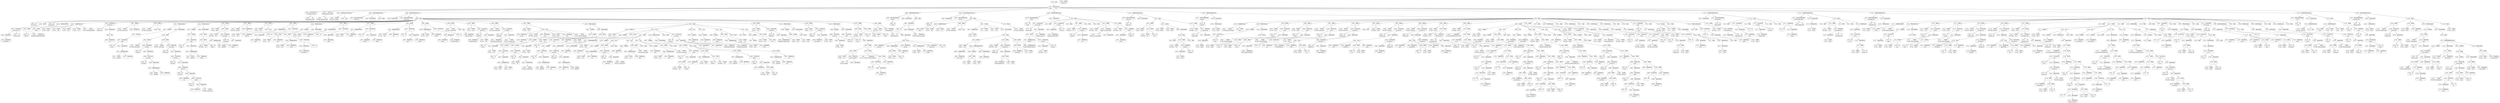 digraph ast {
node [shape=none];
166227 [label=<<TABLE border='1' cellspacing='0' cellpadding='10' style='rounded' ><TR><TD border='0'>166227</TD><TD border='0'><B>Id</B></TD></TR><HR/><TR><TD border='0' cellpadding='5' colspan='2'>WP_Theme_Install_List_Table</TD></TR></TABLE>>];
166230 [label=<<TABLE border='1' cellspacing='0' cellpadding='10' style='rounded' ><TR><TD border='0'>166230</TD><TD border='0'><B>ParentClassName</B></TD></TR><HR/><TR><TD border='0' cellpadding='5' colspan='2'>WP_Themes_List_Table</TD></TR></TABLE>>];
166230 -> 166229 [weight=2];
166231 [label=<<TABLE border='1' cellspacing='0' cellpadding='10' style='rounded' ><TR><TD border='0'>166231</TD><TD border='0'><B>Variable</B></TD></TR><HR/><TR><TD border='0' cellpadding='5'>(765, 3626)</TD><TD border='0' cellpadding='5'>features</TD></TR></TABLE>>];
166228 [label=<<TABLE border='1' cellspacing='0' cellpadding='10' style='rounded' ><TR><TD border='0'>166228</TD><TD border='0'><B>ClassName</B></TD></TR><HR/><TR><TD border='0' cellpadding='5' colspan='2'>WP_Theme_Install_List_Table</TD></TR></TABLE>>];
166228 -> 166227 [weight=2];
166229 [label=<<TABLE border='1' cellspacing='0' cellpadding='10' style='rounded' ><TR><TD border='0'>166229</TD><TD border='0'><B>Id</B></TD></TR><HR/><TR><TD border='0' cellpadding='5' colspan='2'>WP_Themes_List_Table</TD></TR></TABLE>>];
166234 [label=<<TABLE border='1' cellspacing='0' cellpadding='10' style='rounded' ><TR><TD border='0'>166234</TD><TD border='0'><B>Id</B></TD></TR><HR/><TR><TD border='0' cellpadding='5' colspan='2'>ajax_user_can</TD></TR></TABLE>>];
166235 [label=<<TABLE border='1' cellspacing='0' cellpadding='10' style='rounded' ><TR><TD border='0'>166235</TD><TD border='0'><B>ReturnValueMethod</B></TD></TR><HR/><TR><TD border='0' cellpadding='5' colspan='2'>ajax_user_can</TD></TR></TABLE>>];
166235 -> 166234 [weight=2];
166232 [label=<<TABLE border='1' cellspacing='0' cellpadding='10' style='rounded' ><TR><TD border='0'>166232</TD><TD border='0'><B>Array</B></TD></TR></TABLE>>];
166233 [label=<<TABLE border='1' cellspacing='0' cellpadding='10' style='rounded' ><TR><TD border='0'>166233</TD><TD border='0'><B>PublicMemberDeclaration</B></TD></TR></TABLE>>];
166233 -> 166231 [weight=2];
166233 -> 166232 [weight=2];
166238 [label=<<TABLE border='1' cellspacing='0' cellpadding='10' style='rounded' ><TR><TD border='0'>166238</TD><TD border='0'><B>StringLiteral</B></TD></TR><HR/><TR><TD border='0' cellpadding='5' colspan='2'>install_themes</TD></TR></TABLE>>];
166239 [label=<<TABLE border='1' cellspacing='0' cellpadding='10' style='rounded' ><TR><TD border='0'>166239</TD><TD border='0'><B>ArgumentList</B></TD></TR></TABLE>>];
166239 -> 166238 [weight=2];
166236 [label=<<TABLE border='1' cellspacing='0' cellpadding='10' style='rounded' ><TR><TD border='0'>166236</TD><TD border='0'><B>ParameterList</B></TD></TR></TABLE>>];
166237 [label=<<TABLE border='1' cellspacing='0' cellpadding='10' style='rounded' ><TR><TD border='0'>166237</TD><TD border='0'><B>Id</B></TD></TR><HR/><TR><TD border='0' cellpadding='5' colspan='2'>current_user_can</TD></TR></TABLE>>];
166242 [label=<<TABLE border='1' cellspacing='0' cellpadding='10' style='rounded' ><TR><TD border='0'>166242</TD><TD border='0'><B>Block</B></TD></TR></TABLE>>];
166242 -> 166241 [weight=2];
166243 [label=<<TABLE border='1' cellspacing='0' cellpadding='10' style='rounded' ><TR><TD border='0'>166243</TD><TD border='0'><B>PublicMethodStatement</B></TD></TR></TABLE>>];
166243 -> 166235 [weight=2];
166243 -> 166236 [weight=2];
166243 -> 166242 [weight=2];
166240 [label=<<TABLE border='1' cellspacing='0' cellpadding='10' style='rounded' ><TR><TD border='0'>166240</TD><TD border='0'><B>FunctionCall</B></TD></TR><HR/><TR><TD border='0' cellpadding='5' colspan='2'>current_user_can</TD></TR></TABLE>>];
166240 -> 166237 [weight=2];
166240 -> 166239 [weight=2];
166241 [label=<<TABLE border='1' cellspacing='0' cellpadding='10' style='rounded' ><TR><TD border='0'>166241</TD><TD border='0'><B>Return</B></TD></TR></TABLE>>];
166241 -> 166240 [weight=2];
166246 [label=<<TABLE border='1' cellspacing='0' cellpadding='10' style='rounded' ><TR><TD border='0'>166246</TD><TD border='0'><B>ParameterList</B></TD></TR></TABLE>>];
166247 [label=<<TABLE border='1' cellspacing='0' cellpadding='10' style='rounded' ><TR><TD border='0'>166247</TD><TD border='0'><B>Id</B></TD></TR><HR/><TR><TD border='0' cellpadding='5' colspan='2'>ABSPATH</TD></TR></TABLE>>];
166244 [label=<<TABLE border='1' cellspacing='0' cellpadding='10' style='rounded' ><TR><TD border='0'>166244</TD><TD border='0'><B>Id</B></TD></TR><HR/><TR><TD border='0' cellpadding='5' colspan='2'>prepare_items</TD></TR></TABLE>>];
166245 [label=<<TABLE border='1' cellspacing='0' cellpadding='10' style='rounded' ><TR><TD border='0'>166245</TD><TD border='0'><B>ReturnValueMethod</B></TD></TR><HR/><TR><TD border='0' cellpadding='5' colspan='2'>prepare_items</TD></TR></TABLE>>];
166245 -> 166244 [weight=2];
166250 [label=<<TABLE border='1' cellspacing='0' cellpadding='10' style='rounded' ><TR><TD border='0'>166250</TD><TD border='0'><B>IncludeStatement</B></TD></TR></TABLE>>];
166250 -> 166248 [weight=2];
166251 [label=<<TABLE border='1' cellspacing='0' cellpadding='10' style='rounded' ><TR><TD border='0'>166251</TD><TD border='0'><B>Global</B></TD></TR><HR/><TR><TD border='0' cellpadding='5' colspan='2'>global</TD></TR></TABLE>>];
166248 [label=<<TABLE border='1' cellspacing='0' cellpadding='10' style='rounded' ><TR><TD border='0'>166248</TD><TD border='0'><B>BinOP</B></TD></TR><HR/><TR><TD border='0' cellpadding='5' colspan='2'>.</TD></TR></TABLE>>];
166248 -> 166247 [weight=2];
166248 -> 166249 [weight=2];
166249 [label=<<TABLE border='1' cellspacing='0' cellpadding='10' style='rounded' ><TR><TD border='0'>166249</TD><TD border='0'><B>StringLiteral</B></TD></TR><HR/><TR><TD border='0' cellpadding='5' colspan='2'>wp-adminincludestheme-install.php</TD></TR></TABLE>>];
166254 [label=<<TABLE border='1' cellspacing='0' cellpadding='10' style='rounded' ><TR><TD border='0'>166254</TD><TD border='0'><B>Variable</B></TD></TR><HR/><TR><TD border='0' cellpadding='5'>(0, 1188)</TD><TD border='0' cellpadding='5'>paged</TD></TR></TABLE>>];
166255 [label=<<TABLE border='1' cellspacing='0' cellpadding='10' style='rounded' ><TR><TD border='0'>166255</TD><TD border='0'><B>Variable</B></TD></TR><HR/><TR><TD border='0' cellpadding='5'>(0, 181)</TD><TD border='0' cellpadding='5'>type</TD></TR></TABLE>>];
166252 [label=<<TABLE border='1' cellspacing='0' cellpadding='10' style='rounded' ><TR><TD border='0'>166252</TD><TD border='0'><B>Variable</B></TD></TR><HR/><TR><TD border='0' cellpadding='5'>(0, 1187)</TD><TD border='0' cellpadding='5'>tabs</TD></TR></TABLE>>];
166253 [label=<<TABLE border='1' cellspacing='0' cellpadding='10' style='rounded' ><TR><TD border='0'>166253</TD><TD border='0'><B>Variable</B></TD></TR><HR/><TR><TD border='0' cellpadding='5'>(0, 182)</TD><TD border='0' cellpadding='5'>tab</TD></TR></TABLE>>];
166258 [label=<<TABLE border='1' cellspacing='0' cellpadding='10' style='rounded' ><TR><TD border='0'>166258</TD><TD border='0'><B>Id</B></TD></TR><HR/><TR><TD border='0' cellpadding='5' colspan='2'>wp_reset_vars</TD></TR></TABLE>>];
166259 [label=<<TABLE border='1' cellspacing='0' cellpadding='10' style='rounded' ><TR><TD border='0'>166259</TD><TD border='0'><B>StringLiteral</B></TD></TR><HR/><TR><TD border='0' cellpadding='5' colspan='2'>tab</TD></TR></TABLE>>];
166256 [label=<<TABLE border='1' cellspacing='0' cellpadding='10' style='rounded' ><TR><TD border='0'>166256</TD><TD border='0'><B>Variable</B></TD></TR><HR/><TR><TD border='0' cellpadding='5'>(0, 1097)</TD><TD border='0' cellpadding='5'>theme_field_defaults</TD></TR></TABLE>>];
166257 [label=<<TABLE border='1' cellspacing='0' cellpadding='10' style='rounded' ><TR><TD border='0'>166257</TD><TD border='0'><B>VariableStatement</B></TD></TR></TABLE>>];
166257 -> 166251 [weight=2];
166257 -> 166252 [weight=2];
166257 -> 166253 [weight=2];
166257 -> 166254 [weight=2];
166257 -> 166255 [weight=2];
166257 -> 166256 [weight=2];
166262 [label=<<TABLE border='1' cellspacing='0' cellpadding='10' style='rounded' ><TR><TD border='0'>166262</TD><TD border='0'><B>FunctionCall</B></TD></TR><HR/><TR><TD border='0' cellpadding='5' colspan='2'>wp_reset_vars</TD></TR></TABLE>>];
166262 -> 166258 [weight=2];
166262 -> 166261 [weight=2];
166263 [label=<<TABLE border='1' cellspacing='0' cellpadding='10' style='rounded' ><TR><TD border='0'>166263</TD><TD border='0'><B>Variable</B></TD></TR><HR/><TR><TD border='0' cellpadding='5'>(765, 3627)</TD><TD border='0' cellpadding='5'>search_terms</TD></TR></TABLE>>];
166260 [label=<<TABLE border='1' cellspacing='0' cellpadding='10' style='rounded' ><TR><TD border='0'>166260</TD><TD border='0'><B>Array</B></TD></TR></TABLE>>];
166260 -> 166259 [weight=2];
166261 [label=<<TABLE border='1' cellspacing='0' cellpadding='10' style='rounded' ><TR><TD border='0'>166261</TD><TD border='0'><B>ArgumentList</B></TD></TR></TABLE>>];
166261 -> 166260 [weight=2];
166266 [label=<<TABLE border='1' cellspacing='0' cellpadding='10' style='rounded' ><TR><TD border='0'>166266</TD><TD border='0'><B>Variable</B></TD></TR><HR/><TR><TD border='0' cellpadding='5'>(765, 3628)</TD><TD border='0' cellpadding='5'>search_string</TD></TR></TABLE>>];
166267 [label=<<TABLE border='1' cellspacing='0' cellpadding='10' style='rounded' ><TR><TD border='0'>166267</TD><TD border='0'><B>BinOP</B></TD></TR><HR/><TR><TD border='0' cellpadding='5' colspan='2'>=</TD></TR></TABLE>>];
166267 -> 166266 [weight=2];
166267 -> 166268 [weight=2];
166264 [label=<<TABLE border='1' cellspacing='0' cellpadding='10' style='rounded' ><TR><TD border='0'>166264</TD><TD border='0'><B>BinOP</B></TD></TR><HR/><TR><TD border='0' cellpadding='5' colspan='2'>=</TD></TR></TABLE>>];
166264 -> 166263 [weight=2];
166264 -> 166265 [weight=2];
166265 [label=<<TABLE border='1' cellspacing='0' cellpadding='10' style='rounded' ><TR><TD border='0'>166265</TD><TD border='0'><B>Array</B></TD></TR></TABLE>>];
166270 [label=<<TABLE border='1' cellspacing='0' cellpadding='10' style='rounded' ><TR><TD border='0'>166270</TD><TD border='0'><B>Id</B></TD></TR><HR/><TR><TD border='0' cellpadding='5' colspan='2'>empty</TD></TR></TABLE>>];
166271 [label=<<TABLE border='1' cellspacing='0' cellpadding='10' style='rounded' ><TR><TD border='0'>166271</TD><TD border='0'><B>Variable</B></TD></TR><HR/><TR><TD border='0' cellpadding='5'>(0, 0)</TD><TD border='0' cellpadding='5'>_REQUEST</TD></TR></TABLE>>];
166268 [label=<<TABLE border='1' cellspacing='0' cellpadding='10' style='rounded' ><TR><TD border='0'>166268</TD><TD border='0'><B>StringLiteral</B></TD></TR><HR/><TR><TD border='0' cellpadding='5' colspan='2'></TD></TR></TABLE>>];
166274 [label=<<TABLE border='1' cellspacing='0' cellpadding='10' style='rounded' ><TR><TD border='0'>166274</TD><TD border='0'><B>ArgumentList</B></TD></TR></TABLE>>];
166274 -> 166273 [weight=2];
166275 [label=<<TABLE border='1' cellspacing='0' cellpadding='10' style='rounded' ><TR><TD border='0'>166275</TD><TD border='0'><B>FunctionCall</B></TD></TR><HR/><TR><TD border='0' cellpadding='5' colspan='2'>empty</TD></TR></TABLE>>];
166275 -> 166270 [weight=2];
166275 -> 166274 [weight=2];
166272 [label=<<TABLE border='1' cellspacing='0' cellpadding='10' style='rounded' ><TR><TD border='0'>166272</TD><TD border='0'><B>StringLiteral</B></TD></TR><HR/><TR><TD border='0' cellpadding='5' colspan='2'>s</TD></TR></TABLE>>];
166273 [label=<<TABLE border='1' cellspacing='0' cellpadding='10' style='rounded' ><TR><TD border='0'>166273</TD><TD border='0'><B>PostfixExpression</B></TD></TR></TABLE>>];
166273 -> 166271 [weight=2];
166273 -> 166272 [weight=2];
166278 [label=<<TABLE border='1' cellspacing='0' cellpadding='10' style='rounded' ><TR><TD border='0'>166278</TD><TD border='0'><B>Variable</B></TD></TR><HR/><TR><TD border='0' cellpadding='5'>(765, 3628)</TD><TD border='0' cellpadding='5'>search_string</TD></TR></TABLE>>];
166279 [label=<<TABLE border='1' cellspacing='0' cellpadding='10' style='rounded' ><TR><TD border='0'>166279</TD><TD border='0'><B>BinOP</B></TD></TR><HR/><TR><TD border='0' cellpadding='5' colspan='2'>=</TD></TR></TABLE>>];
166279 -> 166278 [weight=2];
166279 -> 166288 [weight=2];
166276 [label=<<TABLE border='1' cellspacing='0' cellpadding='10' style='rounded' ><TR><TD border='0'>166276</TD><TD border='0'><B>UnaryOP</B></TD></TR><HR/><TR><TD border='0' cellpadding='5' colspan='2'>!</TD></TR></TABLE>>];
166276 -> 166275 [weight=2];
166277 [label=<<TABLE border='1' cellspacing='0' cellpadding='10' style='rounded' ><TR><TD border='0'>166277</TD><TD border='0'><B>Condition</B></TD></TR></TABLE>>];
166277 -> 166276 [weight=2];
166282 [label=<<TABLE border='1' cellspacing='0' cellpadding='10' style='rounded' ><TR><TD border='0'>166282</TD><TD border='0'><B>Variable</B></TD></TR><HR/><TR><TD border='0' cellpadding='5'>(0, 0)</TD><TD border='0' cellpadding='5'>_REQUEST</TD></TR></TABLE>>];
166283 [label=<<TABLE border='1' cellspacing='0' cellpadding='10' style='rounded' ><TR><TD border='0'>166283</TD><TD border='0'><B>StringLiteral</B></TD></TR><HR/><TR><TD border='0' cellpadding='5' colspan='2'>s</TD></TR></TABLE>>];
166280 [label=<<TABLE border='1' cellspacing='0' cellpadding='10' style='rounded' ><TR><TD border='0'>166280</TD><TD border='0'><B>Id</B></TD></TR><HR/><TR><TD border='0' cellpadding='5' colspan='2'>strtolower</TD></TR></TABLE>>];
166281 [label=<<TABLE border='1' cellspacing='0' cellpadding='10' style='rounded' ><TR><TD border='0'>166281</TD><TD border='0'><B>Id</B></TD></TR><HR/><TR><TD border='0' cellpadding='5' colspan='2'>wp_unslash</TD></TR></TABLE>>];
166286 [label=<<TABLE border='1' cellspacing='0' cellpadding='10' style='rounded' ><TR><TD border='0'>166286</TD><TD border='0'><B>FunctionCall</B></TD></TR><HR/><TR><TD border='0' cellpadding='5' colspan='2'>wp_unslash</TD></TR></TABLE>>];
166286 -> 166281 [weight=2];
166286 -> 166285 [weight=2];
166287 [label=<<TABLE border='1' cellspacing='0' cellpadding='10' style='rounded' ><TR><TD border='0'>166287</TD><TD border='0'><B>ArgumentList</B></TD></TR></TABLE>>];
166287 -> 166286 [weight=2];
166284 [label=<<TABLE border='1' cellspacing='0' cellpadding='10' style='rounded' ><TR><TD border='0'>166284</TD><TD border='0'><B>PostfixExpression</B></TD></TR></TABLE>>];
166284 -> 166282 [weight=2];
166284 -> 166283 [weight=2];
166285 [label=<<TABLE border='1' cellspacing='0' cellpadding='10' style='rounded' ><TR><TD border='0'>166285</TD><TD border='0'><B>ArgumentList</B></TD></TR></TABLE>>];
166285 -> 166284 [weight=2];
166290 [label=<<TABLE border='1' cellspacing='0' cellpadding='10' style='rounded' ><TR><TD border='0'>166290</TD><TD border='0'><B>BinOP</B></TD></TR><HR/><TR><TD border='0' cellpadding='5' colspan='2'>=</TD></TR></TABLE>>];
166290 -> 166289 [weight=2];
166290 -> 166305 [weight=2];
166291 [label=<<TABLE border='1' cellspacing='0' cellpadding='10' style='rounded' ><TR><TD border='0'>166291</TD><TD border='0'><B>Id</B></TD></TR><HR/><TR><TD border='0' cellpadding='5' colspan='2'>array_unique</TD></TR></TABLE>>];
166288 [label=<<TABLE border='1' cellspacing='0' cellpadding='10' style='rounded' ><TR><TD border='0'>166288</TD><TD border='0'><B>FunctionCall</B></TD></TR><HR/><TR><TD border='0' cellpadding='5' colspan='2'>strtolower</TD></TR></TABLE>>];
166288 -> 166280 [weight=2];
166288 -> 166287 [weight=2];
166289 [label=<<TABLE border='1' cellspacing='0' cellpadding='10' style='rounded' ><TR><TD border='0'>166289</TD><TD border='0'><B>Variable</B></TD></TR><HR/><TR><TD border='0' cellpadding='5'>(765, 3627)</TD><TD border='0' cellpadding='5'>search_terms</TD></TR></TABLE>>];
166294 [label=<<TABLE border='1' cellspacing='0' cellpadding='10' style='rounded' ><TR><TD border='0'>166294</TD><TD border='0'><B>StringLiteral</B></TD></TR><HR/><TR><TD border='0' cellpadding='5' colspan='2'>trim</TD></TR></TABLE>>];
166295 [label=<<TABLE border='1' cellspacing='0' cellpadding='10' style='rounded' ><TR><TD border='0'>166295</TD><TD border='0'><B>Id</B></TD></TR><HR/><TR><TD border='0' cellpadding='5' colspan='2'>explode</TD></TR></TABLE>>];
166292 [label=<<TABLE border='1' cellspacing='0' cellpadding='10' style='rounded' ><TR><TD border='0'>166292</TD><TD border='0'><B>Id</B></TD></TR><HR/><TR><TD border='0' cellpadding='5' colspan='2'>array_filter</TD></TR></TABLE>>];
166293 [label=<<TABLE border='1' cellspacing='0' cellpadding='10' style='rounded' ><TR><TD border='0'>166293</TD><TD border='0'><B>Id</B></TD></TR><HR/><TR><TD border='0' cellpadding='5' colspan='2'>array_map</TD></TR></TABLE>>];
166298 [label=<<TABLE border='1' cellspacing='0' cellpadding='10' style='rounded' ><TR><TD border='0'>166298</TD><TD border='0'><B>ArgumentList</B></TD></TR></TABLE>>];
166298 -> 166296 [weight=2];
166298 -> 166297 [weight=2];
166299 [label=<<TABLE border='1' cellspacing='0' cellpadding='10' style='rounded' ><TR><TD border='0'>166299</TD><TD border='0'><B>FunctionCall</B></TD></TR><HR/><TR><TD border='0' cellpadding='5' colspan='2'>explode</TD></TR></TABLE>>];
166299 -> 166295 [weight=2];
166299 -> 166298 [weight=2];
166296 [label=<<TABLE border='1' cellspacing='0' cellpadding='10' style='rounded' ><TR><TD border='0'>166296</TD><TD border='0'><B>StringLiteral</B></TD></TR><HR/><TR><TD border='0' cellpadding='5' colspan='2'>,</TD></TR></TABLE>>];
166297 [label=<<TABLE border='1' cellspacing='0' cellpadding='10' style='rounded' ><TR><TD border='0'>166297</TD><TD border='0'><B>Variable</B></TD></TR><HR/><TR><TD border='0' cellpadding='5'>(765, 3628)</TD><TD border='0' cellpadding='5'>search_string</TD></TR></TABLE>>];
166302 [label=<<TABLE border='1' cellspacing='0' cellpadding='10' style='rounded' ><TR><TD border='0'>166302</TD><TD border='0'><B>ArgumentList</B></TD></TR></TABLE>>];
166302 -> 166301 [weight=2];
166303 [label=<<TABLE border='1' cellspacing='0' cellpadding='10' style='rounded' ><TR><TD border='0'>166303</TD><TD border='0'><B>FunctionCall</B></TD></TR><HR/><TR><TD border='0' cellpadding='5' colspan='2'>array_filter</TD></TR></TABLE>>];
166303 -> 166292 [weight=2];
166303 -> 166302 [weight=2];
166300 [label=<<TABLE border='1' cellspacing='0' cellpadding='10' style='rounded' ><TR><TD border='0'>166300</TD><TD border='0'><B>ArgumentList</B></TD></TR></TABLE>>];
166300 -> 166294 [weight=2];
166300 -> 166299 [weight=2];
166301 [label=<<TABLE border='1' cellspacing='0' cellpadding='10' style='rounded' ><TR><TD border='0'>166301</TD><TD border='0'><B>FunctionCall</B></TD></TR><HR/><TR><TD border='0' cellpadding='5' colspan='2'>array_map</TD></TR></TABLE>>];
166301 -> 166293 [weight=2];
166301 -> 166300 [weight=2];
166306 [label=<<TABLE border='1' cellspacing='0' cellpadding='10' style='rounded' ><TR><TD border='0'>166306</TD><TD border='0'><B>Block</B></TD></TR></TABLE>>];
166306 -> 166279 [weight=2];
166306 -> 166290 [weight=2];
166307 [label=<<TABLE border='1' cellspacing='0' cellpadding='10' style='rounded' ><TR><TD border='0'>166307</TD><TD border='0'><B>IfThenStatement</B></TD></TR></TABLE>>];
166307 -> 166277 [weight=2];
166307 -> 166308 [weight=2];
166304 [label=<<TABLE border='1' cellspacing='0' cellpadding='10' style='rounded' ><TR><TD border='0'>166304</TD><TD border='0'><B>ArgumentList</B></TD></TR></TABLE>>];
166304 -> 166303 [weight=2];
166305 [label=<<TABLE border='1' cellspacing='0' cellpadding='10' style='rounded' ><TR><TD border='0'>166305</TD><TD border='0'><B>FunctionCall</B></TD></TR><HR/><TR><TD border='0' cellpadding='5' colspan='2'>array_unique</TD></TR></TABLE>>];
166305 -> 166291 [weight=2];
166305 -> 166304 [weight=2];
166310 [label=<<TABLE border='1' cellspacing='0' cellpadding='10' style='rounded' ><TR><TD border='0'>166310</TD><TD border='0'><B>Id</B></TD></TR><HR/><TR><TD border='0' cellpadding='5' colspan='2'>empty</TD></TR></TABLE>>];
166311 [label=<<TABLE border='1' cellspacing='0' cellpadding='10' style='rounded' ><TR><TD border='0'>166311</TD><TD border='0'><B>Variable</B></TD></TR><HR/><TR><TD border='0' cellpadding='5'>(0, 0)</TD><TD border='0' cellpadding='5'>_REQUEST</TD></TR></TABLE>>];
166308 [label=<<TABLE border='1' cellspacing='0' cellpadding='10' style='rounded' ><TR><TD border='0'>166308</TD><TD border='0'><B>StatementBody</B></TD></TR></TABLE>>];
166308 -> 166306 [weight=2];
166314 [label=<<TABLE border='1' cellspacing='0' cellpadding='10' style='rounded' ><TR><TD border='0'>166314</TD><TD border='0'><B>ArgumentList</B></TD></TR></TABLE>>];
166314 -> 166313 [weight=2];
166315 [label=<<TABLE border='1' cellspacing='0' cellpadding='10' style='rounded' ><TR><TD border='0'>166315</TD><TD border='0'><B>FunctionCall</B></TD></TR><HR/><TR><TD border='0' cellpadding='5' colspan='2'>empty</TD></TR></TABLE>>];
166315 -> 166310 [weight=2];
166315 -> 166314 [weight=2];
166312 [label=<<TABLE border='1' cellspacing='0' cellpadding='10' style='rounded' ><TR><TD border='0'>166312</TD><TD border='0'><B>StringLiteral</B></TD></TR><HR/><TR><TD border='0' cellpadding='5' colspan='2'>features</TD></TR></TABLE>>];
166313 [label=<<TABLE border='1' cellspacing='0' cellpadding='10' style='rounded' ><TR><TD border='0'>166313</TD><TD border='0'><B>PostfixExpression</B></TD></TR></TABLE>>];
166313 -> 166311 [weight=2];
166313 -> 166312 [weight=2];
166318 [label=<<TABLE border='1' cellspacing='0' cellpadding='10' style='rounded' ><TR><TD border='0'>166318</TD><TD border='0'><B>Variable</B></TD></TR><HR/><TR><TD border='0' cellpadding='5'>(765, 3629)</TD><TD border='0' cellpadding='5'>this</TD></TR></TABLE>>];
166319 [label=<<TABLE border='1' cellspacing='0' cellpadding='10' style='rounded' ><TR><TD border='0'>166319</TD><TD border='0'><B>Id</B></TD></TR><HR/><TR><TD border='0' cellpadding='5' colspan='2'>features</TD></TR></TABLE>>];
166316 [label=<<TABLE border='1' cellspacing='0' cellpadding='10' style='rounded' ><TR><TD border='0'>166316</TD><TD border='0'><B>UnaryOP</B></TD></TR><HR/><TR><TD border='0' cellpadding='5' colspan='2'>!</TD></TR></TABLE>>];
166316 -> 166315 [weight=2];
166317 [label=<<TABLE border='1' cellspacing='0' cellpadding='10' style='rounded' ><TR><TD border='0'>166317</TD><TD border='0'><B>Condition</B></TD></TR></TABLE>>];
166317 -> 166316 [weight=2];
166322 [label=<<TABLE border='1' cellspacing='0' cellpadding='10' style='rounded' ><TR><TD border='0'>166322</TD><TD border='0'><B>Variable</B></TD></TR><HR/><TR><TD border='0' cellpadding='5'>(0, 0)</TD><TD border='0' cellpadding='5'>_REQUEST</TD></TR></TABLE>>];
166323 [label=<<TABLE border='1' cellspacing='0' cellpadding='10' style='rounded' ><TR><TD border='0'>166323</TD><TD border='0'><B>StringLiteral</B></TD></TR><HR/><TR><TD border='0' cellpadding='5' colspan='2'>features</TD></TR></TABLE>>];
166320 [label=<<TABLE border='1' cellspacing='0' cellpadding='10' style='rounded' ><TR><TD border='0'>166320</TD><TD border='0'><B>BinOP</B></TD></TR><HR/><TR><TD border='0' cellpadding='5' colspan='2'>-&gt;</TD></TR></TABLE>>];
166320 -> 166318 [weight=2];
166320 -> 166319 [weight=2];
166321 [label=<<TABLE border='1' cellspacing='0' cellpadding='10' style='rounded' ><TR><TD border='0'>166321</TD><TD border='0'><B>BinOP</B></TD></TR><HR/><TR><TD border='0' cellpadding='5' colspan='2'>=</TD></TR></TABLE>>];
166321 -> 166320 [weight=2];
166321 -> 166324 [weight=2];
166326 [label=<<TABLE border='1' cellspacing='0' cellpadding='10' style='rounded' ><TR><TD border='0'>166326</TD><TD border='0'><B>StatementBody</B></TD></TR></TABLE>>];
166326 -> 166321 [weight=2];
166327 [label=<<TABLE border='1' cellspacing='0' cellpadding='10' style='rounded' ><TR><TD border='0'>166327</TD><TD border='0'><B>Variable</B></TD></TR><HR/><TR><TD border='0' cellpadding='5'>(0, 1188)</TD><TD border='0' cellpadding='5'>paged</TD></TR></TABLE>>];
166324 [label=<<TABLE border='1' cellspacing='0' cellpadding='10' style='rounded' ><TR><TD border='0'>166324</TD><TD border='0'><B>PostfixExpression</B></TD></TR></TABLE>>];
166324 -> 166322 [weight=2];
166324 -> 166323 [weight=2];
166325 [label=<<TABLE border='1' cellspacing='0' cellpadding='10' style='rounded' ><TR><TD border='0'>166325</TD><TD border='0'><B>IfThenStatement</B></TD></TR></TABLE>>];
166325 -> 166317 [weight=2];
166325 -> 166326 [weight=2];
166330 [label=<<TABLE border='1' cellspacing='0' cellpadding='10' style='rounded' ><TR><TD border='0'>166330</TD><TD border='0'><B>Id</B></TD></TR><HR/><TR><TD border='0' cellpadding='5' colspan='2'>get_pagenum</TD></TR></TABLE>>];
166331 [label=<<TABLE border='1' cellspacing='0' cellpadding='10' style='rounded' ><TR><TD border='0'>166331</TD><TD border='0'><B>ArgumentList</B></TD></TR></TABLE>>];
166328 [label=<<TABLE border='1' cellspacing='0' cellpadding='10' style='rounded' ><TR><TD border='0'>166328</TD><TD border='0'><B>BinOP</B></TD></TR><HR/><TR><TD border='0' cellpadding='5' colspan='2'>=</TD></TR></TABLE>>];
166328 -> 166327 [weight=2];
166328 -> 166333 [weight=2];
166329 [label=<<TABLE border='1' cellspacing='0' cellpadding='10' style='rounded' ><TR><TD border='0'>166329</TD><TD border='0'><B>Variable</B></TD></TR><HR/><TR><TD border='0' cellpadding='5'>(765, 3629)</TD><TD border='0' cellpadding='5'>this</TD></TR></TABLE>>];
166334 [label=<<TABLE border='1' cellspacing='0' cellpadding='10' style='rounded' ><TR><TD border='0'>166334</TD><TD border='0'><B>Variable</B></TD></TR><HR/><TR><TD border='0' cellpadding='5'>(765, 3630)</TD><TD border='0' cellpadding='5'>per_page</TD></TR></TABLE>>];
166335 [label=<<TABLE border='1' cellspacing='0' cellpadding='10' style='rounded' ><TR><TD border='0'>166335</TD><TD border='0'><B>BinOP</B></TD></TR><HR/><TR><TD border='0' cellpadding='5' colspan='2'>=</TD></TR></TABLE>>];
166335 -> 166334 [weight=2];
166335 -> 166336 [weight=2];
166332 [label=<<TABLE border='1' cellspacing='0' cellpadding='10' style='rounded' ><TR><TD border='0'>166332</TD><TD border='0'><B>MethodCall</B></TD></TR><HR/><TR><TD border='0' cellpadding='5' colspan='2'>get_pagenum</TD></TR></TABLE>>];
166332 -> 166330 [weight=2];
166332 -> 166331 [weight=2];
166333 [label=<<TABLE border='1' cellspacing='0' cellpadding='10' style='rounded' ><TR><TD border='0'>166333</TD><TD border='0'><B>BinOP</B></TD></TR><HR/><TR><TD border='0' cellpadding='5' colspan='2'>-&gt;</TD></TR></TABLE>>];
166333 -> 166329 [weight=2];
166333 -> 166332 [weight=2];
166338 [label=<<TABLE border='1' cellspacing='0' cellpadding='10' style='rounded' ><TR><TD border='0'>166338</TD><TD border='0'><B>BinOP</B></TD></TR><HR/><TR><TD border='0' cellpadding='5' colspan='2'>=</TD></TR></TABLE>>];
166338 -> 166337 [weight=2];
166338 -> 166339 [weight=2];
166339 [label=<<TABLE border='1' cellspacing='0' cellpadding='10' style='rounded' ><TR><TD border='0'>166339</TD><TD border='0'><B>Array</B></TD></TR></TABLE>>];
166336 [label=<<TABLE border='1' cellspacing='0' cellpadding='10' style='rounded' ><TR><TD border='0'>166336</TD><TD border='0'><B>IntegerLiteral</B></TD></TR><HR/><TR><TD border='0' cellpadding='5' colspan='2'>36</TD></TR></TABLE>>];
166337 [label=<<TABLE border='1' cellspacing='0' cellpadding='10' style='rounded' ><TR><TD border='0'>166337</TD><TD border='0'><B>Variable</B></TD></TR><HR/><TR><TD border='0' cellpadding='5'>(0, 1187)</TD><TD border='0' cellpadding='5'>tabs</TD></TR></TABLE>>];
166342 [label=<<TABLE border='1' cellspacing='0' cellpadding='10' style='rounded' ><TR><TD border='0'>166342</TD><TD border='0'><B>PostfixExpression</B></TD></TR></TABLE>>];
166342 -> 166340 [weight=2];
166342 -> 166341 [weight=2];
166343 [label=<<TABLE border='1' cellspacing='0' cellpadding='10' style='rounded' ><TR><TD border='0'>166343</TD><TD border='0'><B>BinOP</B></TD></TR><HR/><TR><TD border='0' cellpadding='5' colspan='2'>=</TD></TR></TABLE>>];
166343 -> 166342 [weight=2];
166343 -> 166347 [weight=2];
166340 [label=<<TABLE border='1' cellspacing='0' cellpadding='10' style='rounded' ><TR><TD border='0'>166340</TD><TD border='0'><B>Variable</B></TD></TR><HR/><TR><TD border='0' cellpadding='5'>(0, 1187)</TD><TD border='0' cellpadding='5'>tabs</TD></TR></TABLE>>];
166341 [label=<<TABLE border='1' cellspacing='0' cellpadding='10' style='rounded' ><TR><TD border='0'>166341</TD><TD border='0'><B>StringLiteral</B></TD></TR><HR/><TR><TD border='0' cellpadding='5' colspan='2'>dashboard</TD></TR></TABLE>>];
166346 [label=<<TABLE border='1' cellspacing='0' cellpadding='10' style='rounded' ><TR><TD border='0'>166346</TD><TD border='0'><B>ArgumentList</B></TD></TR></TABLE>>];
166346 -> 166345 [weight=2];
166347 [label=<<TABLE border='1' cellspacing='0' cellpadding='10' style='rounded' ><TR><TD border='0'>166347</TD><TD border='0'><B>FunctionCall</B></TD></TR><HR/><TR><TD border='0' cellpadding='5' colspan='2'>__</TD></TR></TABLE>>];
166347 -> 166344 [weight=2];
166347 -> 166346 [weight=2];
166344 [label=<<TABLE border='1' cellspacing='0' cellpadding='10' style='rounded' ><TR><TD border='0'>166344</TD><TD border='0'><B>Id</B></TD></TR><HR/><TR><TD border='0' cellpadding='5' colspan='2'>__</TD></TR></TABLE>>];
166345 [label=<<TABLE border='1' cellspacing='0' cellpadding='10' style='rounded' ><TR><TD border='0'>166345</TD><TD border='0'><B>StringLiteral</B></TD></TR><HR/><TR><TD border='0' cellpadding='5' colspan='2'>Search</TD></TR></TABLE>>];
166350 [label=<<TABLE border='1' cellspacing='0' cellpadding='10' style='rounded' ><TR><TD border='0'>166350</TD><TD border='0'><B>Variable</B></TD></TR><HR/><TR><TD border='0' cellpadding='5'>(0, 182)</TD><TD border='0' cellpadding='5'>tab</TD></TR></TABLE>>];
166351 [label=<<TABLE border='1' cellspacing='0' cellpadding='10' style='rounded' ><TR><TD border='0'>166351</TD><TD border='0'><B>Condition</B></TD></TR></TABLE>>];
166351 -> 166349 [weight=2];
166348 [label=<<TABLE border='1' cellspacing='0' cellpadding='10' style='rounded' ><TR><TD border='0'>166348</TD><TD border='0'><B>StringLiteral</B></TD></TR><HR/><TR><TD border='0' cellpadding='5' colspan='2'>search</TD></TR></TABLE>>];
166349 [label=<<TABLE border='1' cellspacing='0' cellpadding='10' style='rounded' ><TR><TD border='0'>166349</TD><TD border='0'><B>RelOP</B></TD></TR><HR/><TR><TD border='0' cellpadding='5' colspan='2'>===</TD></TR></TABLE>>];
166349 -> 166348 [weight=2];
166349 -> 166350 [weight=2];
166354 [label=<<TABLE border='1' cellspacing='0' cellpadding='10' style='rounded' ><TR><TD border='0'>166354</TD><TD border='0'><B>PostfixExpression</B></TD></TR></TABLE>>];
166354 -> 166352 [weight=2];
166354 -> 166353 [weight=2];
166355 [label=<<TABLE border='1' cellspacing='0' cellpadding='10' style='rounded' ><TR><TD border='0'>166355</TD><TD border='0'><B>BinOP</B></TD></TR><HR/><TR><TD border='0' cellpadding='5' colspan='2'>=</TD></TR></TABLE>>];
166355 -> 166354 [weight=2];
166355 -> 166359 [weight=2];
166352 [label=<<TABLE border='1' cellspacing='0' cellpadding='10' style='rounded' ><TR><TD border='0'>166352</TD><TD border='0'><B>Variable</B></TD></TR><HR/><TR><TD border='0' cellpadding='5'>(0, 1187)</TD><TD border='0' cellpadding='5'>tabs</TD></TR></TABLE>>];
166353 [label=<<TABLE border='1' cellspacing='0' cellpadding='10' style='rounded' ><TR><TD border='0'>166353</TD><TD border='0'><B>StringLiteral</B></TD></TR><HR/><TR><TD border='0' cellpadding='5' colspan='2'>search</TD></TR></TABLE>>];
166358 [label=<<TABLE border='1' cellspacing='0' cellpadding='10' style='rounded' ><TR><TD border='0'>166358</TD><TD border='0'><B>ArgumentList</B></TD></TR></TABLE>>];
166358 -> 166357 [weight=2];
166359 [label=<<TABLE border='1' cellspacing='0' cellpadding='10' style='rounded' ><TR><TD border='0'>166359</TD><TD border='0'><B>FunctionCall</B></TD></TR><HR/><TR><TD border='0' cellpadding='5' colspan='2'>__</TD></TR></TABLE>>];
166359 -> 166356 [weight=2];
166359 -> 166358 [weight=2];
166356 [label=<<TABLE border='1' cellspacing='0' cellpadding='10' style='rounded' ><TR><TD border='0'>166356</TD><TD border='0'><B>Id</B></TD></TR><HR/><TR><TD border='0' cellpadding='5' colspan='2'>__</TD></TR></TABLE>>];
166357 [label=<<TABLE border='1' cellspacing='0' cellpadding='10' style='rounded' ><TR><TD border='0'>166357</TD><TD border='0'><B>StringLiteral</B></TD></TR><HR/><TR><TD border='0' cellpadding='5' colspan='2'>Search Results</TD></TR></TABLE>>];
166362 [label=<<TABLE border='1' cellspacing='0' cellpadding='10' style='rounded' ><TR><TD border='0'>166362</TD><TD border='0'><B>Variable</B></TD></TR><HR/><TR><TD border='0' cellpadding='5'>(0, 1187)</TD><TD border='0' cellpadding='5'>tabs</TD></TR></TABLE>>];
166363 [label=<<TABLE border='1' cellspacing='0' cellpadding='10' style='rounded' ><TR><TD border='0'>166363</TD><TD border='0'><B>StringLiteral</B></TD></TR><HR/><TR><TD border='0' cellpadding='5' colspan='2'>upload</TD></TR></TABLE>>];
166360 [label=<<TABLE border='1' cellspacing='0' cellpadding='10' style='rounded' ><TR><TD border='0'>166360</TD><TD border='0'><B>IfThenStatement</B></TD></TR></TABLE>>];
166360 -> 166351 [weight=2];
166360 -> 166361 [weight=2];
166361 [label=<<TABLE border='1' cellspacing='0' cellpadding='10' style='rounded' ><TR><TD border='0'>166361</TD><TD border='0'><B>StatementBody</B></TD></TR></TABLE>>];
166361 -> 166355 [weight=2];
166366 [label=<<TABLE border='1' cellspacing='0' cellpadding='10' style='rounded' ><TR><TD border='0'>166366</TD><TD border='0'><B>Id</B></TD></TR><HR/><TR><TD border='0' cellpadding='5' colspan='2'>__</TD></TR></TABLE>>];
166367 [label=<<TABLE border='1' cellspacing='0' cellpadding='10' style='rounded' ><TR><TD border='0'>166367</TD><TD border='0'><B>StringLiteral</B></TD></TR><HR/><TR><TD border='0' cellpadding='5' colspan='2'>Upload</TD></TR></TABLE>>];
166364 [label=<<TABLE border='1' cellspacing='0' cellpadding='10' style='rounded' ><TR><TD border='0'>166364</TD><TD border='0'><B>PostfixExpression</B></TD></TR></TABLE>>];
166364 -> 166362 [weight=2];
166364 -> 166363 [weight=2];
166365 [label=<<TABLE border='1' cellspacing='0' cellpadding='10' style='rounded' ><TR><TD border='0'>166365</TD><TD border='0'><B>BinOP</B></TD></TR><HR/><TR><TD border='0' cellpadding='5' colspan='2'>=</TD></TR></TABLE>>];
166365 -> 166364 [weight=2];
166365 -> 166369 [weight=2];
166370 [label=<<TABLE border='1' cellspacing='0' cellpadding='10' style='rounded' ><TR><TD border='0'>166370</TD><TD border='0'><B>Variable</B></TD></TR><HR/><TR><TD border='0' cellpadding='5'>(0, 1187)</TD><TD border='0' cellpadding='5'>tabs</TD></TR></TABLE>>];
166371 [label=<<TABLE border='1' cellspacing='0' cellpadding='10' style='rounded' ><TR><TD border='0'>166371</TD><TD border='0'><B>StringLiteral</B></TD></TR><HR/><TR><TD border='0' cellpadding='5' colspan='2'>featured</TD></TR></TABLE>>];
166368 [label=<<TABLE border='1' cellspacing='0' cellpadding='10' style='rounded' ><TR><TD border='0'>166368</TD><TD border='0'><B>ArgumentList</B></TD></TR></TABLE>>];
166368 -> 166367 [weight=2];
166369 [label=<<TABLE border='1' cellspacing='0' cellpadding='10' style='rounded' ><TR><TD border='0'>166369</TD><TD border='0'><B>FunctionCall</B></TD></TR><HR/><TR><TD border='0' cellpadding='5' colspan='2'>__</TD></TR></TABLE>>];
166369 -> 166366 [weight=2];
166369 -> 166368 [weight=2];
166374 [label=<<TABLE border='1' cellspacing='0' cellpadding='10' style='rounded' ><TR><TD border='0'>166374</TD><TD border='0'><B>Id</B></TD></TR><HR/><TR><TD border='0' cellpadding='5' colspan='2'>_x</TD></TR></TABLE>>];
166375 [label=<<TABLE border='1' cellspacing='0' cellpadding='10' style='rounded' ><TR><TD border='0'>166375</TD><TD border='0'><B>StringLiteral</B></TD></TR><HR/><TR><TD border='0' cellpadding='5' colspan='2'>Featured</TD></TR></TABLE>>];
166372 [label=<<TABLE border='1' cellspacing='0' cellpadding='10' style='rounded' ><TR><TD border='0'>166372</TD><TD border='0'><B>PostfixExpression</B></TD></TR></TABLE>>];
166372 -> 166370 [weight=2];
166372 -> 166371 [weight=2];
166373 [label=<<TABLE border='1' cellspacing='0' cellpadding='10' style='rounded' ><TR><TD border='0'>166373</TD><TD border='0'><B>BinOP</B></TD></TR><HR/><TR><TD border='0' cellpadding='5' colspan='2'>=</TD></TR></TABLE>>];
166373 -> 166372 [weight=2];
166373 -> 166378 [weight=2];
166378 [label=<<TABLE border='1' cellspacing='0' cellpadding='10' style='rounded' ><TR><TD border='0'>166378</TD><TD border='0'><B>FunctionCall</B></TD></TR><HR/><TR><TD border='0' cellpadding='5' colspan='2'>_x</TD></TR></TABLE>>];
166378 -> 166374 [weight=2];
166378 -> 166377 [weight=2];
166379 [label=<<TABLE border='1' cellspacing='0' cellpadding='10' style='rounded' ><TR><TD border='0'>166379</TD><TD border='0'><B>Variable</B></TD></TR><HR/><TR><TD border='0' cellpadding='5'>(0, 1187)</TD><TD border='0' cellpadding='5'>tabs</TD></TR></TABLE>>];
166376 [label=<<TABLE border='1' cellspacing='0' cellpadding='10' style='rounded' ><TR><TD border='0'>166376</TD><TD border='0'><B>StringLiteral</B></TD></TR><HR/><TR><TD border='0' cellpadding='5' colspan='2'>themes</TD></TR></TABLE>>];
166377 [label=<<TABLE border='1' cellspacing='0' cellpadding='10' style='rounded' ><TR><TD border='0'>166377</TD><TD border='0'><B>ArgumentList</B></TD></TR></TABLE>>];
166377 -> 166375 [weight=2];
166377 -> 166376 [weight=2];
166382 [label=<<TABLE border='1' cellspacing='0' cellpadding='10' style='rounded' ><TR><TD border='0'>166382</TD><TD border='0'><B>BinOP</B></TD></TR><HR/><TR><TD border='0' cellpadding='5' colspan='2'>=</TD></TR></TABLE>>];
166382 -> 166381 [weight=2];
166382 -> 166387 [weight=2];
166383 [label=<<TABLE border='1' cellspacing='0' cellpadding='10' style='rounded' ><TR><TD border='0'>166383</TD><TD border='0'><B>Id</B></TD></TR><HR/><TR><TD border='0' cellpadding='5' colspan='2'>_x</TD></TR></TABLE>>];
166380 [label=<<TABLE border='1' cellspacing='0' cellpadding='10' style='rounded' ><TR><TD border='0'>166380</TD><TD border='0'><B>StringLiteral</B></TD></TR><HR/><TR><TD border='0' cellpadding='5' colspan='2'>new</TD></TR></TABLE>>];
166381 [label=<<TABLE border='1' cellspacing='0' cellpadding='10' style='rounded' ><TR><TD border='0'>166381</TD><TD border='0'><B>PostfixExpression</B></TD></TR></TABLE>>];
166381 -> 166379 [weight=2];
166381 -> 166380 [weight=2];
166386 [label=<<TABLE border='1' cellspacing='0' cellpadding='10' style='rounded' ><TR><TD border='0'>166386</TD><TD border='0'><B>ArgumentList</B></TD></TR></TABLE>>];
166386 -> 166384 [weight=2];
166386 -> 166385 [weight=2];
166387 [label=<<TABLE border='1' cellspacing='0' cellpadding='10' style='rounded' ><TR><TD border='0'>166387</TD><TD border='0'><B>FunctionCall</B></TD></TR><HR/><TR><TD border='0' cellpadding='5' colspan='2'>_x</TD></TR></TABLE>>];
166387 -> 166383 [weight=2];
166387 -> 166386 [weight=2];
166384 [label=<<TABLE border='1' cellspacing='0' cellpadding='10' style='rounded' ><TR><TD border='0'>166384</TD><TD border='0'><B>StringLiteral</B></TD></TR><HR/><TR><TD border='0' cellpadding='5' colspan='2'>Latest</TD></TR></TABLE>>];
166385 [label=<<TABLE border='1' cellspacing='0' cellpadding='10' style='rounded' ><TR><TD border='0'>166385</TD><TD border='0'><B>StringLiteral</B></TD></TR><HR/><TR><TD border='0' cellpadding='5' colspan='2'>themes</TD></TR></TABLE>>];
166390 [label=<<TABLE border='1' cellspacing='0' cellpadding='10' style='rounded' ><TR><TD border='0'>166390</TD><TD border='0'><B>PostfixExpression</B></TD></TR></TABLE>>];
166390 -> 166388 [weight=2];
166390 -> 166389 [weight=2];
166391 [label=<<TABLE border='1' cellspacing='0' cellpadding='10' style='rounded' ><TR><TD border='0'>166391</TD><TD border='0'><B>BinOP</B></TD></TR><HR/><TR><TD border='0' cellpadding='5' colspan='2'>=</TD></TR></TABLE>>];
166391 -> 166390 [weight=2];
166391 -> 166396 [weight=2];
166388 [label=<<TABLE border='1' cellspacing='0' cellpadding='10' style='rounded' ><TR><TD border='0'>166388</TD><TD border='0'><B>Variable</B></TD></TR><HR/><TR><TD border='0' cellpadding='5'>(0, 1187)</TD><TD border='0' cellpadding='5'>tabs</TD></TR></TABLE>>];
166389 [label=<<TABLE border='1' cellspacing='0' cellpadding='10' style='rounded' ><TR><TD border='0'>166389</TD><TD border='0'><B>StringLiteral</B></TD></TR><HR/><TR><TD border='0' cellpadding='5' colspan='2'>updated</TD></TR></TABLE>>];
166394 [label=<<TABLE border='1' cellspacing='0' cellpadding='10' style='rounded' ><TR><TD border='0'>166394</TD><TD border='0'><B>StringLiteral</B></TD></TR><HR/><TR><TD border='0' cellpadding='5' colspan='2'>themes</TD></TR></TABLE>>];
166395 [label=<<TABLE border='1' cellspacing='0' cellpadding='10' style='rounded' ><TR><TD border='0'>166395</TD><TD border='0'><B>ArgumentList</B></TD></TR></TABLE>>];
166395 -> 166393 [weight=2];
166395 -> 166394 [weight=2];
166392 [label=<<TABLE border='1' cellspacing='0' cellpadding='10' style='rounded' ><TR><TD border='0'>166392</TD><TD border='0'><B>Id</B></TD></TR><HR/><TR><TD border='0' cellpadding='5' colspan='2'>_x</TD></TR></TABLE>>];
166393 [label=<<TABLE border='1' cellspacing='0' cellpadding='10' style='rounded' ><TR><TD border='0'>166393</TD><TD border='0'><B>StringLiteral</B></TD></TR><HR/><TR><TD border='0' cellpadding='5' colspan='2'>Recently Updated</TD></TR></TABLE>>];
166398 [label=<<TABLE border='1' cellspacing='0' cellpadding='10' style='rounded' ><TR><TD border='0'>166398</TD><TD border='0'><B>BinOP</B></TD></TR><HR/><TR><TD border='0' cellpadding='5' colspan='2'>=</TD></TR></TABLE>>];
166398 -> 166397 [weight=2];
166398 -> 166400 [weight=2];
166399 [label=<<TABLE border='1' cellspacing='0' cellpadding='10' style='rounded' ><TR><TD border='0'>166399</TD><TD border='0'><B>StringLiteral</B></TD></TR><HR/><TR><TD border='0' cellpadding='5' colspan='2'>theme-information</TD></TR></TABLE>>];
166396 [label=<<TABLE border='1' cellspacing='0' cellpadding='10' style='rounded' ><TR><TD border='0'>166396</TD><TD border='0'><B>FunctionCall</B></TD></TR><HR/><TR><TD border='0' cellpadding='5' colspan='2'>_x</TD></TR></TABLE>>];
166396 -> 166392 [weight=2];
166396 -> 166395 [weight=2];
166397 [label=<<TABLE border='1' cellspacing='0' cellpadding='10' style='rounded' ><TR><TD border='0'>166397</TD><TD border='0'><B>Variable</B></TD></TR><HR/><TR><TD border='0' cellpadding='5'>(765, 3631)</TD><TD border='0' cellpadding='5'>nonmenu_tabs</TD></TR></TABLE>>];
166402 [label=<<TABLE border='1' cellspacing='0' cellpadding='10' style='rounded' ><TR><TD border='0'>166402</TD><TD border='0'><B>BinOP</B></TD></TR><HR/><TR><TD border='0' cellpadding='5' colspan='2'>=</TD></TR></TABLE>>];
166402 -> 166401 [weight=2];
166402 -> 166407 [weight=2];
166403 [label=<<TABLE border='1' cellspacing='0' cellpadding='10' style='rounded' ><TR><TD border='0'>166403</TD><TD border='0'><B>Id</B></TD></TR><HR/><TR><TD border='0' cellpadding='5' colspan='2'>apply_filters</TD></TR></TABLE>>];
166400 [label=<<TABLE border='1' cellspacing='0' cellpadding='10' style='rounded' ><TR><TD border='0'>166400</TD><TD border='0'><B>Array</B></TD></TR></TABLE>>];
166400 -> 166399 [weight=2];
166401 [label=<<TABLE border='1' cellspacing='0' cellpadding='10' style='rounded' ><TR><TD border='0'>166401</TD><TD border='0'><B>Variable</B></TD></TR><HR/><TR><TD border='0' cellpadding='5'>(0, 1187)</TD><TD border='0' cellpadding='5'>tabs</TD></TR></TABLE>>];
166406 [label=<<TABLE border='1' cellspacing='0' cellpadding='10' style='rounded' ><TR><TD border='0'>166406</TD><TD border='0'><B>ArgumentList</B></TD></TR></TABLE>>];
166406 -> 166404 [weight=2];
166406 -> 166405 [weight=2];
166407 [label=<<TABLE border='1' cellspacing='0' cellpadding='10' style='rounded' ><TR><TD border='0'>166407</TD><TD border='0'><B>FunctionCall</B></TD></TR><HR/><TR><TD border='0' cellpadding='5' colspan='2'>apply_filters</TD></TR></TABLE>>];
166407 -> 166403 [weight=2];
166407 -> 166406 [weight=2];
166404 [label=<<TABLE border='1' cellspacing='0' cellpadding='10' style='rounded' ><TR><TD border='0'>166404</TD><TD border='0'><B>StringLiteral</B></TD></TR><HR/><TR><TD border='0' cellpadding='5' colspan='2'>install_themes_tabs</TD></TR></TABLE>>];
166405 [label=<<TABLE border='1' cellspacing='0' cellpadding='10' style='rounded' ><TR><TD border='0'>166405</TD><TD border='0'><B>Variable</B></TD></TR><HR/><TR><TD border='0' cellpadding='5'>(0, 1187)</TD><TD border='0' cellpadding='5'>tabs</TD></TR></TABLE>>];
166410 [label=<<TABLE border='1' cellspacing='0' cellpadding='10' style='rounded' ><TR><TD border='0'>166410</TD><TD border='0'><B>Id</B></TD></TR><HR/><TR><TD border='0' cellpadding='5' colspan='2'>apply_filters</TD></TR></TABLE>>];
166411 [label=<<TABLE border='1' cellspacing='0' cellpadding='10' style='rounded' ><TR><TD border='0'>166411</TD><TD border='0'><B>StringLiteral</B></TD></TR><HR/><TR><TD border='0' cellpadding='5' colspan='2'>install_themes_nonmenu_tabs</TD></TR></TABLE>>];
166408 [label=<<TABLE border='1' cellspacing='0' cellpadding='10' style='rounded' ><TR><TD border='0'>166408</TD><TD border='0'><B>Variable</B></TD></TR><HR/><TR><TD border='0' cellpadding='5'>(765, 3631)</TD><TD border='0' cellpadding='5'>nonmenu_tabs</TD></TR></TABLE>>];
166409 [label=<<TABLE border='1' cellspacing='0' cellpadding='10' style='rounded' ><TR><TD border='0'>166409</TD><TD border='0'><B>BinOP</B></TD></TR><HR/><TR><TD border='0' cellpadding='5' colspan='2'>=</TD></TR></TABLE>>];
166409 -> 166408 [weight=2];
166409 -> 166414 [weight=2];
166414 [label=<<TABLE border='1' cellspacing='0' cellpadding='10' style='rounded' ><TR><TD border='0'>166414</TD><TD border='0'><B>FunctionCall</B></TD></TR><HR/><TR><TD border='0' cellpadding='5' colspan='2'>apply_filters</TD></TR></TABLE>>];
166414 -> 166410 [weight=2];
166414 -> 166413 [weight=2];
166415 [label=<<TABLE border='1' cellspacing='0' cellpadding='10' style='rounded' ><TR><TD border='0'>166415</TD><TD border='0'><B>Id</B></TD></TR><HR/><TR><TD border='0' cellpadding='5' colspan='2'>empty</TD></TR></TABLE>>];
166412 [label=<<TABLE border='1' cellspacing='0' cellpadding='10' style='rounded' ><TR><TD border='0'>166412</TD><TD border='0'><B>Variable</B></TD></TR><HR/><TR><TD border='0' cellpadding='5'>(765, 3631)</TD><TD border='0' cellpadding='5'>nonmenu_tabs</TD></TR></TABLE>>];
166413 [label=<<TABLE border='1' cellspacing='0' cellpadding='10' style='rounded' ><TR><TD border='0'>166413</TD><TD border='0'><B>ArgumentList</B></TD></TR></TABLE>>];
166413 -> 166411 [weight=2];
166413 -> 166412 [weight=2];
166418 [label=<<TABLE border='1' cellspacing='0' cellpadding='10' style='rounded' ><TR><TD border='0'>166418</TD><TD border='0'><B>FunctionCall</B></TD></TR><HR/><TR><TD border='0' cellpadding='5' colspan='2'>empty</TD></TR></TABLE>>];
166418 -> 166415 [weight=2];
166418 -> 166417 [weight=2];
166419 [label=<<TABLE border='1' cellspacing='0' cellpadding='10' style='rounded' ><TR><TD border='0'>166419</TD><TD border='0'><B>LogicOP</B></TD></TR><HR/><TR><TD border='0' cellpadding='5' colspan='2'>||</TD></TR></TABLE>>];
166419 -> 166418 [weight=2];
166419 -> 166428 [weight=2];
166416 [label=<<TABLE border='1' cellspacing='0' cellpadding='10' style='rounded' ><TR><TD border='0'>166416</TD><TD border='0'><B>Variable</B></TD></TR><HR/><TR><TD border='0' cellpadding='5'>(0, 182)</TD><TD border='0' cellpadding='5'>tab</TD></TR></TABLE>>];
166417 [label=<<TABLE border='1' cellspacing='0' cellpadding='10' style='rounded' ><TR><TD border='0'>166417</TD><TD border='0'><B>ArgumentList</B></TD></TR></TABLE>>];
166417 -> 166416 [weight=2];
166422 [label=<<TABLE border='1' cellspacing='0' cellpadding='10' style='rounded' ><TR><TD border='0'>166422</TD><TD border='0'><B>Variable</B></TD></TR><HR/><TR><TD border='0' cellpadding='5'>(0, 1187)</TD><TD border='0' cellpadding='5'>tabs</TD></TR></TABLE>>];
166423 [label=<<TABLE border='1' cellspacing='0' cellpadding='10' style='rounded' ><TR><TD border='0'>166423</TD><TD border='0'><B>Variable</B></TD></TR><HR/><TR><TD border='0' cellpadding='5'>(0, 182)</TD><TD border='0' cellpadding='5'>tab</TD></TR></TABLE>>];
166421 [label=<<TABLE border='1' cellspacing='0' cellpadding='10' style='rounded' ><TR><TD border='0'>166421</TD><TD border='0'><B>Id</B></TD></TR><HR/><TR><TD border='0' cellpadding='5' colspan='2'>isset</TD></TR></TABLE>>];
166426 [label=<<TABLE border='1' cellspacing='0' cellpadding='10' style='rounded' ><TR><TD border='0'>166426</TD><TD border='0'><B>FunctionCall</B></TD></TR><HR/><TR><TD border='0' cellpadding='5' colspan='2'>isset</TD></TR></TABLE>>];
166426 -> 166421 [weight=2];
166426 -> 166425 [weight=2];
166427 [label=<<TABLE border='1' cellspacing='0' cellpadding='10' style='rounded' ><TR><TD border='0'>166427</TD><TD border='0'><B>UnaryOP</B></TD></TR><HR/><TR><TD border='0' cellpadding='5' colspan='2'>!</TD></TR></TABLE>>];
166427 -> 166426 [weight=2];
166424 [label=<<TABLE border='1' cellspacing='0' cellpadding='10' style='rounded' ><TR><TD border='0'>166424</TD><TD border='0'><B>PostfixExpression</B></TD></TR></TABLE>>];
166424 -> 166422 [weight=2];
166424 -> 166423 [weight=2];
166425 [label=<<TABLE border='1' cellspacing='0' cellpadding='10' style='rounded' ><TR><TD border='0'>166425</TD><TD border='0'><B>ArgumentList</B></TD></TR></TABLE>>];
166425 -> 166424 [weight=2];
166430 [label=<<TABLE border='1' cellspacing='0' cellpadding='10' style='rounded' ><TR><TD border='0'>166430</TD><TD border='0'><B>Id</B></TD></TR><HR/><TR><TD border='0' cellpadding='5' colspan='2'>in_array</TD></TR></TABLE>>];
166431 [label=<<TABLE border='1' cellspacing='0' cellpadding='10' style='rounded' ><TR><TD border='0'>166431</TD><TD border='0'><B>Variable</B></TD></TR><HR/><TR><TD border='0' cellpadding='5'>(0, 182)</TD><TD border='0' cellpadding='5'>tab</TD></TR></TABLE>>];
166428 [label=<<TABLE border='1' cellspacing='0' cellpadding='10' style='rounded' ><TR><TD border='0'>166428</TD><TD border='0'><B>LogicOP</B></TD></TR><HR/><TR><TD border='0' cellpadding='5' colspan='2'>&amp;&amp;</TD></TR></TABLE>>];
166428 -> 166427 [weight=2];
166428 -> 166436 [weight=2];
166434 [label=<<TABLE border='1' cellspacing='0' cellpadding='10' style='rounded' ><TR><TD border='0'>166434</TD><TD border='0'><B>ArgumentList</B></TD></TR></TABLE>>];
166434 -> 166431 [weight=2];
166434 -> 166433 [weight=2];
166435 [label=<<TABLE border='1' cellspacing='0' cellpadding='10' style='rounded' ><TR><TD border='0'>166435</TD><TD border='0'><B>FunctionCall</B></TD></TR><HR/><TR><TD border='0' cellpadding='5' colspan='2'>in_array</TD></TR></TABLE>>];
166435 -> 166430 [weight=2];
166435 -> 166434 [weight=2];
166432 [label=<<TABLE border='1' cellspacing='0' cellpadding='10' style='rounded' ><TR><TD border='0'>166432</TD><TD border='0'><B>Variable</B></TD></TR><HR/><TR><TD border='0' cellpadding='5'>(765, 3631)</TD><TD border='0' cellpadding='5'>nonmenu_tabs</TD></TR></TABLE>>];
166433 [label=<<TABLE border='1' cellspacing='0' cellpadding='10' style='rounded' ><TR><TD border='0'>166433</TD><TD border='0'><B>CastExpression</B></TD></TR></TABLE>>];
166433 -> 166432 [weight=2];
166438 [label=<<TABLE border='1' cellspacing='0' cellpadding='10' style='rounded' ><TR><TD border='0'>166438</TD><TD border='0'><B>Variable</B></TD></TR><HR/><TR><TD border='0' cellpadding='5'>(0, 182)</TD><TD border='0' cellpadding='5'>tab</TD></TR></TABLE>>];
166439 [label=<<TABLE border='1' cellspacing='0' cellpadding='10' style='rounded' ><TR><TD border='0'>166439</TD><TD border='0'><B>BinOP</B></TD></TR><HR/><TR><TD border='0' cellpadding='5' colspan='2'>=</TD></TR></TABLE>>];
166439 -> 166438 [weight=2];
166439 -> 166443 [weight=2];
166436 [label=<<TABLE border='1' cellspacing='0' cellpadding='10' style='rounded' ><TR><TD border='0'>166436</TD><TD border='0'><B>UnaryOP</B></TD></TR><HR/><TR><TD border='0' cellpadding='5' colspan='2'>!</TD></TR></TABLE>>];
166436 -> 166435 [weight=2];
166437 [label=<<TABLE border='1' cellspacing='0' cellpadding='10' style='rounded' ><TR><TD border='0'>166437</TD><TD border='0'><B>Condition</B></TD></TR></TABLE>>];
166437 -> 166419 [weight=2];
166442 [label=<<TABLE border='1' cellspacing='0' cellpadding='10' style='rounded' ><TR><TD border='0'>166442</TD><TD border='0'><B>ArgumentList</B></TD></TR></TABLE>>];
166442 -> 166441 [weight=2];
166443 [label=<<TABLE border='1' cellspacing='0' cellpadding='10' style='rounded' ><TR><TD border='0'>166443</TD><TD border='0'><B>FunctionCall</B></TD></TR><HR/><TR><TD border='0' cellpadding='5' colspan='2'>key</TD></TR></TABLE>>];
166443 -> 166440 [weight=2];
166443 -> 166442 [weight=2];
166440 [label=<<TABLE border='1' cellspacing='0' cellpadding='10' style='rounded' ><TR><TD border='0'>166440</TD><TD border='0'><B>Id</B></TD></TR><HR/><TR><TD border='0' cellpadding='5' colspan='2'>key</TD></TR></TABLE>>];
166441 [label=<<TABLE border='1' cellspacing='0' cellpadding='10' style='rounded' ><TR><TD border='0'>166441</TD><TD border='0'><B>Variable</B></TD></TR><HR/><TR><TD border='0' cellpadding='5'>(0, 1187)</TD><TD border='0' cellpadding='5'>tabs</TD></TR></TABLE>>];
166446 [label=<<TABLE border='1' cellspacing='0' cellpadding='10' style='rounded' ><TR><TD border='0'>166446</TD><TD border='0'><B>Variable</B></TD></TR><HR/><TR><TD border='0' cellpadding='5'>(0, 2197)</TD><TD border='0' cellpadding='5'>args</TD></TR></TABLE>>];
166447 [label=<<TABLE border='1' cellspacing='0' cellpadding='10' style='rounded' ><TR><TD border='0'>166447</TD><TD border='0'><B>BinOP</B></TD></TR><HR/><TR><TD border='0' cellpadding='5' colspan='2'>=</TD></TR></TABLE>>];
166447 -> 166446 [weight=2];
166447 -> 166454 [weight=2];
166444 [label=<<TABLE border='1' cellspacing='0' cellpadding='10' style='rounded' ><TR><TD border='0'>166444</TD><TD border='0'><B>IfThenStatement</B></TD></TR></TABLE>>];
166444 -> 166437 [weight=2];
166444 -> 166445 [weight=2];
166445 [label=<<TABLE border='1' cellspacing='0' cellpadding='10' style='rounded' ><TR><TD border='0'>166445</TD><TD border='0'><B>StatementBody</B></TD></TR></TABLE>>];
166445 -> 166439 [weight=2];
166450 [label=<<TABLE border='1' cellspacing='0' cellpadding='10' style='rounded' ><TR><TD border='0'>166450</TD><TD border='0'><B>StringLiteral</B></TD></TR><HR/><TR><TD border='0' cellpadding='5' colspan='2'>per_page</TD></TR></TABLE>>];
166451 [label=<<TABLE border='1' cellspacing='0' cellpadding='10' style='rounded' ><TR><TD border='0'>166451</TD><TD border='0'><B>Variable</B></TD></TR><HR/><TR><TD border='0' cellpadding='5'>(765, 3630)</TD><TD border='0' cellpadding='5'>per_page</TD></TR></TABLE>>];
166448 [label=<<TABLE border='1' cellspacing='0' cellpadding='10' style='rounded' ><TR><TD border='0'>166448</TD><TD border='0'><B>StringLiteral</B></TD></TR><HR/><TR><TD border='0' cellpadding='5' colspan='2'>page</TD></TR></TABLE>>];
166449 [label=<<TABLE border='1' cellspacing='0' cellpadding='10' style='rounded' ><TR><TD border='0'>166449</TD><TD border='0'><B>Variable</B></TD></TR><HR/><TR><TD border='0' cellpadding='5'>(0, 1188)</TD><TD border='0' cellpadding='5'>paged</TD></TR></TABLE>>];
166454 [label=<<TABLE border='1' cellspacing='0' cellpadding='10' style='rounded' ><TR><TD border='0'>166454</TD><TD border='0'><B>Array</B></TD></TR></TABLE>>];
166454 -> 166448 [weight=2];
166454 -> 166449 [weight=2];
166454 -> 166450 [weight=2];
166454 -> 166451 [weight=2];
166454 -> 166452 [weight=2];
166454 -> 166453 [weight=2];
166455 [label=<<TABLE border='1' cellspacing='0' cellpadding='10' style='rounded' ><TR><TD border='0'>166455</TD><TD border='0'><B>Variable</B></TD></TR><HR/><TR><TD border='0' cellpadding='5'>(0, 182)</TD><TD border='0' cellpadding='5'>tab</TD></TR></TABLE>>];
166452 [label=<<TABLE border='1' cellspacing='0' cellpadding='10' style='rounded' ><TR><TD border='0'>166452</TD><TD border='0'><B>StringLiteral</B></TD></TR><HR/><TR><TD border='0' cellpadding='5' colspan='2'>fields</TD></TR></TABLE>>];
166453 [label=<<TABLE border='1' cellspacing='0' cellpadding='10' style='rounded' ><TR><TD border='0'>166453</TD><TD border='0'><B>Variable</B></TD></TR><HR/><TR><TD border='0' cellpadding='5'>(0, 1097)</TD><TD border='0' cellpadding='5'>theme_field_defaults</TD></TR></TABLE>>];
166458 [label=<<TABLE border='1' cellspacing='0' cellpadding='10' style='rounded' ><TR><TD border='0'>166458</TD><TD border='0'><B>Condition</B></TD></TR></TABLE>>];
166458 -> 166457 [weight=2];
166459 [label=<<TABLE border='1' cellspacing='0' cellpadding='10' style='rounded' ><TR><TD border='0'>166459</TD><TD border='0'><B>Variable</B></TD></TR><HR/><TR><TD border='0' cellpadding='5'>(0, 181)</TD><TD border='0' cellpadding='5'>type</TD></TR></TABLE>>];
166456 [label=<<TABLE border='1' cellspacing='0' cellpadding='10' style='rounded' ><TR><TD border='0'>166456</TD><TD border='0'><B>Condition</B></TD></TR></TABLE>>];
166456 -> 166455 [weight=2];
166457 [label=<<TABLE border='1' cellspacing='0' cellpadding='10' style='rounded' ><TR><TD border='0'>166457</TD><TD border='0'><B>StringLiteral</B></TD></TR><HR/><TR><TD border='0' cellpadding='5' colspan='2'>search</TD></TR></TABLE>>];
166462 [label=<<TABLE border='1' cellspacing='0' cellpadding='10' style='rounded' ><TR><TD border='0'>166462</TD><TD border='0'><B>Variable</B></TD></TR><HR/><TR><TD border='0' cellpadding='5'>(0, 0)</TD><TD border='0' cellpadding='5'>_REQUEST</TD></TR></TABLE>>];
166463 [label=<<TABLE border='1' cellspacing='0' cellpadding='10' style='rounded' ><TR><TD border='0'>166463</TD><TD border='0'><B>StringLiteral</B></TD></TR><HR/><TR><TD border='0' cellpadding='5' colspan='2'>type</TD></TR></TABLE>>];
166460 [label=<<TABLE border='1' cellspacing='0' cellpadding='10' style='rounded' ><TR><TD border='0'>166460</TD><TD border='0'><B>BinOP</B></TD></TR><HR/><TR><TD border='0' cellpadding='5' colspan='2'>=</TD></TR></TABLE>>];
166460 -> 166459 [weight=2];
166460 -> 166477 [weight=2];
166461 [label=<<TABLE border='1' cellspacing='0' cellpadding='10' style='rounded' ><TR><TD border='0'>166461</TD><TD border='0'><B>Id</B></TD></TR><HR/><TR><TD border='0' cellpadding='5' colspan='2'>isset</TD></TR></TABLE>>];
166466 [label=<<TABLE border='1' cellspacing='0' cellpadding='10' style='rounded' ><TR><TD border='0'>166466</TD><TD border='0'><B>FunctionCall</B></TD></TR><HR/><TR><TD border='0' cellpadding='5' colspan='2'>isset</TD></TR></TABLE>>];
166466 -> 166461 [weight=2];
166466 -> 166465 [weight=2];
166467 [label=<<TABLE border='1' cellspacing='0' cellpadding='10' style='rounded' ><TR><TD border='0'>166467</TD><TD border='0'><B>Condition</B></TD></TR></TABLE>>];
166467 -> 166466 [weight=2];
166464 [label=<<TABLE border='1' cellspacing='0' cellpadding='10' style='rounded' ><TR><TD border='0'>166464</TD><TD border='0'><B>PostfixExpression</B></TD></TR></TABLE>>];
166464 -> 166462 [weight=2];
166464 -> 166463 [weight=2];
166465 [label=<<TABLE border='1' cellspacing='0' cellpadding='10' style='rounded' ><TR><TD border='0'>166465</TD><TD border='0'><B>ArgumentList</B></TD></TR></TABLE>>];
166465 -> 166464 [weight=2];
166470 [label=<<TABLE border='1' cellspacing='0' cellpadding='10' style='rounded' ><TR><TD border='0'>166470</TD><TD border='0'><B>StringLiteral</B></TD></TR><HR/><TR><TD border='0' cellpadding='5' colspan='2'>type</TD></TR></TABLE>>];
166471 [label=<<TABLE border='1' cellspacing='0' cellpadding='10' style='rounded' ><TR><TD border='0'>166471</TD><TD border='0'><B>PostfixExpression</B></TD></TR></TABLE>>];
166471 -> 166469 [weight=2];
166471 -> 166470 [weight=2];
166468 [label=<<TABLE border='1' cellspacing='0' cellpadding='10' style='rounded' ><TR><TD border='0'>166468</TD><TD border='0'><B>Id</B></TD></TR><HR/><TR><TD border='0' cellpadding='5' colspan='2'>wp_unslash</TD></TR></TABLE>>];
166469 [label=<<TABLE border='1' cellspacing='0' cellpadding='10' style='rounded' ><TR><TD border='0'>166469</TD><TD border='0'><B>Variable</B></TD></TR><HR/><TR><TD border='0' cellpadding='5'>(0, 0)</TD><TD border='0' cellpadding='5'>_REQUEST</TD></TR></TABLE>>];
166474 [label=<<TABLE border='1' cellspacing='0' cellpadding='10' style='rounded' ><TR><TD border='0'>166474</TD><TD border='0'><B>ConditionalTrue</B></TD></TR></TABLE>>];
166474 -> 166473 [weight=2];
166475 [label=<<TABLE border='1' cellspacing='0' cellpadding='10' style='rounded' ><TR><TD border='0'>166475</TD><TD border='0'><B>StringLiteral</B></TD></TR><HR/><TR><TD border='0' cellpadding='5' colspan='2'>term</TD></TR></TABLE>>];
166472 [label=<<TABLE border='1' cellspacing='0' cellpadding='10' style='rounded' ><TR><TD border='0'>166472</TD><TD border='0'><B>ArgumentList</B></TD></TR></TABLE>>];
166472 -> 166471 [weight=2];
166473 [label=<<TABLE border='1' cellspacing='0' cellpadding='10' style='rounded' ><TR><TD border='0'>166473</TD><TD border='0'><B>FunctionCall</B></TD></TR><HR/><TR><TD border='0' cellpadding='5' colspan='2'>wp_unslash</TD></TR></TABLE>>];
166473 -> 166468 [weight=2];
166473 -> 166472 [weight=2];
166478 [label=<<TABLE border='1' cellspacing='0' cellpadding='10' style='rounded' ><TR><TD border='0'>166478</TD><TD border='0'><B>Variable</B></TD></TR><HR/><TR><TD border='0' cellpadding='5'>(0, 181)</TD><TD border='0' cellpadding='5'>type</TD></TR></TABLE>>];
166479 [label=<<TABLE border='1' cellspacing='0' cellpadding='10' style='rounded' ><TR><TD border='0'>166479</TD><TD border='0'><B>Condition</B></TD></TR></TABLE>>];
166479 -> 166478 [weight=2];
166476 [label=<<TABLE border='1' cellspacing='0' cellpadding='10' style='rounded' ><TR><TD border='0'>166476</TD><TD border='0'><B>ConditionalFalse</B></TD></TR></TABLE>>];
166476 -> 166475 [weight=2];
166477 [label=<<TABLE border='1' cellspacing='0' cellpadding='10' style='rounded' ><TR><TD border='0'>166477</TD><TD border='0'><B>ConditionalExpression</B></TD></TR></TABLE>>];
166477 -> 166467 [weight=2];
166477 -> 166474 [weight=2];
166477 -> 166476 [weight=2];
166482 [label=<<TABLE border='1' cellspacing='0' cellpadding='10' style='rounded' ><TR><TD border='0'>166482</TD><TD border='0'><B>Variable</B></TD></TR><HR/><TR><TD border='0' cellpadding='5'>(0, 2197)</TD><TD border='0' cellpadding='5'>args</TD></TR></TABLE>>];
166483 [label=<<TABLE border='1' cellspacing='0' cellpadding='10' style='rounded' ><TR><TD border='0'>166483</TD><TD border='0'><B>StringLiteral</B></TD></TR><HR/><TR><TD border='0' cellpadding='5' colspan='2'>tag</TD></TR></TABLE>>];
166480 [label=<<TABLE border='1' cellspacing='0' cellpadding='10' style='rounded' ><TR><TD border='0'>166480</TD><TD border='0'><B>StringLiteral</B></TD></TR><HR/><TR><TD border='0' cellpadding='5' colspan='2'>tag</TD></TR></TABLE>>];
166481 [label=<<TABLE border='1' cellspacing='0' cellpadding='10' style='rounded' ><TR><TD border='0'>166481</TD><TD border='0'><B>Condition</B></TD></TR></TABLE>>];
166481 -> 166480 [weight=2];
166486 [label=<<TABLE border='1' cellspacing='0' cellpadding='10' style='rounded' ><TR><TD border='0'>166486</TD><TD border='0'><B>Id</B></TD></TR><HR/><TR><TD border='0' cellpadding='5' colspan='2'>array_map</TD></TR></TABLE>>];
166487 [label=<<TABLE border='1' cellspacing='0' cellpadding='10' style='rounded' ><TR><TD border='0'>166487</TD><TD border='0'><B>StringLiteral</B></TD></TR><HR/><TR><TD border='0' cellpadding='5' colspan='2'>sanitize_key</TD></TR></TABLE>>];
166484 [label=<<TABLE border='1' cellspacing='0' cellpadding='10' style='rounded' ><TR><TD border='0'>166484</TD><TD border='0'><B>PostfixExpression</B></TD></TR></TABLE>>];
166484 -> 166482 [weight=2];
166484 -> 166483 [weight=2];
166485 [label=<<TABLE border='1' cellspacing='0' cellpadding='10' style='rounded' ><TR><TD border='0'>166485</TD><TD border='0'><B>BinOP</B></TD></TR><HR/><TR><TD border='0' cellpadding='5' colspan='2'>=</TD></TR></TABLE>>];
166485 -> 166484 [weight=2];
166485 -> 166490 [weight=2];
166490 [label=<<TABLE border='1' cellspacing='0' cellpadding='10' style='rounded' ><TR><TD border='0'>166490</TD><TD border='0'><B>FunctionCall</B></TD></TR><HR/><TR><TD border='0' cellpadding='5' colspan='2'>array_map</TD></TR></TABLE>>];
166490 -> 166486 [weight=2];
166490 -> 166489 [weight=2];
166491 [label=<<TABLE border='1' cellspacing='0' cellpadding='10' style='rounded' ><TR><TD border='0'>166491</TD><TD border='0'><B>Break</B></TD></TR></TABLE>>];
166488 [label=<<TABLE border='1' cellspacing='0' cellpadding='10' style='rounded' ><TR><TD border='0'>166488</TD><TD border='0'><B>Variable</B></TD></TR><HR/><TR><TD border='0' cellpadding='5'>(765, 3627)</TD><TD border='0' cellpadding='5'>search_terms</TD></TR></TABLE>>];
166489 [label=<<TABLE border='1' cellspacing='0' cellpadding='10' style='rounded' ><TR><TD border='0'>166489</TD><TD border='0'><B>ArgumentList</B></TD></TR></TABLE>>];
166489 -> 166487 [weight=2];
166489 -> 166488 [weight=2];
166494 [label=<<TABLE border='1' cellspacing='0' cellpadding='10' style='rounded' ><TR><TD border='0'>166494</TD><TD border='0'><B>Condition</B></TD></TR></TABLE>>];
166494 -> 166493 [weight=2];
166495 [label=<<TABLE border='1' cellspacing='0' cellpadding='10' style='rounded' ><TR><TD border='0'>166495</TD><TD border='0'><B>Variable</B></TD></TR><HR/><TR><TD border='0' cellpadding='5'>(0, 2197)</TD><TD border='0' cellpadding='5'>args</TD></TR></TABLE>>];
166492 [label=<<TABLE border='1' cellspacing='0' cellpadding='10' style='rounded' ><TR><TD border='0'>166492</TD><TD border='0'><B>Case</B></TD></TR></TABLE>>];
166492 -> 166481 [weight=2];
166492 -> 166485 [weight=2];
166492 -> 166491 [weight=2];
166493 [label=<<TABLE border='1' cellspacing='0' cellpadding='10' style='rounded' ><TR><TD border='0'>166493</TD><TD border='0'><B>StringLiteral</B></TD></TR><HR/><TR><TD border='0' cellpadding='5' colspan='2'>term</TD></TR></TABLE>>];
166498 [label=<<TABLE border='1' cellspacing='0' cellpadding='10' style='rounded' ><TR><TD border='0'>166498</TD><TD border='0'><B>BinOP</B></TD></TR><HR/><TR><TD border='0' cellpadding='5' colspan='2'>=</TD></TR></TABLE>>];
166498 -> 166497 [weight=2];
166498 -> 166499 [weight=2];
166499 [label=<<TABLE border='1' cellspacing='0' cellpadding='10' style='rounded' ><TR><TD border='0'>166499</TD><TD border='0'><B>Variable</B></TD></TR><HR/><TR><TD border='0' cellpadding='5'>(765, 3628)</TD><TD border='0' cellpadding='5'>search_string</TD></TR></TABLE>>];
166496 [label=<<TABLE border='1' cellspacing='0' cellpadding='10' style='rounded' ><TR><TD border='0'>166496</TD><TD border='0'><B>StringLiteral</B></TD></TR><HR/><TR><TD border='0' cellpadding='5' colspan='2'>search</TD></TR></TABLE>>];
166497 [label=<<TABLE border='1' cellspacing='0' cellpadding='10' style='rounded' ><TR><TD border='0'>166497</TD><TD border='0'><B>PostfixExpression</B></TD></TR></TABLE>>];
166497 -> 166495 [weight=2];
166497 -> 166496 [weight=2];
166502 [label=<<TABLE border='1' cellspacing='0' cellpadding='10' style='rounded' ><TR><TD border='0'>166502</TD><TD border='0'><B>StringLiteral</B></TD></TR><HR/><TR><TD border='0' cellpadding='5' colspan='2'>author</TD></TR></TABLE>>];
166503 [label=<<TABLE border='1' cellspacing='0' cellpadding='10' style='rounded' ><TR><TD border='0'>166503</TD><TD border='0'><B>Condition</B></TD></TR></TABLE>>];
166503 -> 166502 [weight=2];
166500 [label=<<TABLE border='1' cellspacing='0' cellpadding='10' style='rounded' ><TR><TD border='0'>166500</TD><TD border='0'><B>Break</B></TD></TR></TABLE>>];
166501 [label=<<TABLE border='1' cellspacing='0' cellpadding='10' style='rounded' ><TR><TD border='0'>166501</TD><TD border='0'><B>Case</B></TD></TR></TABLE>>];
166501 -> 166494 [weight=2];
166501 -> 166498 [weight=2];
166501 -> 166500 [weight=2];
166506 [label=<<TABLE border='1' cellspacing='0' cellpadding='10' style='rounded' ><TR><TD border='0'>166506</TD><TD border='0'><B>PostfixExpression</B></TD></TR></TABLE>>];
166506 -> 166504 [weight=2];
166506 -> 166505 [weight=2];
166507 [label=<<TABLE border='1' cellspacing='0' cellpadding='10' style='rounded' ><TR><TD border='0'>166507</TD><TD border='0'><B>BinOP</B></TD></TR><HR/><TR><TD border='0' cellpadding='5' colspan='2'>=</TD></TR></TABLE>>];
166507 -> 166506 [weight=2];
166507 -> 166508 [weight=2];
166504 [label=<<TABLE border='1' cellspacing='0' cellpadding='10' style='rounded' ><TR><TD border='0'>166504</TD><TD border='0'><B>Variable</B></TD></TR><HR/><TR><TD border='0' cellpadding='5'>(0, 2197)</TD><TD border='0' cellpadding='5'>args</TD></TR></TABLE>>];
166505 [label=<<TABLE border='1' cellspacing='0' cellpadding='10' style='rounded' ><TR><TD border='0'>166505</TD><TD border='0'><B>StringLiteral</B></TD></TR><HR/><TR><TD border='0' cellpadding='5' colspan='2'>author</TD></TR></TABLE>>];
166510 [label=<<TABLE border='1' cellspacing='0' cellpadding='10' style='rounded' ><TR><TD border='0'>166510</TD><TD border='0'><B>Case</B></TD></TR></TABLE>>];
166510 -> 166503 [weight=2];
166510 -> 166507 [weight=2];
166510 -> 166509 [weight=2];
166511 [label=<<TABLE border='1' cellspacing='0' cellpadding='10' style='rounded' ><TR><TD border='0'>166511</TD><TD border='0'><B>Switch</B></TD></TR></TABLE>>];
166511 -> 166479 [weight=2];
166511 -> 166492 [weight=2];
166511 -> 166501 [weight=2];
166511 -> 166510 [weight=2];
166508 [label=<<TABLE border='1' cellspacing='0' cellpadding='10' style='rounded' ><TR><TD border='0'>166508</TD><TD border='0'><B>Variable</B></TD></TR><HR/><TR><TD border='0' cellpadding='5'>(765, 3628)</TD><TD border='0' cellpadding='5'>search_string</TD></TR></TABLE>>];
166509 [label=<<TABLE border='1' cellspacing='0' cellpadding='10' style='rounded' ><TR><TD border='0'>166509</TD><TD border='0'><B>Break</B></TD></TR></TABLE>>];
166514 [label=<<TABLE border='1' cellspacing='0' cellpadding='10' style='rounded' ><TR><TD border='0'>166514</TD><TD border='0'><B>Variable</B></TD></TR><HR/><TR><TD border='0' cellpadding='5'>(765, 3629)</TD><TD border='0' cellpadding='5'>this</TD></TR></TABLE>>];
166515 [label=<<TABLE border='1' cellspacing='0' cellpadding='10' style='rounded' ><TR><TD border='0'>166515</TD><TD border='0'><B>Id</B></TD></TR><HR/><TR><TD border='0' cellpadding='5' colspan='2'>features</TD></TR></TABLE>>];
166513 [label=<<TABLE border='1' cellspacing='0' cellpadding='10' style='rounded' ><TR><TD border='0'>166513</TD><TD border='0'><B>Id</B></TD></TR><HR/><TR><TD border='0' cellpadding='5' colspan='2'>empty</TD></TR></TABLE>>];
166518 [label=<<TABLE border='1' cellspacing='0' cellpadding='10' style='rounded' ><TR><TD border='0'>166518</TD><TD border='0'><B>FunctionCall</B></TD></TR><HR/><TR><TD border='0' cellpadding='5' colspan='2'>empty</TD></TR></TABLE>>];
166518 -> 166513 [weight=2];
166518 -> 166517 [weight=2];
166519 [label=<<TABLE border='1' cellspacing='0' cellpadding='10' style='rounded' ><TR><TD border='0'>166519</TD><TD border='0'><B>UnaryOP</B></TD></TR><HR/><TR><TD border='0' cellpadding='5' colspan='2'>!</TD></TR></TABLE>>];
166519 -> 166518 [weight=2];
166516 [label=<<TABLE border='1' cellspacing='0' cellpadding='10' style='rounded' ><TR><TD border='0'>166516</TD><TD border='0'><B>BinOP</B></TD></TR><HR/><TR><TD border='0' cellpadding='5' colspan='2'>-&gt;</TD></TR></TABLE>>];
166516 -> 166514 [weight=2];
166516 -> 166515 [weight=2];
166517 [label=<<TABLE border='1' cellspacing='0' cellpadding='10' style='rounded' ><TR><TD border='0'>166517</TD><TD border='0'><B>ArgumentList</B></TD></TR></TABLE>>];
166517 -> 166516 [weight=2];
166522 [label=<<TABLE border='1' cellspacing='0' cellpadding='10' style='rounded' ><TR><TD border='0'>166522</TD><TD border='0'><B>StringLiteral</B></TD></TR><HR/><TR><TD border='0' cellpadding='5' colspan='2'>tag</TD></TR></TABLE>>];
166523 [label=<<TABLE border='1' cellspacing='0' cellpadding='10' style='rounded' ><TR><TD border='0'>166523</TD><TD border='0'><B>PostfixExpression</B></TD></TR></TABLE>>];
166523 -> 166521 [weight=2];
166523 -> 166522 [weight=2];
166520 [label=<<TABLE border='1' cellspacing='0' cellpadding='10' style='rounded' ><TR><TD border='0'>166520</TD><TD border='0'><B>Condition</B></TD></TR></TABLE>>];
166520 -> 166519 [weight=2];
166521 [label=<<TABLE border='1' cellspacing='0' cellpadding='10' style='rounded' ><TR><TD border='0'>166521</TD><TD border='0'><B>Variable</B></TD></TR><HR/><TR><TD border='0' cellpadding='5'>(0, 2197)</TD><TD border='0' cellpadding='5'>args</TD></TR></TABLE>>];
166526 [label=<<TABLE border='1' cellspacing='0' cellpadding='10' style='rounded' ><TR><TD border='0'>166526</TD><TD border='0'><B>Id</B></TD></TR><HR/><TR><TD border='0' cellpadding='5' colspan='2'>features</TD></TR></TABLE>>];
166527 [label=<<TABLE border='1' cellspacing='0' cellpadding='10' style='rounded' ><TR><TD border='0'>166527</TD><TD border='0'><B>BinOP</B></TD></TR><HR/><TR><TD border='0' cellpadding='5' colspan='2'>-&gt;</TD></TR></TABLE>>];
166527 -> 166525 [weight=2];
166527 -> 166526 [weight=2];
166524 [label=<<TABLE border='1' cellspacing='0' cellpadding='10' style='rounded' ><TR><TD border='0'>166524</TD><TD border='0'><B>BinOP</B></TD></TR><HR/><TR><TD border='0' cellpadding='5' colspan='2'>=</TD></TR></TABLE>>];
166524 -> 166523 [weight=2];
166524 -> 166527 [weight=2];
166525 [label=<<TABLE border='1' cellspacing='0' cellpadding='10' style='rounded' ><TR><TD border='0'>166525</TD><TD border='0'><B>Variable</B></TD></TR><HR/><TR><TD border='0' cellpadding='5'>(765, 3629)</TD><TD border='0' cellpadding='5'>this</TD></TR></TABLE>>];
166530 [label=<<TABLE border='1' cellspacing='0' cellpadding='10' style='rounded' ><TR><TD border='0'>166530</TD><TD border='0'><B>PostfixExpression</B></TD></TR></TABLE>>];
166530 -> 166528 [weight=2];
166530 -> 166529 [weight=2];
166531 [label=<<TABLE border='1' cellspacing='0' cellpadding='10' style='rounded' ><TR><TD border='0'>166531</TD><TD border='0'><B>BinOP</B></TD></TR><HR/><TR><TD border='0' cellpadding='5' colspan='2'>=</TD></TR></TABLE>>];
166531 -> 166530 [weight=2];
166531 -> 166538 [weight=2];
166528 [label=<<TABLE border='1' cellspacing='0' cellpadding='10' style='rounded' ><TR><TD border='0'>166528</TD><TD border='0'><B>Variable</B></TD></TR><HR/><TR><TD border='0' cellpadding='5'>(0, 0)</TD><TD border='0' cellpadding='5'>_REQUEST</TD></TR></TABLE>>];
166529 [label=<<TABLE border='1' cellspacing='0' cellpadding='10' style='rounded' ><TR><TD border='0'>166529</TD><TD border='0'><B>StringLiteral</B></TD></TR><HR/><TR><TD border='0' cellpadding='5' colspan='2'>s</TD></TR></TABLE>>];
166534 [label=<<TABLE border='1' cellspacing='0' cellpadding='10' style='rounded' ><TR><TD border='0'>166534</TD><TD border='0'><B>Variable</B></TD></TR><HR/><TR><TD border='0' cellpadding='5'>(765, 3629)</TD><TD border='0' cellpadding='5'>this</TD></TR></TABLE>>];
166535 [label=<<TABLE border='1' cellspacing='0' cellpadding='10' style='rounded' ><TR><TD border='0'>166535</TD><TD border='0'><B>Id</B></TD></TR><HR/><TR><TD border='0' cellpadding='5' colspan='2'>features</TD></TR></TABLE>>];
166532 [label=<<TABLE border='1' cellspacing='0' cellpadding='10' style='rounded' ><TR><TD border='0'>166532</TD><TD border='0'><B>Id</B></TD></TR><HR/><TR><TD border='0' cellpadding='5' colspan='2'>implode</TD></TR></TABLE>>];
166533 [label=<<TABLE border='1' cellspacing='0' cellpadding='10' style='rounded' ><TR><TD border='0'>166533</TD><TD border='0'><B>StringLiteral</B></TD></TR><HR/><TR><TD border='0' cellpadding='5' colspan='2'>,</TD></TR></TABLE>>];
166538 [label=<<TABLE border='1' cellspacing='0' cellpadding='10' style='rounded' ><TR><TD border='0'>166538</TD><TD border='0'><B>FunctionCall</B></TD></TR><HR/><TR><TD border='0' cellpadding='5' colspan='2'>implode</TD></TR></TABLE>>];
166538 -> 166532 [weight=2];
166538 -> 166537 [weight=2];
166539 [label=<<TABLE border='1' cellspacing='0' cellpadding='10' style='rounded' ><TR><TD border='0'>166539</TD><TD border='0'><B>Variable</B></TD></TR><HR/><TR><TD border='0' cellpadding='5'>(0, 0)</TD><TD border='0' cellpadding='5'>_REQUEST</TD></TR></TABLE>>];
166536 [label=<<TABLE border='1' cellspacing='0' cellpadding='10' style='rounded' ><TR><TD border='0'>166536</TD><TD border='0'><B>BinOP</B></TD></TR><HR/><TR><TD border='0' cellpadding='5' colspan='2'>-&gt;</TD></TR></TABLE>>];
166536 -> 166534 [weight=2];
166536 -> 166535 [weight=2];
166537 [label=<<TABLE border='1' cellspacing='0' cellpadding='10' style='rounded' ><TR><TD border='0'>166537</TD><TD border='0'><B>ArgumentList</B></TD></TR></TABLE>>];
166537 -> 166533 [weight=2];
166537 -> 166536 [weight=2];
166542 [label=<<TABLE border='1' cellspacing='0' cellpadding='10' style='rounded' ><TR><TD border='0'>166542</TD><TD border='0'><B>BinOP</B></TD></TR><HR/><TR><TD border='0' cellpadding='5' colspan='2'>=</TD></TR></TABLE>>];
166542 -> 166541 [weight=2];
166542 -> 166543 [weight=2];
166543 [label=<<TABLE border='1' cellspacing='0' cellpadding='10' style='rounded' ><TR><TD border='0'>166543</TD><TD border='0'><B>StringLiteral</B></TD></TR><HR/><TR><TD border='0' cellpadding='5' colspan='2'>tag</TD></TR></TABLE>>];
166540 [label=<<TABLE border='1' cellspacing='0' cellpadding='10' style='rounded' ><TR><TD border='0'>166540</TD><TD border='0'><B>StringLiteral</B></TD></TR><HR/><TR><TD border='0' cellpadding='5' colspan='2'>type</TD></TR></TABLE>>];
166541 [label=<<TABLE border='1' cellspacing='0' cellpadding='10' style='rounded' ><TR><TD border='0'>166541</TD><TD border='0'><B>PostfixExpression</B></TD></TR></TABLE>>];
166541 -> 166539 [weight=2];
166541 -> 166540 [weight=2];
166546 [label=<<TABLE border='1' cellspacing='0' cellpadding='10' style='rounded' ><TR><TD border='0'>166546</TD><TD border='0'><B>StatementBody</B></TD></TR></TABLE>>];
166546 -> 166544 [weight=2];
166547 [label=<<TABLE border='1' cellspacing='0' cellpadding='10' style='rounded' ><TR><TD border='0'>166547</TD><TD border='0'><B>Id</B></TD></TR><HR/><TR><TD border='0' cellpadding='5' colspan='2'>add_action</TD></TR></TABLE>>];
166544 [label=<<TABLE border='1' cellspacing='0' cellpadding='10' style='rounded' ><TR><TD border='0'>166544</TD><TD border='0'><B>Block</B></TD></TR></TABLE>>];
166544 -> 166524 [weight=2];
166544 -> 166531 [weight=2];
166544 -> 166542 [weight=2];
166545 [label=<<TABLE border='1' cellspacing='0' cellpadding='10' style='rounded' ><TR><TD border='0'>166545</TD><TD border='0'><B>IfThenStatement</B></TD></TR></TABLE>>];
166545 -> 166520 [weight=2];
166545 -> 166546 [weight=2];
166550 [label=<<TABLE border='1' cellspacing='0' cellpadding='10' style='rounded' ><TR><TD border='0'>166550</TD><TD border='0'><B>IntegerLiteral</B></TD></TR><HR/><TR><TD border='0' cellpadding='5' colspan='2'>10</TD></TR></TABLE>>];
166551 [label=<<TABLE border='1' cellspacing='0' cellpadding='10' style='rounded' ><TR><TD border='0'>166551</TD><TD border='0'><B>IntegerLiteral</B></TD></TR><HR/><TR><TD border='0' cellpadding='5' colspan='2'>0</TD></TR></TABLE>>];
166548 [label=<<TABLE border='1' cellspacing='0' cellpadding='10' style='rounded' ><TR><TD border='0'>166548</TD><TD border='0'><B>StringLiteral</B></TD></TR><HR/><TR><TD border='0' cellpadding='5' colspan='2'>install_themes_table_header</TD></TR></TABLE>>];
166549 [label=<<TABLE border='1' cellspacing='0' cellpadding='10' style='rounded' ><TR><TD border='0'>166549</TD><TD border='0'><B>StringLiteral</B></TD></TR><HR/><TR><TD border='0' cellpadding='5' colspan='2'>install_theme_search_form</TD></TR></TABLE>>];
166554 [label=<<TABLE border='1' cellspacing='0' cellpadding='10' style='rounded' ><TR><TD border='0'>166554</TD><TD border='0'><B>Break</B></TD></TR></TABLE>>];
166555 [label=<<TABLE border='1' cellspacing='0' cellpadding='10' style='rounded' ><TR><TD border='0'>166555</TD><TD border='0'><B>Case</B></TD></TR></TABLE>>];
166555 -> 166458 [weight=2];
166555 -> 166460 [weight=2];
166555 -> 166511 [weight=2];
166555 -> 166545 [weight=2];
166555 -> 166553 [weight=2];
166555 -> 166554 [weight=2];
166552 [label=<<TABLE border='1' cellspacing='0' cellpadding='10' style='rounded' ><TR><TD border='0'>166552</TD><TD border='0'><B>ArgumentList</B></TD></TR></TABLE>>];
166552 -> 166548 [weight=2];
166552 -> 166549 [weight=2];
166552 -> 166550 [weight=2];
166552 -> 166551 [weight=2];
166553 [label=<<TABLE border='1' cellspacing='0' cellpadding='10' style='rounded' ><TR><TD border='0'>166553</TD><TD border='0'><B>FunctionCall</B></TD></TR><HR/><TR><TD border='0' cellpadding='5' colspan='2'>add_action</TD></TR></TABLE>>];
166553 -> 166547 [weight=2];
166553 -> 166552 [weight=2];
166558 [label=<<TABLE border='1' cellspacing='0' cellpadding='10' style='rounded' ><TR><TD border='0'>166558</TD><TD border='0'><B>Case</B></TD></TR></TABLE>>];
166558 -> 166557 [weight=2];
166559 [label=<<TABLE border='1' cellspacing='0' cellpadding='10' style='rounded' ><TR><TD border='0'>166559</TD><TD border='0'><B>StringLiteral</B></TD></TR><HR/><TR><TD border='0' cellpadding='5' colspan='2'>new</TD></TR></TABLE>>];
166556 [label=<<TABLE border='1' cellspacing='0' cellpadding='10' style='rounded' ><TR><TD border='0'>166556</TD><TD border='0'><B>StringLiteral</B></TD></TR><HR/><TR><TD border='0' cellpadding='5' colspan='2'>featured</TD></TR></TABLE>>];
166557 [label=<<TABLE border='1' cellspacing='0' cellpadding='10' style='rounded' ><TR><TD border='0'>166557</TD><TD border='0'><B>Condition</B></TD></TR></TABLE>>];
166557 -> 166556 [weight=2];
166562 [label=<<TABLE border='1' cellspacing='0' cellpadding='10' style='rounded' ><TR><TD border='0'>166562</TD><TD border='0'><B>StringLiteral</B></TD></TR><HR/><TR><TD border='0' cellpadding='5' colspan='2'>updated</TD></TR></TABLE>>];
166563 [label=<<TABLE border='1' cellspacing='0' cellpadding='10' style='rounded' ><TR><TD border='0'>166563</TD><TD border='0'><B>Condition</B></TD></TR></TABLE>>];
166563 -> 166562 [weight=2];
166560 [label=<<TABLE border='1' cellspacing='0' cellpadding='10' style='rounded' ><TR><TD border='0'>166560</TD><TD border='0'><B>Condition</B></TD></TR></TABLE>>];
166560 -> 166559 [weight=2];
166561 [label=<<TABLE border='1' cellspacing='0' cellpadding='10' style='rounded' ><TR><TD border='0'>166561</TD><TD border='0'><B>Case</B></TD></TR></TABLE>>];
166561 -> 166560 [weight=2];
166566 [label=<<TABLE border='1' cellspacing='0' cellpadding='10' style='rounded' ><TR><TD border='0'>166566</TD><TD border='0'><B>PostfixExpression</B></TD></TR></TABLE>>];
166566 -> 166564 [weight=2];
166566 -> 166565 [weight=2];
166567 [label=<<TABLE border='1' cellspacing='0' cellpadding='10' style='rounded' ><TR><TD border='0'>166567</TD><TD border='0'><B>BinOP</B></TD></TR><HR/><TR><TD border='0' cellpadding='5' colspan='2'>=</TD></TR></TABLE>>];
166567 -> 166566 [weight=2];
166567 -> 166568 [weight=2];
166564 [label=<<TABLE border='1' cellspacing='0' cellpadding='10' style='rounded' ><TR><TD border='0'>166564</TD><TD border='0'><B>Variable</B></TD></TR><HR/><TR><TD border='0' cellpadding='5'>(0, 2197)</TD><TD border='0' cellpadding='5'>args</TD></TR></TABLE>>];
166565 [label=<<TABLE border='1' cellspacing='0' cellpadding='10' style='rounded' ><TR><TD border='0'>166565</TD><TD border='0'><B>StringLiteral</B></TD></TR><HR/><TR><TD border='0' cellpadding='5' colspan='2'>browse</TD></TR></TABLE>>];
166570 [label=<<TABLE border='1' cellspacing='0' cellpadding='10' style='rounded' ><TR><TD border='0'>166570</TD><TD border='0'><B>Case</B></TD></TR></TABLE>>];
166570 -> 166563 [weight=2];
166570 -> 166567 [weight=2];
166570 -> 166569 [weight=2];
166571 [label=<<TABLE border='1' cellspacing='0' cellpadding='10' style='rounded' ><TR><TD border='0'>166571</TD><TD border='0'><B>Variable</B></TD></TR><HR/><TR><TD border='0' cellpadding='5'>(0, 2197)</TD><TD border='0' cellpadding='5'>args</TD></TR></TABLE>>];
166568 [label=<<TABLE border='1' cellspacing='0' cellpadding='10' style='rounded' ><TR><TD border='0'>166568</TD><TD border='0'><B>Variable</B></TD></TR><HR/><TR><TD border='0' cellpadding='5'>(0, 182)</TD><TD border='0' cellpadding='5'>tab</TD></TR></TABLE>>];
166569 [label=<<TABLE border='1' cellspacing='0' cellpadding='10' style='rounded' ><TR><TD border='0'>166569</TD><TD border='0'><B>Break</B></TD></TR></TABLE>>];
166574 [label=<<TABLE border='1' cellspacing='0' cellpadding='10' style='rounded' ><TR><TD border='0'>166574</TD><TD border='0'><B>Break</B></TD></TR></TABLE>>];
166575 [label=<<TABLE border='1' cellspacing='0' cellpadding='10' style='rounded' ><TR><TD border='0'>166575</TD><TD border='0'><B>Case</B></TD></TR></TABLE>>];
166575 -> 166576 [weight=2];
166575 -> 166572 [weight=2];
166575 -> 166574 [weight=2];
166572 [label=<<TABLE border='1' cellspacing='0' cellpadding='10' style='rounded' ><TR><TD border='0'>166572</TD><TD border='0'><B>BinOP</B></TD></TR><HR/><TR><TD border='0' cellpadding='5' colspan='2'>=</TD></TR></TABLE>>];
166572 -> 166571 [weight=2];
166572 -> 166573 [weight=2];
166573 [label=<<TABLE border='1' cellspacing='0' cellpadding='10' style='rounded' ><TR><TD border='0'>166573</TD><TD border='0'><B>False</B></TD></TR><HR/><TR><TD border='0' cellpadding='5' colspan='2'>false</TD></TR></TABLE>>];
166578 [label=<<TABLE border='1' cellspacing='0' cellpadding='10' style='rounded' ><TR><TD border='0'>166578</TD><TD border='0'><B>Switch</B></TD></TR></TABLE>>];
166578 -> 166456 [weight=2];
166578 -> 166555 [weight=2];
166578 -> 166558 [weight=2];
166578 -> 166561 [weight=2];
166578 -> 166570 [weight=2];
166578 -> 166575 [weight=2];
166579 [label=<<TABLE border='1' cellspacing='0' cellpadding='10' style='rounded' ><TR><TD border='0'>166579</TD><TD border='0'><B>Variable</B></TD></TR><HR/><TR><TD border='0' cellpadding='5'>(0, 2197)</TD><TD border='0' cellpadding='5'>args</TD></TR></TABLE>>];
166576 [label=<<TABLE border='1' cellspacing='0' cellpadding='10' style='rounded' ><TR><TD border='0'>166576</TD><TD border='0'><B>Condition</B></TD></TR></TABLE>>];
166576 -> 166577 [weight=2];
166577 [label=<<TABLE border='1' cellspacing='0' cellpadding='10' style='rounded' ><TR><TD border='0'>166577</TD><TD border='0'><B>Default</B></TD></TR></TABLE>>];
166582 [label=<<TABLE border='1' cellspacing='0' cellpadding='10' style='rounded' ><TR><TD border='0'>166582</TD><TD border='0'><B>StringExpression</B></TD></TR><HR/><TR><TD border='0' cellpadding='5' colspan='2'>install_themes_table_api_args_</TD></TR></TABLE>>];
166583 [label=<<TABLE border='1' cellspacing='0' cellpadding='10' style='rounded' ><TR><TD border='0'>166583</TD><TD border='0'><B>Variable</B></TD></TR><HR/><TR><TD border='0' cellpadding='5'>(0, 2197)</TD><TD border='0' cellpadding='5'>args</TD></TR></TABLE>>];
166580 [label=<<TABLE border='1' cellspacing='0' cellpadding='10' style='rounded' ><TR><TD border='0'>166580</TD><TD border='0'><B>BinOP</B></TD></TR><HR/><TR><TD border='0' cellpadding='5' colspan='2'>=</TD></TR></TABLE>>];
166580 -> 166579 [weight=2];
166580 -> 166585 [weight=2];
166581 [label=<<TABLE border='1' cellspacing='0' cellpadding='10' style='rounded' ><TR><TD border='0'>166581</TD><TD border='0'><B>Id</B></TD></TR><HR/><TR><TD border='0' cellpadding='5' colspan='2'>apply_filters</TD></TR></TABLE>>];
166587 [label=<<TABLE border='1' cellspacing='0' cellpadding='10' style='rounded' ><TR><TD border='0'>166587</TD><TD border='0'><B>Variable</B></TD></TR><HR/><TR><TD border='0' cellpadding='5'>(0, 2197)</TD><TD border='0' cellpadding='5'>args</TD></TR></TABLE>>];
166584 [label=<<TABLE border='1' cellspacing='0' cellpadding='10' style='rounded' ><TR><TD border='0'>166584</TD><TD border='0'><B>ArgumentList</B></TD></TR></TABLE>>];
166584 -> 166582 [weight=2];
166584 -> 166583 [weight=2];
166585 [label=<<TABLE border='1' cellspacing='0' cellpadding='10' style='rounded' ><TR><TD border='0'>166585</TD><TD border='0'><B>FunctionCall</B></TD></TR><HR/><TR><TD border='0' cellpadding='5' colspan='2'>apply_filters</TD></TR></TABLE>>];
166585 -> 166581 [weight=2];
166585 -> 166584 [weight=2];
166590 [label=<<TABLE border='1' cellspacing='0' cellpadding='10' style='rounded' ><TR><TD border='0'>166590</TD><TD border='0'><B>Return</B></TD></TR></TABLE>>];
166591 [label=<<TABLE border='1' cellspacing='0' cellpadding='10' style='rounded' ><TR><TD border='0'>166591</TD><TD border='0'><B>IfThenStatement</B></TD></TR></TABLE>>];
166591 -> 166589 [weight=2];
166591 -> 166592 [weight=2];
166588 [label=<<TABLE border='1' cellspacing='0' cellpadding='10' style='rounded' ><TR><TD border='0'>166588</TD><TD border='0'><B>UnaryOP</B></TD></TR><HR/><TR><TD border='0' cellpadding='5' colspan='2'>!</TD></TR></TABLE>>];
166588 -> 166587 [weight=2];
166589 [label=<<TABLE border='1' cellspacing='0' cellpadding='10' style='rounded' ><TR><TD border='0'>166589</TD><TD border='0'><B>Condition</B></TD></TR></TABLE>>];
166589 -> 166588 [weight=2];
166594 [label=<<TABLE border='1' cellspacing='0' cellpadding='10' style='rounded' ><TR><TD border='0'>166594</TD><TD border='0'><B>BinOP</B></TD></TR><HR/><TR><TD border='0' cellpadding='5' colspan='2'>=</TD></TR></TABLE>>];
166594 -> 166593 [weight=2];
166594 -> 166599 [weight=2];
166595 [label=<<TABLE border='1' cellspacing='0' cellpadding='10' style='rounded' ><TR><TD border='0'>166595</TD><TD border='0'><B>Id</B></TD></TR><HR/><TR><TD border='0' cellpadding='5' colspan='2'>themes_api</TD></TR></TABLE>>];
166592 [label=<<TABLE border='1' cellspacing='0' cellpadding='10' style='rounded' ><TR><TD border='0'>166592</TD><TD border='0'><B>StatementBody</B></TD></TR></TABLE>>];
166592 -> 166590 [weight=2];
166593 [label=<<TABLE border='1' cellspacing='0' cellpadding='10' style='rounded' ><TR><TD border='0'>166593</TD><TD border='0'><B>Variable</B></TD></TR><HR/><TR><TD border='0' cellpadding='5'>(0, 2552)</TD><TD border='0' cellpadding='5'>api</TD></TR></TABLE>>];
166598 [label=<<TABLE border='1' cellspacing='0' cellpadding='10' style='rounded' ><TR><TD border='0'>166598</TD><TD border='0'><B>ArgumentList</B></TD></TR></TABLE>>];
166598 -> 166596 [weight=2];
166598 -> 166597 [weight=2];
166599 [label=<<TABLE border='1' cellspacing='0' cellpadding='10' style='rounded' ><TR><TD border='0'>166599</TD><TD border='0'><B>FunctionCall</B></TD></TR><HR/><TR><TD border='0' cellpadding='5' colspan='2'>themes_api</TD></TR></TABLE>>];
166599 -> 166595 [weight=2];
166599 -> 166598 [weight=2];
166596 [label=<<TABLE border='1' cellspacing='0' cellpadding='10' style='rounded' ><TR><TD border='0'>166596</TD><TD border='0'><B>StringLiteral</B></TD></TR><HR/><TR><TD border='0' cellpadding='5' colspan='2'>query_themes</TD></TR></TABLE>>];
166597 [label=<<TABLE border='1' cellspacing='0' cellpadding='10' style='rounded' ><TR><TD border='0'>166597</TD><TD border='0'><B>Variable</B></TD></TR><HR/><TR><TD border='0' cellpadding='5'>(0, 2197)</TD><TD border='0' cellpadding='5'>args</TD></TR></TABLE>>];
166602 [label=<<TABLE border='1' cellspacing='0' cellpadding='10' style='rounded' ><TR><TD border='0'>166602</TD><TD border='0'><B>ArgumentList</B></TD></TR></TABLE>>];
166602 -> 166601 [weight=2];
166603 [label=<<TABLE border='1' cellspacing='0' cellpadding='10' style='rounded' ><TR><TD border='0'>166603</TD><TD border='0'><B>FunctionCall</B></TD></TR><HR/><TR><TD border='0' cellpadding='5' colspan='2'>is_wp_error</TD></TR></TABLE>>];
166603 -> 166600 [weight=2];
166603 -> 166602 [weight=2];
166600 [label=<<TABLE border='1' cellspacing='0' cellpadding='10' style='rounded' ><TR><TD border='0'>166600</TD><TD border='0'><B>Id</B></TD></TR><HR/><TR><TD border='0' cellpadding='5' colspan='2'>is_wp_error</TD></TR></TABLE>>];
166601 [label=<<TABLE border='1' cellspacing='0' cellpadding='10' style='rounded' ><TR><TD border='0'>166601</TD><TD border='0'><B>Variable</B></TD></TR><HR/><TR><TD border='0' cellpadding='5'>(0, 2552)</TD><TD border='0' cellpadding='5'>api</TD></TR></TABLE>>];
166606 [label=<<TABLE border='1' cellspacing='0' cellpadding='10' style='rounded' ><TR><TD border='0'>166606</TD><TD border='0'><B>Variable</B></TD></TR><HR/><TR><TD border='0' cellpadding='5'>(0, 2552)</TD><TD border='0' cellpadding='5'>api</TD></TR></TABLE>>];
166607 [label=<<TABLE border='1' cellspacing='0' cellpadding='10' style='rounded' ><TR><TD border='0'>166607</TD><TD border='0'><B>Id</B></TD></TR><HR/><TR><TD border='0' cellpadding='5' colspan='2'>get_error_message</TD></TR></TABLE>>];
166604 [label=<<TABLE border='1' cellspacing='0' cellpadding='10' style='rounded' ><TR><TD border='0'>166604</TD><TD border='0'><B>Condition</B></TD></TR></TABLE>>];
166604 -> 166603 [weight=2];
166605 [label=<<TABLE border='1' cellspacing='0' cellpadding='10' style='rounded' ><TR><TD border='0'>166605</TD><TD border='0'><B>Id</B></TD></TR><HR/><TR><TD border='0' cellpadding='5' colspan='2'>wp_die</TD></TR></TABLE>>];
166610 [label=<<TABLE border='1' cellspacing='0' cellpadding='10' style='rounded' ><TR><TD border='0'>166610</TD><TD border='0'><B>BinOP</B></TD></TR><HR/><TR><TD border='0' cellpadding='5' colspan='2'>-&gt;</TD></TR></TABLE>>];
166610 -> 166606 [weight=2];
166610 -> 166609 [weight=2];
166611 [label=<<TABLE border='1' cellspacing='0' cellpadding='10' style='rounded' ><TR><TD border='0'>166611</TD><TD border='0'><B>BinOP</B></TD></TR><HR/><TR><TD border='0' cellpadding='5' colspan='2'>.</TD></TR></TABLE>>];
166611 -> 166610 [weight=2];
166611 -> 166613 [weight=2];
166608 [label=<<TABLE border='1' cellspacing='0' cellpadding='10' style='rounded' ><TR><TD border='0'>166608</TD><TD border='0'><B>ArgumentList</B></TD></TR></TABLE>>];
166609 [label=<<TABLE border='1' cellspacing='0' cellpadding='10' style='rounded' ><TR><TD border='0'>166609</TD><TD border='0'><B>MethodCall</B></TD></TR><HR/><TR><TD border='0' cellpadding='5' colspan='2'>get_error_message</TD></TR></TABLE>>];
166609 -> 166607 [weight=2];
166609 -> 166608 [weight=2];
166614 [label=<<TABLE border='1' cellspacing='0' cellpadding='10' style='rounded' ><TR><TD border='0'>166614</TD><TD border='0'><B>Id</B></TD></TR><HR/><TR><TD border='0' cellpadding='5' colspan='2'>__</TD></TR></TABLE>>];
166615 [label=<<TABLE border='1' cellspacing='0' cellpadding='10' style='rounded' ><TR><TD border='0'>166615</TD><TD border='0'><B>StringLiteral</B></TD></TR><HR/><TR><TD border='0' cellpadding='5' colspan='2'>Try again</TD></TR></TABLE>>];
166612 [label=<<TABLE border='1' cellspacing='0' cellpadding='10' style='rounded' ><TR><TD border='0'>166612</TD><TD border='0'><B>StringLiteral</B></TD></TR><HR/><TR><TD border='0' cellpadding='5' colspan='2'>&lt;p&gt; &lt;p&gt;&lt;a href='#' onclick='document...</TD></TR></TABLE>>];
166613 [label=<<TABLE border='1' cellspacing='0' cellpadding='10' style='rounded' ><TR><TD border='0'>166613</TD><TD border='0'><B>BinOP</B></TD></TR><HR/><TR><TD border='0' cellpadding='5' colspan='2'>.</TD></TR></TABLE>>];
166613 -> 166612 [weight=2];
166613 -> 166618 [weight=2];
166618 [label=<<TABLE border='1' cellspacing='0' cellpadding='10' style='rounded' ><TR><TD border='0'>166618</TD><TD border='0'><B>BinOP</B></TD></TR><HR/><TR><TD border='0' cellpadding='5' colspan='2'>.</TD></TR></TABLE>>];
166618 -> 166617 [weight=2];
166618 -> 166619 [weight=2];
166619 [label=<<TABLE border='1' cellspacing='0' cellpadding='10' style='rounded' ><TR><TD border='0'>166619</TD><TD border='0'><B>StringLiteral</B></TD></TR><HR/><TR><TD border='0' cellpadding='5' colspan='2'>&lt;a&gt;</TD></TR></TABLE>>];
166616 [label=<<TABLE border='1' cellspacing='0' cellpadding='10' style='rounded' ><TR><TD border='0'>166616</TD><TD border='0'><B>ArgumentList</B></TD></TR></TABLE>>];
166616 -> 166615 [weight=2];
166617 [label=<<TABLE border='1' cellspacing='0' cellpadding='10' style='rounded' ><TR><TD border='0'>166617</TD><TD border='0'><B>FunctionCall</B></TD></TR><HR/><TR><TD border='0' cellpadding='5' colspan='2'>__</TD></TR></TABLE>>];
166617 -> 166614 [weight=2];
166617 -> 166616 [weight=2];
166622 [label=<<TABLE border='1' cellspacing='0' cellpadding='10' style='rounded' ><TR><TD border='0'>166622</TD><TD border='0'><B>IfThenStatement</B></TD></TR></TABLE>>];
166622 -> 166604 [weight=2];
166622 -> 166623 [weight=2];
166623 [label=<<TABLE border='1' cellspacing='0' cellpadding='10' style='rounded' ><TR><TD border='0'>166623</TD><TD border='0'><B>StatementBody</B></TD></TR></TABLE>>];
166623 -> 166621 [weight=2];
166620 [label=<<TABLE border='1' cellspacing='0' cellpadding='10' style='rounded' ><TR><TD border='0'>166620</TD><TD border='0'><B>ArgumentList</B></TD></TR></TABLE>>];
166620 -> 166611 [weight=2];
166621 [label=<<TABLE border='1' cellspacing='0' cellpadding='10' style='rounded' ><TR><TD border='0'>166621</TD><TD border='0'><B>FunctionCall</B></TD></TR><HR/><TR><TD border='0' cellpadding='5' colspan='2'>wp_die</TD></TR></TABLE>>];
166621 -> 166605 [weight=2];
166621 -> 166620 [weight=2];
166626 [label=<<TABLE border='1' cellspacing='0' cellpadding='10' style='rounded' ><TR><TD border='0'>166626</TD><TD border='0'><B>BinOP</B></TD></TR><HR/><TR><TD border='0' cellpadding='5' colspan='2'>-&gt;</TD></TR></TABLE>>];
166626 -> 166624 [weight=2];
166626 -> 166625 [weight=2];
166627 [label=<<TABLE border='1' cellspacing='0' cellpadding='10' style='rounded' ><TR><TD border='0'>166627</TD><TD border='0'><B>BinOP</B></TD></TR><HR/><TR><TD border='0' cellpadding='5' colspan='2'>=</TD></TR></TABLE>>];
166627 -> 166626 [weight=2];
166627 -> 166630 [weight=2];
166624 [label=<<TABLE border='1' cellspacing='0' cellpadding='10' style='rounded' ><TR><TD border='0'>166624</TD><TD border='0'><B>Variable</B></TD></TR><HR/><TR><TD border='0' cellpadding='5'>(765, 3629)</TD><TD border='0' cellpadding='5'>this</TD></TR></TABLE>>];
166625 [label=<<TABLE border='1' cellspacing='0' cellpadding='10' style='rounded' ><TR><TD border='0'>166625</TD><TD border='0'><B>Id</B></TD></TR><HR/><TR><TD border='0' cellpadding='5' colspan='2'>items</TD></TR></TABLE>>];
166630 [label=<<TABLE border='1' cellspacing='0' cellpadding='10' style='rounded' ><TR><TD border='0'>166630</TD><TD border='0'><B>BinOP</B></TD></TR><HR/><TR><TD border='0' cellpadding='5' colspan='2'>-&gt;</TD></TR></TABLE>>];
166630 -> 166628 [weight=2];
166630 -> 166629 [weight=2];
166631 [label=<<TABLE border='1' cellspacing='0' cellpadding='10' style='rounded' ><TR><TD border='0'>166631</TD><TD border='0'><B>Variable</B></TD></TR><HR/><TR><TD border='0' cellpadding='5'>(765, 3629)</TD><TD border='0' cellpadding='5'>this</TD></TR></TABLE>>];
166628 [label=<<TABLE border='1' cellspacing='0' cellpadding='10' style='rounded' ><TR><TD border='0'>166628</TD><TD border='0'><B>Variable</B></TD></TR><HR/><TR><TD border='0' cellpadding='5'>(0, 2552)</TD><TD border='0' cellpadding='5'>api</TD></TR></TABLE>>];
166629 [label=<<TABLE border='1' cellspacing='0' cellpadding='10' style='rounded' ><TR><TD border='0'>166629</TD><TD border='0'><B>Id</B></TD></TR><HR/><TR><TD border='0' cellpadding='5' colspan='2'>themes</TD></TR></TABLE>>];
166634 [label=<<TABLE border='1' cellspacing='0' cellpadding='10' style='rounded' ><TR><TD border='0'>166634</TD><TD border='0'><B>Variable</B></TD></TR><HR/><TR><TD border='0' cellpadding='5'>(0, 2552)</TD><TD border='0' cellpadding='5'>api</TD></TR></TABLE>>];
166635 [label=<<TABLE border='1' cellspacing='0' cellpadding='10' style='rounded' ><TR><TD border='0'>166635</TD><TD border='0'><B>Id</B></TD></TR><HR/><TR><TD border='0' cellpadding='5' colspan='2'>info</TD></TR></TABLE>>];
166632 [label=<<TABLE border='1' cellspacing='0' cellpadding='10' style='rounded' ><TR><TD border='0'>166632</TD><TD border='0'><B>Id</B></TD></TR><HR/><TR><TD border='0' cellpadding='5' colspan='2'>set_pagination_args</TD></TR></TABLE>>];
166633 [label=<<TABLE border='1' cellspacing='0' cellpadding='10' style='rounded' ><TR><TD border='0'>166633</TD><TD border='0'><B>StringLiteral</B></TD></TR><HR/><TR><TD border='0' cellpadding='5' colspan='2'>total_items</TD></TR></TABLE>>];
166638 [label=<<TABLE border='1' cellspacing='0' cellpadding='10' style='rounded' ><TR><TD border='0'>166638</TD><TD border='0'><B>PostfixExpression</B></TD></TR></TABLE>>];
166638 -> 166636 [weight=2];
166638 -> 166637 [weight=2];
166639 [label=<<TABLE border='1' cellspacing='0' cellpadding='10' style='rounded' ><TR><TD border='0'>166639</TD><TD border='0'><B>StringLiteral</B></TD></TR><HR/><TR><TD border='0' cellpadding='5' colspan='2'>per_page</TD></TR></TABLE>>];
166636 [label=<<TABLE border='1' cellspacing='0' cellpadding='10' style='rounded' ><TR><TD border='0'>166636</TD><TD border='0'><B>BinOP</B></TD></TR><HR/><TR><TD border='0' cellpadding='5' colspan='2'>-&gt;</TD></TR></TABLE>>];
166636 -> 166634 [weight=2];
166636 -> 166635 [weight=2];
166637 [label=<<TABLE border='1' cellspacing='0' cellpadding='10' style='rounded' ><TR><TD border='0'>166637</TD><TD border='0'><B>StringLiteral</B></TD></TR><HR/><TR><TD border='0' cellpadding='5' colspan='2'>results</TD></TR></TABLE>>];
166642 [label=<<TABLE border='1' cellspacing='0' cellpadding='10' style='rounded' ><TR><TD border='0'>166642</TD><TD border='0'><B>PostfixExpression</B></TD></TR></TABLE>>];
166642 -> 166640 [weight=2];
166642 -> 166641 [weight=2];
166643 [label=<<TABLE border='1' cellspacing='0' cellpadding='10' style='rounded' ><TR><TD border='0'>166643</TD><TD border='0'><B>StringLiteral</B></TD></TR><HR/><TR><TD border='0' cellpadding='5' colspan='2'>infinite_scroll</TD></TR></TABLE>>];
166640 [label=<<TABLE border='1' cellspacing='0' cellpadding='10' style='rounded' ><TR><TD border='0'>166640</TD><TD border='0'><B>Variable</B></TD></TR><HR/><TR><TD border='0' cellpadding='5'>(0, 2197)</TD><TD border='0' cellpadding='5'>args</TD></TR></TABLE>>];
166641 [label=<<TABLE border='1' cellspacing='0' cellpadding='10' style='rounded' ><TR><TD border='0'>166641</TD><TD border='0'><B>StringLiteral</B></TD></TR><HR/><TR><TD border='0' cellpadding='5' colspan='2'>per_page</TD></TR></TABLE>>];
166646 [label=<<TABLE border='1' cellspacing='0' cellpadding='10' style='rounded' ><TR><TD border='0'>166646</TD><TD border='0'><B>ArgumentList</B></TD></TR></TABLE>>];
166646 -> 166645 [weight=2];
166647 [label=<<TABLE border='1' cellspacing='0' cellpadding='10' style='rounded' ><TR><TD border='0'>166647</TD><TD border='0'><B>MethodCall</B></TD></TR><HR/><TR><TD border='0' cellpadding='5' colspan='2'>set_pagination_args</TD></TR></TABLE>>];
166647 -> 166632 [weight=2];
166647 -> 166646 [weight=2];
166644 [label=<<TABLE border='1' cellspacing='0' cellpadding='10' style='rounded' ><TR><TD border='0'>166644</TD><TD border='0'><B>True</B></TD></TR><HR/><TR><TD border='0' cellpadding='5' colspan='2'>true</TD></TR></TABLE>>];
166645 [label=<<TABLE border='1' cellspacing='0' cellpadding='10' style='rounded' ><TR><TD border='0'>166645</TD><TD border='0'><B>Array</B></TD></TR></TABLE>>];
166645 -> 166633 [weight=2];
166645 -> 166638 [weight=2];
166645 -> 166639 [weight=2];
166645 -> 166642 [weight=2];
166645 -> 166643 [weight=2];
166645 -> 166644 [weight=2];
166650 [label=<<TABLE border='1' cellspacing='0' cellpadding='10' style='rounded' ><TR><TD border='0'>166650</TD><TD border='0'><B>PublicMethodStatement</B></TD></TR></TABLE>>];
166650 -> 166245 [weight=2];
166650 -> 166246 [weight=2];
166650 -> 166649 [weight=2];
166651 [label=<<TABLE border='1' cellspacing='0' cellpadding='10' style='rounded' ><TR><TD border='0'>166651</TD><TD border='0'><B>Id</B></TD></TR><HR/><TR><TD border='0' cellpadding='5' colspan='2'>no_items</TD></TR></TABLE>>];
166648 [label=<<TABLE border='1' cellspacing='0' cellpadding='10' style='rounded' ><TR><TD border='0'>166648</TD><TD border='0'><B>BinOP</B></TD></TR><HR/><TR><TD border='0' cellpadding='5' colspan='2'>-&gt;</TD></TR></TABLE>>];
166648 -> 166631 [weight=2];
166648 -> 166647 [weight=2];
166649 [label=<<TABLE border='1' cellspacing='0' cellpadding='10' style='rounded' ><TR><TD border='0'>166649</TD><TD border='0'><B>Block</B></TD></TR></TABLE>>];
166649 -> 166250 [weight=2];
166649 -> 166257 [weight=2];
166649 -> 166262 [weight=2];
166649 -> 166264 [weight=2];
166649 -> 166267 [weight=2];
166649 -> 166307 [weight=2];
166649 -> 166325 [weight=2];
166649 -> 166328 [weight=2];
166649 -> 166335 [weight=2];
166649 -> 166338 [weight=2];
166649 -> 166343 [weight=2];
166649 -> 166360 [weight=2];
166649 -> 166365 [weight=2];
166649 -> 166373 [weight=2];
166649 -> 166382 [weight=2];
166649 -> 166391 [weight=2];
166649 -> 166398 [weight=2];
166649 -> 166402 [weight=2];
166649 -> 166409 [weight=2];
166649 -> 166444 [weight=2];
166649 -> 166447 [weight=2];
166649 -> 166578 [weight=2];
166649 -> 166580 [weight=2];
166649 -> 166591 [weight=2];
166649 -> 166594 [weight=2];
166649 -> 166622 [weight=2];
166649 -> 166627 [weight=2];
166649 -> 166648 [weight=2];
166654 [label=<<TABLE border='1' cellspacing='0' cellpadding='10' style='rounded' ><TR><TD border='0'>166654</TD><TD border='0'><B>Id</B></TD></TR><HR/><TR><TD border='0' cellpadding='5' colspan='2'>_e</TD></TR></TABLE>>];
166655 [label=<<TABLE border='1' cellspacing='0' cellpadding='10' style='rounded' ><TR><TD border='0'>166655</TD><TD border='0'><B>StringLiteral</B></TD></TR><HR/><TR><TD border='0' cellpadding='5' colspan='2'>No themes match your request.</TD></TR></TABLE>>];
166652 [label=<<TABLE border='1' cellspacing='0' cellpadding='10' style='rounded' ><TR><TD border='0'>166652</TD><TD border='0'><B>ReturnValueMethod</B></TD></TR><HR/><TR><TD border='0' cellpadding='5' colspan='2'>no_items</TD></TR></TABLE>>];
166652 -> 166651 [weight=2];
166653 [label=<<TABLE border='1' cellspacing='0' cellpadding='10' style='rounded' ><TR><TD border='0'>166653</TD><TD border='0'><B>ParameterList</B></TD></TR></TABLE>>];
166658 [label=<<TABLE border='1' cellspacing='0' cellpadding='10' style='rounded' ><TR><TD border='0'>166658</TD><TD border='0'><B>Block</B></TD></TR></TABLE>>];
166658 -> 166657 [weight=2];
166659 [label=<<TABLE border='1' cellspacing='0' cellpadding='10' style='rounded' ><TR><TD border='0'>166659</TD><TD border='0'><B>PublicMethodStatement</B></TD></TR></TABLE>>];
166659 -> 166652 [weight=2];
166659 -> 166653 [weight=2];
166659 -> 166658 [weight=2];
166656 [label=<<TABLE border='1' cellspacing='0' cellpadding='10' style='rounded' ><TR><TD border='0'>166656</TD><TD border='0'><B>ArgumentList</B></TD></TR></TABLE>>];
166656 -> 166655 [weight=2];
166657 [label=<<TABLE border='1' cellspacing='0' cellpadding='10' style='rounded' ><TR><TD border='0'>166657</TD><TD border='0'><B>FunctionCall</B></TD></TR><HR/><TR><TD border='0' cellpadding='5' colspan='2'>_e</TD></TR></TABLE>>];
166657 -> 166654 [weight=2];
166657 -> 166656 [weight=2];
166662 [label=<<TABLE border='1' cellspacing='0' cellpadding='10' style='rounded' ><TR><TD border='0'>166662</TD><TD border='0'><B>ParameterList</B></TD></TR></TABLE>>];
166663 [label=<<TABLE border='1' cellspacing='0' cellpadding='10' style='rounded' ><TR><TD border='0'>166663</TD><TD border='0'><B>Global</B></TD></TR><HR/><TR><TD border='0' cellpadding='5' colspan='2'>global</TD></TR></TABLE>>];
166660 [label=<<TABLE border='1' cellspacing='0' cellpadding='10' style='rounded' ><TR><TD border='0'>166660</TD><TD border='0'><B>Id</B></TD></TR><HR/><TR><TD border='0' cellpadding='5' colspan='2'>get_views</TD></TR></TABLE>>];
166661 [label=<<TABLE border='1' cellspacing='0' cellpadding='10' style='rounded' ><TR><TD border='0'>166661</TD><TD border='0'><B>ReturnValueMethod</B></TD></TR><HR/><TR><TD border='0' cellpadding='5' colspan='2'>get_views</TD></TR></TABLE>>];
166661 -> 166660 [weight=2];
166666 [label=<<TABLE border='1' cellspacing='0' cellpadding='10' style='rounded' ><TR><TD border='0'>166666</TD><TD border='0'><B>VariableStatement</B></TD></TR></TABLE>>];
166666 -> 166663 [weight=2];
166666 -> 166664 [weight=2];
166666 -> 166665 [weight=2];
166667 [label=<<TABLE border='1' cellspacing='0' cellpadding='10' style='rounded' ><TR><TD border='0'>166667</TD><TD border='0'><B>Variable</B></TD></TR><HR/><TR><TD border='0' cellpadding='5'>(765, 3632)</TD><TD border='0' cellpadding='5'>display_tabs</TD></TR></TABLE>>];
166664 [label=<<TABLE border='1' cellspacing='0' cellpadding='10' style='rounded' ><TR><TD border='0'>166664</TD><TD border='0'><B>Variable</B></TD></TR><HR/><TR><TD border='0' cellpadding='5'>(0, 1187)</TD><TD border='0' cellpadding='5'>tabs</TD></TR></TABLE>>];
166665 [label=<<TABLE border='1' cellspacing='0' cellpadding='10' style='rounded' ><TR><TD border='0'>166665</TD><TD border='0'><B>Variable</B></TD></TR><HR/><TR><TD border='0' cellpadding='5'>(0, 182)</TD><TD border='0' cellpadding='5'>tab</TD></TR></TABLE>>];
166670 [label=<<TABLE border='1' cellspacing='0' cellpadding='10' style='rounded' ><TR><TD border='0'>166670</TD><TD border='0'><B>Variable</B></TD></TR><HR/><TR><TD border='0' cellpadding='5'>(0, 1187)</TD><TD border='0' cellpadding='5'>tabs</TD></TR></TABLE>>];
166671 [label=<<TABLE border='1' cellspacing='0' cellpadding='10' style='rounded' ><TR><TD border='0'>166671</TD><TD border='0'><B>CastExpression</B></TD></TR></TABLE>>];
166671 -> 166670 [weight=2];
166668 [label=<<TABLE border='1' cellspacing='0' cellpadding='10' style='rounded' ><TR><TD border='0'>166668</TD><TD border='0'><B>BinOP</B></TD></TR><HR/><TR><TD border='0' cellpadding='5' colspan='2'>=</TD></TR></TABLE>>];
166668 -> 166667 [weight=2];
166668 -> 166669 [weight=2];
166669 [label=<<TABLE border='1' cellspacing='0' cellpadding='10' style='rounded' ><TR><TD border='0'>166669</TD><TD border='0'><B>Array</B></TD></TR></TABLE>>];
166675 [label=<<TABLE border='1' cellspacing='0' cellpadding='10' style='rounded' ><TR><TD border='0'>166675</TD><TD border='0'><B>Variable</B></TD></TR><HR/><TR><TD border='0' cellpadding='5'>(0, 850)</TD><TD border='0' cellpadding='5'>class</TD></TR></TABLE>>];
166672 [label=<<TABLE border='1' cellspacing='0' cellpadding='10' style='rounded' ><TR><TD border='0'>166672</TD><TD border='0'><B>Variable</B></TD></TR><HR/><TR><TD border='0' cellpadding='5'>(0, 7)</TD><TD border='0' cellpadding='5'>action</TD></TR></TABLE>>];
166673 [label=<<TABLE border='1' cellspacing='0' cellpadding='10' style='rounded' ><TR><TD border='0'>166673</TD><TD border='0'><B>Variable</B></TD></TR><HR/><TR><TD border='0' cellpadding='5'>(0, 6)</TD><TD border='0' cellpadding='5'>text</TD></TR></TABLE>>];
166678 [label=<<TABLE border='1' cellspacing='0' cellpadding='10' style='rounded' ><TR><TD border='0'>166678</TD><TD border='0'><B>RelOP</B></TD></TR><HR/><TR><TD border='0' cellpadding='5' colspan='2'>===</TD></TR></TABLE>>];
166678 -> 166677 [weight=2];
166678 -> 166679 [weight=2];
166679 [label=<<TABLE border='1' cellspacing='0' cellpadding='10' style='rounded' ><TR><TD border='0'>166679</TD><TD border='0'><B>Variable</B></TD></TR><HR/><TR><TD border='0' cellpadding='5'>(0, 182)</TD><TD border='0' cellpadding='5'>tab</TD></TR></TABLE>>];
166676 [label=<<TABLE border='1' cellspacing='0' cellpadding='10' style='rounded' ><TR><TD border='0'>166676</TD><TD border='0'><B>BinOP</B></TD></TR><HR/><TR><TD border='0' cellpadding='5' colspan='2'>=</TD></TR></TABLE>>];
166676 -> 166675 [weight=2];
166676 -> 166685 [weight=2];
166677 [label=<<TABLE border='1' cellspacing='0' cellpadding='10' style='rounded' ><TR><TD border='0'>166677</TD><TD border='0'><B>Variable</B></TD></TR><HR/><TR><TD border='0' cellpadding='5'>(0, 7)</TD><TD border='0' cellpadding='5'>action</TD></TR></TABLE>>];
166682 [label=<<TABLE border='1' cellspacing='0' cellpadding='10' style='rounded' ><TR><TD border='0'>166682</TD><TD border='0'><B>ConditionalTrue</B></TD></TR></TABLE>>];
166682 -> 166681 [weight=2];
166683 [label=<<TABLE border='1' cellspacing='0' cellpadding='10' style='rounded' ><TR><TD border='0'>166683</TD><TD border='0'><B>StringLiteral</B></TD></TR><HR/><TR><TD border='0' cellpadding='5' colspan='2'></TD></TR></TABLE>>];
166680 [label=<<TABLE border='1' cellspacing='0' cellpadding='10' style='rounded' ><TR><TD border='0'>166680</TD><TD border='0'><B>Condition</B></TD></TR></TABLE>>];
166680 -> 166678 [weight=2];
166681 [label=<<TABLE border='1' cellspacing='0' cellpadding='10' style='rounded' ><TR><TD border='0'>166681</TD><TD border='0'><B>StringLiteral</B></TD></TR><HR/><TR><TD border='0' cellpadding='5' colspan='2'> class='current'</TD></TR></TABLE>>];
166686 [label=<<TABLE border='1' cellspacing='0' cellpadding='10' style='rounded' ><TR><TD border='0'>166686</TD><TD border='0'><B>Variable</B></TD></TR><HR/><TR><TD border='0' cellpadding='5'>(765, 3633)</TD><TD border='0' cellpadding='5'>href</TD></TR></TABLE>>];
166687 [label=<<TABLE border='1' cellspacing='0' cellpadding='10' style='rounded' ><TR><TD border='0'>166687</TD><TD border='0'><B>BinOP</B></TD></TR><HR/><TR><TD border='0' cellpadding='5' colspan='2'>=</TD></TR></TABLE>>];
166687 -> 166686 [weight=2];
166687 -> 166693 [weight=2];
166684 [label=<<TABLE border='1' cellspacing='0' cellpadding='10' style='rounded' ><TR><TD border='0'>166684</TD><TD border='0'><B>ConditionalFalse</B></TD></TR></TABLE>>];
166684 -> 166683 [weight=2];
166685 [label=<<TABLE border='1' cellspacing='0' cellpadding='10' style='rounded' ><TR><TD border='0'>166685</TD><TD border='0'><B>ConditionalExpression</B></TD></TR></TABLE>>];
166685 -> 166680 [weight=2];
166685 -> 166682 [weight=2];
166685 -> 166684 [weight=2];
166690 [label=<<TABLE border='1' cellspacing='0' cellpadding='10' style='rounded' ><TR><TD border='0'>166690</TD><TD border='0'><B>BinOP</B></TD></TR><HR/><TR><TD border='0' cellpadding='5' colspan='2'>.</TD></TR></TABLE>>];
166690 -> 166689 [weight=2];
166690 -> 166691 [weight=2];
166691 [label=<<TABLE border='1' cellspacing='0' cellpadding='10' style='rounded' ><TR><TD border='0'>166691</TD><TD border='0'><B>Variable</B></TD></TR><HR/><TR><TD border='0' cellpadding='5'>(0, 7)</TD><TD border='0' cellpadding='5'>action</TD></TR></TABLE>>];
166688 [label=<<TABLE border='1' cellspacing='0' cellpadding='10' style='rounded' ><TR><TD border='0'>166688</TD><TD border='0'><B>Id</B></TD></TR><HR/><TR><TD border='0' cellpadding='5' colspan='2'>self_admin_url</TD></TR></TABLE>>];
166689 [label=<<TABLE border='1' cellspacing='0' cellpadding='10' style='rounded' ><TR><TD border='0'>166689</TD><TD border='0'><B>StringLiteral</B></TD></TR><HR/><TR><TD border='0' cellpadding='5' colspan='2'>theme-install.php?tab=</TD></TR></TABLE>>];
166694 [label=<<TABLE border='1' cellspacing='0' cellpadding='10' style='rounded' ><TR><TD border='0'>166694</TD><TD border='0'><B>Variable</B></TD></TR><HR/><TR><TD border='0' cellpadding='5' colspan='2'>display_tabs</TD></TR></TABLE>>];
166695 [label=<<TABLE border='1' cellspacing='0' cellpadding='10' style='rounded' ><TR><TD border='0'>166695</TD><TD border='0'><B>StringLiteral</B></TD></TR><HR/><TR><TD border='0' cellpadding='5' colspan='2'>theme-install-</TD></TR></TABLE>>];
166692 [label=<<TABLE border='1' cellspacing='0' cellpadding='10' style='rounded' ><TR><TD border='0'>166692</TD><TD border='0'><B>ArgumentList</B></TD></TR></TABLE>>];
166692 -> 166690 [weight=2];
166693 [label=<<TABLE border='1' cellspacing='0' cellpadding='10' style='rounded' ><TR><TD border='0'>166693</TD><TD border='0'><B>FunctionCall</B></TD></TR><HR/><TR><TD border='0' cellpadding='5' colspan='2'>self_admin_url</TD></TR></TABLE>>];
166693 -> 166688 [weight=2];
166693 -> 166692 [weight=2];
166698 [label=<<TABLE border='1' cellspacing='0' cellpadding='10' style='rounded' ><TR><TD border='0'>166698</TD><TD border='0'><B>BinOP</B></TD></TR><HR/><TR><TD border='0' cellpadding='5' colspan='2'>=</TD></TR></TABLE>>];
166698 -> 166696 [weight=2];
166698 -> 166699 [weight=2];
166699 [label=<<TABLE border='1' cellspacing='0' cellpadding='10' style='rounded' ><TR><TD border='0'>166699</TD><TD border='0'><B>StringExpression</B></TD></TR><HR/><TR><TD border='0' cellpadding='5' colspan='2'>&lt;a href='$href'$class&gt;$text&lt;a&gt;</TD></TR></TABLE>>];
166696 [label=<<TABLE border='1' cellspacing='0' cellpadding='10' style='rounded' ><TR><TD border='0'>166696</TD><TD border='0'><B>BinOP</B></TD></TR><HR/><TR><TD border='0' cellpadding='5' colspan='2'>.</TD></TR></TABLE>>];
166696 -> 166695 [weight=2];
166696 -> 166697 [weight=2];
166697 [label=<<TABLE border='1' cellspacing='0' cellpadding='10' style='rounded' ><TR><TD border='0'>166697</TD><TD border='0'><B>Variable</B></TD></TR><HR/><TR><TD border='0' cellpadding='5'>(0, 7)</TD><TD border='0' cellpadding='5'>action</TD></TR></TABLE>>];
166702 [label=<<TABLE border='1' cellspacing='0' cellpadding='10' style='rounded' ><TR><TD border='0'>166702</TD><TD border='0'><B>StatementBody</B></TD></TR></TABLE>>];
166702 -> 166700 [weight=2];
166703 [label=<<TABLE border='1' cellspacing='0' cellpadding='10' style='rounded' ><TR><TD border='0'>166703</TD><TD border='0'><B>Variable</B></TD></TR><HR/><TR><TD border='0' cellpadding='5'>(765, 3632)</TD><TD border='0' cellpadding='5'>display_tabs</TD></TR></TABLE>>];
166700 [label=<<TABLE border='1' cellspacing='0' cellpadding='10' style='rounded' ><TR><TD border='0'>166700</TD><TD border='0'><B>Block</B></TD></TR></TABLE>>];
166700 -> 166676 [weight=2];
166700 -> 166687 [weight=2];
166700 -> 166698 [weight=2];
166701 [label=<<TABLE border='1' cellspacing='0' cellpadding='10' style='rounded' ><TR><TD border='0'>166701</TD><TD border='0'><B>ForEach</B></TD></TR></TABLE>>];
166701 -> 166671 [weight=2];
166701 -> 166672 [weight=2];
166701 -> 166673 [weight=2];
166701 -> 166702 [weight=2];
166706 [label=<<TABLE border='1' cellspacing='0' cellpadding='10' style='rounded' ><TR><TD border='0'>166706</TD><TD border='0'><B>ProtectedMethodStatement</B></TD></TR></TABLE>>];
166706 -> 166661 [weight=2];
166706 -> 166662 [weight=2];
166706 -> 166705 [weight=2];
166707 [label=<<TABLE border='1' cellspacing='0' cellpadding='10' style='rounded' ><TR><TD border='0'>166707</TD><TD border='0'><B>Id</B></TD></TR><HR/><TR><TD border='0' cellpadding='5' colspan='2'>display</TD></TR></TABLE>>];
166704 [label=<<TABLE border='1' cellspacing='0' cellpadding='10' style='rounded' ><TR><TD border='0'>166704</TD><TD border='0'><B>Return</B></TD></TR></TABLE>>];
166704 -> 166703 [weight=2];
166705 [label=<<TABLE border='1' cellspacing='0' cellpadding='10' style='rounded' ><TR><TD border='0'>166705</TD><TD border='0'><B>Block</B></TD></TR></TABLE>>];
166705 -> 166666 [weight=2];
166705 -> 166668 [weight=2];
166705 -> 166701 [weight=2];
166705 -> 166704 [weight=2];
166710 [label=<<TABLE border='1' cellspacing='0' cellpadding='10' style='rounded' ><TR><TD border='0'>166710</TD><TD border='0'><B>Id</B></TD></TR><HR/><TR><TD border='0' cellpadding='5' colspan='2'>wp_nonce_field</TD></TR></TABLE>>];
166711 [label=<<TABLE border='1' cellspacing='0' cellpadding='10' style='rounded' ><TR><TD border='0'>166711</TD><TD border='0'><B>StringExpression</B></TD></TR><HR/><TR><TD border='0' cellpadding='5' colspan='2'>fetch-list-</TD></TR></TABLE>>];
166708 [label=<<TABLE border='1' cellspacing='0' cellpadding='10' style='rounded' ><TR><TD border='0'>166708</TD><TD border='0'><B>ReturnValueMethod</B></TD></TR><HR/><TR><TD border='0' cellpadding='5' colspan='2'>display</TD></TR></TABLE>>];
166708 -> 166707 [weight=2];
166709 [label=<<TABLE border='1' cellspacing='0' cellpadding='10' style='rounded' ><TR><TD border='0'>166709</TD><TD border='0'><B>ParameterList</B></TD></TR></TABLE>>];
166714 [label=<<TABLE border='1' cellspacing='0' cellpadding='10' style='rounded' ><TR><TD border='0'>166714</TD><TD border='0'><B>Variable</B></TD></TR><HR/><TR><TD border='0' cellpadding='5'>(765, 3629)</TD><TD border='0' cellpadding='5'>this</TD></TR></TABLE>>];
166715 [label=<<TABLE border='1' cellspacing='0' cellpadding='10' style='rounded' ><TR><TD border='0'>166715</TD><TD border='0'><B>ArgumentList</B></TD></TR></TABLE>>];
166715 -> 166714 [weight=2];
166712 [label=<<TABLE border='1' cellspacing='0' cellpadding='10' style='rounded' ><TR><TD border='0'>166712</TD><TD border='0'><B>BinOP</B></TD></TR><HR/><TR><TD border='0' cellpadding='5' colspan='2'>.</TD></TR></TABLE>>];
166712 -> 166711 [weight=2];
166712 -> 166716 [weight=2];
166713 [label=<<TABLE border='1' cellspacing='0' cellpadding='10' style='rounded' ><TR><TD border='0'>166713</TD><TD border='0'><B>Id</B></TD></TR><HR/><TR><TD border='0' cellpadding='5' colspan='2'>get_class</TD></TR></TABLE>>];
166718 [label=<<TABLE border='1' cellspacing='0' cellpadding='10' style='rounded' ><TR><TD border='0'>166718</TD><TD border='0'><B>ArgumentList</B></TD></TR></TABLE>>];
166718 -> 166712 [weight=2];
166718 -> 166717 [weight=2];
166719 [label=<<TABLE border='1' cellspacing='0' cellpadding='10' style='rounded' ><TR><TD border='0'>166719</TD><TD border='0'><B>FunctionCall</B></TD></TR><HR/><TR><TD border='0' cellpadding='5' colspan='2'>wp_nonce_field</TD></TR></TABLE>>];
166719 -> 166710 [weight=2];
166719 -> 166718 [weight=2];
166716 [label=<<TABLE border='1' cellspacing='0' cellpadding='10' style='rounded' ><TR><TD border='0'>166716</TD><TD border='0'><B>FunctionCall</B></TD></TR><HR/><TR><TD border='0' cellpadding='5' colspan='2'>get_class</TD></TR></TABLE>>];
166716 -> 166713 [weight=2];
166716 -> 166715 [weight=2];
166717 [label=<<TABLE border='1' cellspacing='0' cellpadding='10' style='rounded' ><TR><TD border='0'>166717</TD><TD border='0'><B>StringLiteral</B></TD></TR><HR/><TR><TD border='0' cellpadding='5' colspan='2'>_ajax_fetch_list_nonce</TD></TR></TABLE>>];
166722 [label=<<TABLE border='1' cellspacing='0' cellpadding='10' style='rounded' ><TR><TD border='0'>166722</TD><TD border='0'><B>StringLiteral</B></TD></TR><HR/><TR><TD border='0' cellpadding='5' colspan='2'>install_themes_table_header</TD></TR></TABLE>>];
166723 [label=<<TABLE border='1' cellspacing='0' cellpadding='10' style='rounded' ><TR><TD border='0'>166723</TD><TD border='0'><B>ArgumentList</B></TD></TR></TABLE>>];
166723 -> 166722 [weight=2];
166720 [label=<<TABLE border='1' cellspacing='0' cellpadding='10' style='rounded' ><TR><TD border='0'>166720</TD><TD border='0'><B>Html</B></TD></TR></TABLE>>];
166721 [label=<<TABLE border='1' cellspacing='0' cellpadding='10' style='rounded' ><TR><TD border='0'>166721</TD><TD border='0'><B>Id</B></TD></TR><HR/><TR><TD border='0' cellpadding='5' colspan='2'>do_action</TD></TR></TABLE>>];
166726 [label=<<TABLE border='1' cellspacing='0' cellpadding='10' style='rounded' ><TR><TD border='0'>166726</TD><TD border='0'><B>Variable</B></TD></TR><HR/><TR><TD border='0' cellpadding='5'>(765, 3629)</TD><TD border='0' cellpadding='5'>this</TD></TR></TABLE>>];
166727 [label=<<TABLE border='1' cellspacing='0' cellpadding='10' style='rounded' ><TR><TD border='0'>166727</TD><TD border='0'><B>Id</B></TD></TR><HR/><TR><TD border='0' cellpadding='5' colspan='2'>pagination</TD></TR></TABLE>>];
166724 [label=<<TABLE border='1' cellspacing='0' cellpadding='10' style='rounded' ><TR><TD border='0'>166724</TD><TD border='0'><B>FunctionCall</B></TD></TR><HR/><TR><TD border='0' cellpadding='5' colspan='2'>do_action</TD></TR></TABLE>>];
166724 -> 166721 [weight=2];
166724 -> 166723 [weight=2];
166725 [label=<<TABLE border='1' cellspacing='0' cellpadding='10' style='rounded' ><TR><TD border='0'>166725</TD><TD border='0'><B>Html</B></TD></TR></TABLE>>];
166730 [label=<<TABLE border='1' cellspacing='0' cellpadding='10' style='rounded' ><TR><TD border='0'>166730</TD><TD border='0'><B>MethodCall</B></TD></TR><HR/><TR><TD border='0' cellpadding='5' colspan='2'>pagination</TD></TR></TABLE>>];
166730 -> 166727 [weight=2];
166730 -> 166729 [weight=2];
166731 [label=<<TABLE border='1' cellspacing='0' cellpadding='10' style='rounded' ><TR><TD border='0'>166731</TD><TD border='0'><B>BinOP</B></TD></TR><HR/><TR><TD border='0' cellpadding='5' colspan='2'>-&gt;</TD></TR></TABLE>>];
166731 -> 166726 [weight=2];
166731 -> 166730 [weight=2];
166728 [label=<<TABLE border='1' cellspacing='0' cellpadding='10' style='rounded' ><TR><TD border='0'>166728</TD><TD border='0'><B>StringLiteral</B></TD></TR><HR/><TR><TD border='0' cellpadding='5' colspan='2'>top</TD></TR></TABLE>>];
166729 [label=<<TABLE border='1' cellspacing='0' cellpadding='10' style='rounded' ><TR><TD border='0'>166729</TD><TD border='0'><B>ArgumentList</B></TD></TR></TABLE>>];
166729 -> 166728 [weight=2];
166734 [label=<<TABLE border='1' cellspacing='0' cellpadding='10' style='rounded' ><TR><TD border='0'>166734</TD><TD border='0'><B>Id</B></TD></TR><HR/><TR><TD border='0' cellpadding='5' colspan='2'>display_rows_or_placeholder</TD></TR></TABLE>>];
166735 [label=<<TABLE border='1' cellspacing='0' cellpadding='10' style='rounded' ><TR><TD border='0'>166735</TD><TD border='0'><B>ArgumentList</B></TD></TR></TABLE>>];
166732 [label=<<TABLE border='1' cellspacing='0' cellpadding='10' style='rounded' ><TR><TD border='0'>166732</TD><TD border='0'><B>Html</B></TD></TR></TABLE>>];
166733 [label=<<TABLE border='1' cellspacing='0' cellpadding='10' style='rounded' ><TR><TD border='0'>166733</TD><TD border='0'><B>Variable</B></TD></TR><HR/><TR><TD border='0' cellpadding='5'>(765, 3629)</TD><TD border='0' cellpadding='5'>this</TD></TR></TABLE>>];
166738 [label=<<TABLE border='1' cellspacing='0' cellpadding='10' style='rounded' ><TR><TD border='0'>166738</TD><TD border='0'><B>Html</B></TD></TR></TABLE>>];
166739 [label=<<TABLE border='1' cellspacing='0' cellpadding='10' style='rounded' ><TR><TD border='0'>166739</TD><TD border='0'><B>Variable</B></TD></TR><HR/><TR><TD border='0' cellpadding='5'>(765, 3629)</TD><TD border='0' cellpadding='5'>this</TD></TR></TABLE>>];
166736 [label=<<TABLE border='1' cellspacing='0' cellpadding='10' style='rounded' ><TR><TD border='0'>166736</TD><TD border='0'><B>MethodCall</B></TD></TR><HR/><TR><TD border='0' cellpadding='5' colspan='2'>display_rows_or_placeholder</TD></TR></TABLE>>];
166736 -> 166734 [weight=2];
166736 -> 166735 [weight=2];
166737 [label=<<TABLE border='1' cellspacing='0' cellpadding='10' style='rounded' ><TR><TD border='0'>166737</TD><TD border='0'><B>BinOP</B></TD></TR><HR/><TR><TD border='0' cellpadding='5' colspan='2'>-&gt;</TD></TR></TABLE>>];
166737 -> 166733 [weight=2];
166737 -> 166736 [weight=2];
166742 [label=<<TABLE border='1' cellspacing='0' cellpadding='10' style='rounded' ><TR><TD border='0'>166742</TD><TD border='0'><B>ArgumentList</B></TD></TR></TABLE>>];
166742 -> 166741 [weight=2];
166743 [label=<<TABLE border='1' cellspacing='0' cellpadding='10' style='rounded' ><TR><TD border='0'>166743</TD><TD border='0'><B>MethodCall</B></TD></TR><HR/><TR><TD border='0' cellpadding='5' colspan='2'>tablenav</TD></TR></TABLE>>];
166743 -> 166740 [weight=2];
166743 -> 166742 [weight=2];
166740 [label=<<TABLE border='1' cellspacing='0' cellpadding='10' style='rounded' ><TR><TD border='0'>166740</TD><TD border='0'><B>Id</B></TD></TR><HR/><TR><TD border='0' cellpadding='5' colspan='2'>tablenav</TD></TR></TABLE>>];
166741 [label=<<TABLE border='1' cellspacing='0' cellpadding='10' style='rounded' ><TR><TD border='0'>166741</TD><TD border='0'><B>StringLiteral</B></TD></TR><HR/><TR><TD border='0' cellpadding='5' colspan='2'>bottom</TD></TR></TABLE>>];
166746 [label=<<TABLE border='1' cellspacing='0' cellpadding='10' style='rounded' ><TR><TD border='0'>166746</TD><TD border='0'><B>PublicMethodStatement</B></TD></TR></TABLE>>];
166746 -> 166708 [weight=2];
166746 -> 166709 [weight=2];
166746 -> 166745 [weight=2];
166747 [label=<<TABLE border='1' cellspacing='0' cellpadding='10' style='rounded' ><TR><TD border='0'>166747</TD><TD border='0'><B>Id</B></TD></TR><HR/><TR><TD border='0' cellpadding='5' colspan='2'>display_rows</TD></TR></TABLE>>];
166744 [label=<<TABLE border='1' cellspacing='0' cellpadding='10' style='rounded' ><TR><TD border='0'>166744</TD><TD border='0'><B>BinOP</B></TD></TR><HR/><TR><TD border='0' cellpadding='5' colspan='2'>-&gt;</TD></TR></TABLE>>];
166744 -> 166739 [weight=2];
166744 -> 166743 [weight=2];
166745 [label=<<TABLE border='1' cellspacing='0' cellpadding='10' style='rounded' ><TR><TD border='0'>166745</TD><TD border='0'><B>Block</B></TD></TR></TABLE>>];
166745 -> 166719 [weight=2];
166745 -> 166720 [weight=2];
166745 -> 166724 [weight=2];
166745 -> 166725 [weight=2];
166745 -> 166731 [weight=2];
166745 -> 166732 [weight=2];
166745 -> 166737 [weight=2];
166745 -> 166738 [weight=2];
166745 -> 166744 [weight=2];
166750 [label=<<TABLE border='1' cellspacing='0' cellpadding='10' style='rounded' ><TR><TD border='0'>166750</TD><TD border='0'><B>Variable</B></TD></TR><HR/><TR><TD border='0' cellpadding='5'>(0, 1169)</TD><TD border='0' cellpadding='5'>themes</TD></TR></TABLE>>];
166751 [label=<<TABLE border='1' cellspacing='0' cellpadding='10' style='rounded' ><TR><TD border='0'>166751</TD><TD border='0'><B>BinOP</B></TD></TR><HR/><TR><TD border='0' cellpadding='5' colspan='2'>=</TD></TR></TABLE>>];
166751 -> 166750 [weight=2];
166751 -> 166754 [weight=2];
166748 [label=<<TABLE border='1' cellspacing='0' cellpadding='10' style='rounded' ><TR><TD border='0'>166748</TD><TD border='0'><B>ReturnValueMethod</B></TD></TR><HR/><TR><TD border='0' cellpadding='5' colspan='2'>display_rows</TD></TR></TABLE>>];
166748 -> 166747 [weight=2];
166749 [label=<<TABLE border='1' cellspacing='0' cellpadding='10' style='rounded' ><TR><TD border='0'>166749</TD><TD border='0'><B>ParameterList</B></TD></TR></TABLE>>];
166754 [label=<<TABLE border='1' cellspacing='0' cellpadding='10' style='rounded' ><TR><TD border='0'>166754</TD><TD border='0'><B>BinOP</B></TD></TR><HR/><TR><TD border='0' cellpadding='5' colspan='2'>-&gt;</TD></TR></TABLE>>];
166754 -> 166752 [weight=2];
166754 -> 166753 [weight=2];
166755 [label=<<TABLE border='1' cellspacing='0' cellpadding='10' style='rounded' ><TR><TD border='0'>166755</TD><TD border='0'><B>Variable</B></TD></TR><HR/><TR><TD border='0' cellpadding='5'>(0, 1169)</TD><TD border='0' cellpadding='5'>themes</TD></TR></TABLE>>];
166752 [label=<<TABLE border='1' cellspacing='0' cellpadding='10' style='rounded' ><TR><TD border='0'>166752</TD><TD border='0'><B>Variable</B></TD></TR><HR/><TR><TD border='0' cellpadding='5'>(765, 3629)</TD><TD border='0' cellpadding='5'>this</TD></TR></TABLE>>];
166753 [label=<<TABLE border='1' cellspacing='0' cellpadding='10' style='rounded' ><TR><TD border='0'>166753</TD><TD border='0'><B>Id</B></TD></TR><HR/><TR><TD border='0' cellpadding='5' colspan='2'>items</TD></TR></TABLE>>];
166758 [label=<<TABLE border='1' cellspacing='0' cellpadding='10' style='rounded' ><TR><TD border='0'>166758</TD><TD border='0'><B>Html</B></TD></TR></TABLE>>];
166759 [label=<<TABLE border='1' cellspacing='0' cellpadding='10' style='rounded' ><TR><TD border='0'>166759</TD><TD border='0'><B>Variable</B></TD></TR><HR/><TR><TD border='0' cellpadding='5'>(765, 3629)</TD><TD border='0' cellpadding='5'>this</TD></TR></TABLE>>];
166756 [label=<<TABLE border='1' cellspacing='0' cellpadding='10' style='rounded' ><TR><TD border='0'>166756</TD><TD border='0'><B>Variable</B></TD></TR><HR/><TR><TD border='0' cellpadding='5'>(0, 753)</TD><TD border='0' cellpadding='5'>theme</TD></TR></TABLE>>];
166762 [label=<<TABLE border='1' cellspacing='0' cellpadding='10' style='rounded' ><TR><TD border='0'>166762</TD><TD border='0'><B>ArgumentList</B></TD></TR></TABLE>>];
166762 -> 166761 [weight=2];
166763 [label=<<TABLE border='1' cellspacing='0' cellpadding='10' style='rounded' ><TR><TD border='0'>166763</TD><TD border='0'><B>MethodCall</B></TD></TR><HR/><TR><TD border='0' cellpadding='5' colspan='2'>single_row</TD></TR></TABLE>>];
166763 -> 166760 [weight=2];
166763 -> 166762 [weight=2];
166760 [label=<<TABLE border='1' cellspacing='0' cellpadding='10' style='rounded' ><TR><TD border='0'>166760</TD><TD border='0'><B>Id</B></TD></TR><HR/><TR><TD border='0' cellpadding='5' colspan='2'>single_row</TD></TR></TABLE>>];
166761 [label=<<TABLE border='1' cellspacing='0' cellpadding='10' style='rounded' ><TR><TD border='0'>166761</TD><TD border='0'><B>Variable</B></TD></TR><HR/><TR><TD border='0' cellpadding='5'>(0, 753)</TD><TD border='0' cellpadding='5'>theme</TD></TR></TABLE>>];
166766 [label=<<TABLE border='1' cellspacing='0' cellpadding='10' style='rounded' ><TR><TD border='0'>166766</TD><TD border='0'><B>Block</B></TD></TR></TABLE>>];
166766 -> 166758 [weight=2];
166766 -> 166764 [weight=2];
166766 -> 166765 [weight=2];
166767 [label=<<TABLE border='1' cellspacing='0' cellpadding='10' style='rounded' ><TR><TD border='0'>166767</TD><TD border='0'><B>ForEach</B></TD></TR></TABLE>>];
166767 -> 166755 [weight=2];
166767 -> 166756 [weight=2];
166767 -> 166768 [weight=2];
166764 [label=<<TABLE border='1' cellspacing='0' cellpadding='10' style='rounded' ><TR><TD border='0'>166764</TD><TD border='0'><B>BinOP</B></TD></TR><HR/><TR><TD border='0' cellpadding='5' colspan='2'>-&gt;</TD></TR></TABLE>>];
166764 -> 166759 [weight=2];
166764 -> 166763 [weight=2];
166765 [label=<<TABLE border='1' cellspacing='0' cellpadding='10' style='rounded' ><TR><TD border='0'>166765</TD><TD border='0'><B>Html</B></TD></TR></TABLE>>];
166770 [label=<<TABLE border='1' cellspacing='0' cellpadding='10' style='rounded' ><TR><TD border='0'>166770</TD><TD border='0'><B>Id</B></TD></TR><HR/><TR><TD border='0' cellpadding='5' colspan='2'>theme_installer</TD></TR></TABLE>>];
166771 [label=<<TABLE border='1' cellspacing='0' cellpadding='10' style='rounded' ><TR><TD border='0'>166771</TD><TD border='0'><B>ArgumentList</B></TD></TR></TABLE>>];
166768 [label=<<TABLE border='1' cellspacing='0' cellpadding='10' style='rounded' ><TR><TD border='0'>166768</TD><TD border='0'><B>StatementBody</B></TD></TR></TABLE>>];
166768 -> 166766 [weight=2];
166769 [label=<<TABLE border='1' cellspacing='0' cellpadding='10' style='rounded' ><TR><TD border='0'>166769</TD><TD border='0'><B>Variable</B></TD></TR><HR/><TR><TD border='0' cellpadding='5'>(765, 3629)</TD><TD border='0' cellpadding='5'>this</TD></TR></TABLE>>];
166774 [label=<<TABLE border='1' cellspacing='0' cellpadding='10' style='rounded' ><TR><TD border='0'>166774</TD><TD border='0'><B>Block</B></TD></TR></TABLE>>];
166774 -> 166751 [weight=2];
166774 -> 166767 [weight=2];
166774 -> 166773 [weight=2];
166775 [label=<<TABLE border='1' cellspacing='0' cellpadding='10' style='rounded' ><TR><TD border='0'>166775</TD><TD border='0'><B>PublicMethodStatement</B></TD></TR></TABLE>>];
166775 -> 166748 [weight=2];
166775 -> 166749 [weight=2];
166775 -> 166774 [weight=2];
166772 [label=<<TABLE border='1' cellspacing='0' cellpadding='10' style='rounded' ><TR><TD border='0'>166772</TD><TD border='0'><B>MethodCall</B></TD></TR><HR/><TR><TD border='0' cellpadding='5' colspan='2'>theme_installer</TD></TR></TABLE>>];
166772 -> 166770 [weight=2];
166772 -> 166771 [weight=2];
166773 [label=<<TABLE border='1' cellspacing='0' cellpadding='10' style='rounded' ><TR><TD border='0'>166773</TD><TD border='0'><B>BinOP</B></TD></TR><HR/><TR><TD border='0' cellpadding='5' colspan='2'>-&gt;</TD></TR></TABLE>>];
166773 -> 166769 [weight=2];
166773 -> 166772 [weight=2];
166778 [label=<<TABLE border='1' cellspacing='0' cellpadding='10' style='rounded' ><TR><TD border='0'>166778</TD><TD border='0'><B>Variable</B></TD></TR><HR/><TR><TD border='0' cellpadding='5'>(0, 753)</TD><TD border='0' cellpadding='5'>theme</TD></TR></TABLE>>];
166779 [label=<<TABLE border='1' cellspacing='0' cellpadding='10' style='rounded' ><TR><TD border='0'>166779</TD><TD border='0'><B>ValueParameter</B></TD></TR></TABLE>>];
166779 -> 166778 [weight=2];
166776 [label=<<TABLE border='1' cellspacing='0' cellpadding='10' style='rounded' ><TR><TD border='0'>166776</TD><TD border='0'><B>Id</B></TD></TR><HR/><TR><TD border='0' cellpadding='5' colspan='2'>single_row</TD></TR></TABLE>>];
166777 [label=<<TABLE border='1' cellspacing='0' cellpadding='10' style='rounded' ><TR><TD border='0'>166777</TD><TD border='0'><B>ReturnValueMethod</B></TD></TR><HR/><TR><TD border='0' cellpadding='5' colspan='2'>single_row</TD></TR></TABLE>>];
166777 -> 166776 [weight=2];
166782 [label=<<TABLE border='1' cellspacing='0' cellpadding='10' style='rounded' ><TR><TD border='0'>166782</TD><TD border='0'><B>Variable</B></TD></TR><HR/><TR><TD border='0' cellpadding='5'>(0, 1096)</TD><TD border='0' cellpadding='5'>themes_allowedtags</TD></TR></TABLE>>];
166783 [label=<<TABLE border='1' cellspacing='0' cellpadding='10' style='rounded' ><TR><TD border='0'>166783</TD><TD border='0'><B>VariableStatement</B></TD></TR></TABLE>>];
166783 -> 166781 [weight=2];
166783 -> 166782 [weight=2];
166780 [label=<<TABLE border='1' cellspacing='0' cellpadding='10' style='rounded' ><TR><TD border='0'>166780</TD><TD border='0'><B>ParameterList</B></TD></TR></TABLE>>];
166780 -> 166779 [weight=2];
166781 [label=<<TABLE border='1' cellspacing='0' cellpadding='10' style='rounded' ><TR><TD border='0'>166781</TD><TD border='0'><B>Global</B></TD></TR><HR/><TR><TD border='0' cellpadding='5' colspan='2'>global</TD></TR></TABLE>>];
166786 [label=<<TABLE border='1' cellspacing='0' cellpadding='10' style='rounded' ><TR><TD border='0'>166786</TD><TD border='0'><B>ArgumentList</B></TD></TR></TABLE>>];
166786 -> 166785 [weight=2];
166787 [label=<<TABLE border='1' cellspacing='0' cellpadding='10' style='rounded' ><TR><TD border='0'>166787</TD><TD border='0'><B>FunctionCall</B></TD></TR><HR/><TR><TD border='0' cellpadding='5' colspan='2'>empty</TD></TR></TABLE>>];
166787 -> 166784 [weight=2];
166787 -> 166786 [weight=2];
166784 [label=<<TABLE border='1' cellspacing='0' cellpadding='10' style='rounded' ><TR><TD border='0'>166784</TD><TD border='0'><B>Id</B></TD></TR><HR/><TR><TD border='0' cellpadding='5' colspan='2'>empty</TD></TR></TABLE>>];
166785 [label=<<TABLE border='1' cellspacing='0' cellpadding='10' style='rounded' ><TR><TD border='0'>166785</TD><TD border='0'><B>Variable</B></TD></TR><HR/><TR><TD border='0' cellpadding='5'>(0, 753)</TD><TD border='0' cellpadding='5'>theme</TD></TR></TABLE>>];
166790 [label=<<TABLE border='1' cellspacing='0' cellpadding='10' style='rounded' ><TR><TD border='0'>166790</TD><TD border='0'><B>IfThenStatement</B></TD></TR></TABLE>>];
166790 -> 166788 [weight=2];
166790 -> 166791 [weight=2];
166791 [label=<<TABLE border='1' cellspacing='0' cellpadding='10' style='rounded' ><TR><TD border='0'>166791</TD><TD border='0'><B>StatementBody</B></TD></TR></TABLE>>];
166791 -> 166789 [weight=2];
166788 [label=<<TABLE border='1' cellspacing='0' cellpadding='10' style='rounded' ><TR><TD border='0'>166788</TD><TD border='0'><B>Condition</B></TD></TR></TABLE>>];
166788 -> 166787 [weight=2];
166789 [label=<<TABLE border='1' cellspacing='0' cellpadding='10' style='rounded' ><TR><TD border='0'>166789</TD><TD border='0'><B>Return</B></TD></TR></TABLE>>];
166794 [label=<<TABLE border='1' cellspacing='0' cellpadding='10' style='rounded' ><TR><TD border='0'>166794</TD><TD border='0'><B>Id</B></TD></TR><HR/><TR><TD border='0' cellpadding='5' colspan='2'>wp_kses</TD></TR></TABLE>>];
166795 [label=<<TABLE border='1' cellspacing='0' cellpadding='10' style='rounded' ><TR><TD border='0'>166795</TD><TD border='0'><B>Variable</B></TD></TR><HR/><TR><TD border='0' cellpadding='5'>(0, 753)</TD><TD border='0' cellpadding='5'>theme</TD></TR></TABLE>>];
166792 [label=<<TABLE border='1' cellspacing='0' cellpadding='10' style='rounded' ><TR><TD border='0'>166792</TD><TD border='0'><B>Variable</B></TD></TR><HR/><TR><TD border='0' cellpadding='5'>(0, 736)</TD><TD border='0' cellpadding='5'>name</TD></TR></TABLE>>];
166793 [label=<<TABLE border='1' cellspacing='0' cellpadding='10' style='rounded' ><TR><TD border='0'>166793</TD><TD border='0'><B>BinOP</B></TD></TR><HR/><TR><TD border='0' cellpadding='5' colspan='2'>=</TD></TR></TABLE>>];
166793 -> 166792 [weight=2];
166793 -> 166800 [weight=2];
166798 [label=<<TABLE border='1' cellspacing='0' cellpadding='10' style='rounded' ><TR><TD border='0'>166798</TD><TD border='0'><B>Variable</B></TD></TR><HR/><TR><TD border='0' cellpadding='5'>(0, 1096)</TD><TD border='0' cellpadding='5'>themes_allowedtags</TD></TR></TABLE>>];
166799 [label=<<TABLE border='1' cellspacing='0' cellpadding='10' style='rounded' ><TR><TD border='0'>166799</TD><TD border='0'><B>ArgumentList</B></TD></TR></TABLE>>];
166799 -> 166797 [weight=2];
166799 -> 166798 [weight=2];
166796 [label=<<TABLE border='1' cellspacing='0' cellpadding='10' style='rounded' ><TR><TD border='0'>166796</TD><TD border='0'><B>Id</B></TD></TR><HR/><TR><TD border='0' cellpadding='5' colspan='2'>name</TD></TR></TABLE>>];
166797 [label=<<TABLE border='1' cellspacing='0' cellpadding='10' style='rounded' ><TR><TD border='0'>166797</TD><TD border='0'><B>BinOP</B></TD></TR><HR/><TR><TD border='0' cellpadding='5' colspan='2'>-&gt;</TD></TR></TABLE>>];
166797 -> 166795 [weight=2];
166797 -> 166796 [weight=2];
166802 [label=<<TABLE border='1' cellspacing='0' cellpadding='10' style='rounded' ><TR><TD border='0'>166802</TD><TD border='0'><B>BinOP</B></TD></TR><HR/><TR><TD border='0' cellpadding='5' colspan='2'>=</TD></TR></TABLE>>];
166802 -> 166801 [weight=2];
166802 -> 166809 [weight=2];
166803 [label=<<TABLE border='1' cellspacing='0' cellpadding='10' style='rounded' ><TR><TD border='0'>166803</TD><TD border='0'><B>Id</B></TD></TR><HR/><TR><TD border='0' cellpadding='5' colspan='2'>wp_kses</TD></TR></TABLE>>];
166800 [label=<<TABLE border='1' cellspacing='0' cellpadding='10' style='rounded' ><TR><TD border='0'>166800</TD><TD border='0'><B>FunctionCall</B></TD></TR><HR/><TR><TD border='0' cellpadding='5' colspan='2'>wp_kses</TD></TR></TABLE>>];
166800 -> 166794 [weight=2];
166800 -> 166799 [weight=2];
166801 [label=<<TABLE border='1' cellspacing='0' cellpadding='10' style='rounded' ><TR><TD border='0'>166801</TD><TD border='0'><B>Variable</B></TD></TR><HR/><TR><TD border='0' cellpadding='5'>(0, 2150)</TD><TD border='0' cellpadding='5'>author</TD></TR></TABLE>>];
166806 [label=<<TABLE border='1' cellspacing='0' cellpadding='10' style='rounded' ><TR><TD border='0'>166806</TD><TD border='0'><B>BinOP</B></TD></TR><HR/><TR><TD border='0' cellpadding='5' colspan='2'>-&gt;</TD></TR></TABLE>>];
166806 -> 166804 [weight=2];
166806 -> 166805 [weight=2];
166807 [label=<<TABLE border='1' cellspacing='0' cellpadding='10' style='rounded' ><TR><TD border='0'>166807</TD><TD border='0'><B>Variable</B></TD></TR><HR/><TR><TD border='0' cellpadding='5'>(0, 1096)</TD><TD border='0' cellpadding='5'>themes_allowedtags</TD></TR></TABLE>>];
166804 [label=<<TABLE border='1' cellspacing='0' cellpadding='10' style='rounded' ><TR><TD border='0'>166804</TD><TD border='0'><B>Variable</B></TD></TR><HR/><TR><TD border='0' cellpadding='5'>(0, 753)</TD><TD border='0' cellpadding='5'>theme</TD></TR></TABLE>>];
166805 [label=<<TABLE border='1' cellspacing='0' cellpadding='10' style='rounded' ><TR><TD border='0'>166805</TD><TD border='0'><B>Id</B></TD></TR><HR/><TR><TD border='0' cellpadding='5' colspan='2'>author</TD></TR></TABLE>>];
166810 [label=<<TABLE border='1' cellspacing='0' cellpadding='10' style='rounded' ><TR><TD border='0'>166810</TD><TD border='0'><B>Variable</B></TD></TR><HR/><TR><TD border='0' cellpadding='5'>(765, 3634)</TD><TD border='0' cellpadding='5'>preview_title</TD></TR></TABLE>>];
166811 [label=<<TABLE border='1' cellspacing='0' cellpadding='10' style='rounded' ><TR><TD border='0'>166811</TD><TD border='0'><B>BinOP</B></TD></TR><HR/><TR><TD border='0' cellpadding='5' colspan='2'>=</TD></TR></TABLE>>];
166811 -> 166810 [weight=2];
166811 -> 166819 [weight=2];
166808 [label=<<TABLE border='1' cellspacing='0' cellpadding='10' style='rounded' ><TR><TD border='0'>166808</TD><TD border='0'><B>ArgumentList</B></TD></TR></TABLE>>];
166808 -> 166806 [weight=2];
166808 -> 166807 [weight=2];
166809 [label=<<TABLE border='1' cellspacing='0' cellpadding='10' style='rounded' ><TR><TD border='0'>166809</TD><TD border='0'><B>FunctionCall</B></TD></TR><HR/><TR><TD border='0' cellpadding='5' colspan='2'>wp_kses</TD></TR></TABLE>>];
166809 -> 166803 [weight=2];
166809 -> 166808 [weight=2];
166814 [label=<<TABLE border='1' cellspacing='0' cellpadding='10' style='rounded' ><TR><TD border='0'>166814</TD><TD border='0'><B>StringLiteral</B></TD></TR><HR/><TR><TD border='0' cellpadding='5' colspan='2'>Preview &amp;#8220;%s&amp;#8221;</TD></TR></TABLE>>];
166815 [label=<<TABLE border='1' cellspacing='0' cellpadding='10' style='rounded' ><TR><TD border='0'>166815</TD><TD border='0'><B>ArgumentList</B></TD></TR></TABLE>>];
166815 -> 166814 [weight=2];
166812 [label=<<TABLE border='1' cellspacing='0' cellpadding='10' style='rounded' ><TR><TD border='0'>166812</TD><TD border='0'><B>Id</B></TD></TR><HR/><TR><TD border='0' cellpadding='5' colspan='2'>sprintf</TD></TR></TABLE>>];
166813 [label=<<TABLE border='1' cellspacing='0' cellpadding='10' style='rounded' ><TR><TD border='0'>166813</TD><TD border='0'><B>Id</B></TD></TR><HR/><TR><TD border='0' cellpadding='5' colspan='2'>__</TD></TR></TABLE>>];
166818 [label=<<TABLE border='1' cellspacing='0' cellpadding='10' style='rounded' ><TR><TD border='0'>166818</TD><TD border='0'><B>ArgumentList</B></TD></TR></TABLE>>];
166818 -> 166816 [weight=2];
166818 -> 166817 [weight=2];
166819 [label=<<TABLE border='1' cellspacing='0' cellpadding='10' style='rounded' ><TR><TD border='0'>166819</TD><TD border='0'><B>FunctionCall</B></TD></TR><HR/><TR><TD border='0' cellpadding='5' colspan='2'>sprintf</TD></TR></TABLE>>];
166819 -> 166812 [weight=2];
166819 -> 166818 [weight=2];
166816 [label=<<TABLE border='1' cellspacing='0' cellpadding='10' style='rounded' ><TR><TD border='0'>166816</TD><TD border='0'><B>FunctionCall</B></TD></TR><HR/><TR><TD border='0' cellpadding='5' colspan='2'>__</TD></TR></TABLE>>];
166816 -> 166813 [weight=2];
166816 -> 166815 [weight=2];
166817 [label=<<TABLE border='1' cellspacing='0' cellpadding='10' style='rounded' ><TR><TD border='0'>166817</TD><TD border='0'><B>Variable</B></TD></TR><HR/><TR><TD border='0' cellpadding='5'>(0, 736)</TD><TD border='0' cellpadding='5'>name</TD></TR></TABLE>>];
166822 [label=<<TABLE border='1' cellspacing='0' cellpadding='10' style='rounded' ><TR><TD border='0'>166822</TD><TD border='0'><B>Id</B></TD></TR><HR/><TR><TD border='0' cellpadding='5' colspan='2'>add_query_arg</TD></TR></TABLE>>];
166823 [label=<<TABLE border='1' cellspacing='0' cellpadding='10' style='rounded' ><TR><TD border='0'>166823</TD><TD border='0'><B>StringLiteral</B></TD></TR><HR/><TR><TD border='0' cellpadding='5' colspan='2'>tab</TD></TR></TABLE>>];
166820 [label=<<TABLE border='1' cellspacing='0' cellpadding='10' style='rounded' ><TR><TD border='0'>166820</TD><TD border='0'><B>Variable</B></TD></TR><HR/><TR><TD border='0' cellpadding='5'>(765, 3635)</TD><TD border='0' cellpadding='5'>preview_url</TD></TR></TABLE>>];
166821 [label=<<TABLE border='1' cellspacing='0' cellpadding='10' style='rounded' ><TR><TD border='0'>166821</TD><TD border='0'><B>BinOP</B></TD></TR><HR/><TR><TD border='0' cellpadding='5' colspan='2'>=</TD></TR></TABLE>>];
166821 -> 166820 [weight=2];
166821 -> 166835 [weight=2];
166826 [label=<<TABLE border='1' cellspacing='0' cellpadding='10' style='rounded' ><TR><TD border='0'>166826</TD><TD border='0'><B>Variable</B></TD></TR><HR/><TR><TD border='0' cellpadding='5'>(0, 753)</TD><TD border='0' cellpadding='5'>theme</TD></TR></TABLE>>];
166827 [label=<<TABLE border='1' cellspacing='0' cellpadding='10' style='rounded' ><TR><TD border='0'>166827</TD><TD border='0'><B>Id</B></TD></TR><HR/><TR><TD border='0' cellpadding='5' colspan='2'>slug</TD></TR></TABLE>>];
166824 [label=<<TABLE border='1' cellspacing='0' cellpadding='10' style='rounded' ><TR><TD border='0'>166824</TD><TD border='0'><B>StringLiteral</B></TD></TR><HR/><TR><TD border='0' cellpadding='5' colspan='2'>theme-information</TD></TR></TABLE>>];
166825 [label=<<TABLE border='1' cellspacing='0' cellpadding='10' style='rounded' ><TR><TD border='0'>166825</TD><TD border='0'><B>StringLiteral</B></TD></TR><HR/><TR><TD border='0' cellpadding='5' colspan='2'>theme</TD></TR></TABLE>>];
166830 [label=<<TABLE border='1' cellspacing='0' cellpadding='10' style='rounded' ><TR><TD border='0'>166830</TD><TD border='0'><B>Id</B></TD></TR><HR/><TR><TD border='0' cellpadding='5' colspan='2'>self_admin_url</TD></TR></TABLE>>];
166831 [label=<<TABLE border='1' cellspacing='0' cellpadding='10' style='rounded' ><TR><TD border='0'>166831</TD><TD border='0'><B>StringLiteral</B></TD></TR><HR/><TR><TD border='0' cellpadding='5' colspan='2'>theme-install.php</TD></TR></TABLE>>];
166828 [label=<<TABLE border='1' cellspacing='0' cellpadding='10' style='rounded' ><TR><TD border='0'>166828</TD><TD border='0'><B>BinOP</B></TD></TR><HR/><TR><TD border='0' cellpadding='5' colspan='2'>-&gt;</TD></TR></TABLE>>];
166828 -> 166826 [weight=2];
166828 -> 166827 [weight=2];
166829 [label=<<TABLE border='1' cellspacing='0' cellpadding='10' style='rounded' ><TR><TD border='0'>166829</TD><TD border='0'><B>Array</B></TD></TR></TABLE>>];
166829 -> 166823 [weight=2];
166829 -> 166824 [weight=2];
166829 -> 166825 [weight=2];
166829 -> 166828 [weight=2];
166834 [label=<<TABLE border='1' cellspacing='0' cellpadding='10' style='rounded' ><TR><TD border='0'>166834</TD><TD border='0'><B>ArgumentList</B></TD></TR></TABLE>>];
166834 -> 166829 [weight=2];
166834 -> 166833 [weight=2];
166835 [label=<<TABLE border='1' cellspacing='0' cellpadding='10' style='rounded' ><TR><TD border='0'>166835</TD><TD border='0'><B>FunctionCall</B></TD></TR><HR/><TR><TD border='0' cellpadding='5' colspan='2'>add_query_arg</TD></TR></TABLE>>];
166835 -> 166822 [weight=2];
166835 -> 166834 [weight=2];
166832 [label=<<TABLE border='1' cellspacing='0' cellpadding='10' style='rounded' ><TR><TD border='0'>166832</TD><TD border='0'><B>ArgumentList</B></TD></TR></TABLE>>];
166832 -> 166831 [weight=2];
166833 [label=<<TABLE border='1' cellspacing='0' cellpadding='10' style='rounded' ><TR><TD border='0'>166833</TD><TD border='0'><B>FunctionCall</B></TD></TR><HR/><TR><TD border='0' cellpadding='5' colspan='2'>self_admin_url</TD></TR></TABLE>>];
166833 -> 166830 [weight=2];
166833 -> 166832 [weight=2];
166838 [label=<<TABLE border='1' cellspacing='0' cellpadding='10' style='rounded' ><TR><TD border='0'>166838</TD><TD border='0'><B>Array</B></TD></TR></TABLE>>];
166839 [label=<<TABLE border='1' cellspacing='0' cellpadding='10' style='rounded' ><TR><TD border='0'>166839</TD><TD border='0'><B>Variable</B></TD></TR><HR/><TR><TD border='0' cellpadding='5'>(765, 3637)</TD><TD border='0' cellpadding='5'>install_url</TD></TR></TABLE>>];
166836 [label=<<TABLE border='1' cellspacing='0' cellpadding='10' style='rounded' ><TR><TD border='0'>166836</TD><TD border='0'><B>Variable</B></TD></TR><HR/><TR><TD border='0' cellpadding='5'>(765, 3636)</TD><TD border='0' cellpadding='5'>actions</TD></TR></TABLE>>];
166837 [label=<<TABLE border='1' cellspacing='0' cellpadding='10' style='rounded' ><TR><TD border='0'>166837</TD><TD border='0'><B>BinOP</B></TD></TR><HR/><TR><TD border='0' cellpadding='5' colspan='2'>=</TD></TR></TABLE>>];
166837 -> 166836 [weight=2];
166837 -> 166838 [weight=2];
166842 [label=<<TABLE border='1' cellspacing='0' cellpadding='10' style='rounded' ><TR><TD border='0'>166842</TD><TD border='0'><B>StringLiteral</B></TD></TR><HR/><TR><TD border='0' cellpadding='5' colspan='2'>action</TD></TR></TABLE>>];
166843 [label=<<TABLE border='1' cellspacing='0' cellpadding='10' style='rounded' ><TR><TD border='0'>166843</TD><TD border='0'><B>StringLiteral</B></TD></TR><HR/><TR><TD border='0' cellpadding='5' colspan='2'>install-theme</TD></TR></TABLE>>];
166840 [label=<<TABLE border='1' cellspacing='0' cellpadding='10' style='rounded' ><TR><TD border='0'>166840</TD><TD border='0'><B>BinOP</B></TD></TR><HR/><TR><TD border='0' cellpadding='5' colspan='2'>=</TD></TR></TABLE>>];
166840 -> 166839 [weight=2];
166840 -> 166854 [weight=2];
166841 [label=<<TABLE border='1' cellspacing='0' cellpadding='10' style='rounded' ><TR><TD border='0'>166841</TD><TD border='0'><B>Id</B></TD></TR><HR/><TR><TD border='0' cellpadding='5' colspan='2'>add_query_arg</TD></TR></TABLE>>];
166846 [label=<<TABLE border='1' cellspacing='0' cellpadding='10' style='rounded' ><TR><TD border='0'>166846</TD><TD border='0'><B>Id</B></TD></TR><HR/><TR><TD border='0' cellpadding='5' colspan='2'>slug</TD></TR></TABLE>>];
166847 [label=<<TABLE border='1' cellspacing='0' cellpadding='10' style='rounded' ><TR><TD border='0'>166847</TD><TD border='0'><B>BinOP</B></TD></TR><HR/><TR><TD border='0' cellpadding='5' colspan='2'>-&gt;</TD></TR></TABLE>>];
166847 -> 166845 [weight=2];
166847 -> 166846 [weight=2];
166844 [label=<<TABLE border='1' cellspacing='0' cellpadding='10' style='rounded' ><TR><TD border='0'>166844</TD><TD border='0'><B>StringLiteral</B></TD></TR><HR/><TR><TD border='0' cellpadding='5' colspan='2'>theme</TD></TR></TABLE>>];
166845 [label=<<TABLE border='1' cellspacing='0' cellpadding='10' style='rounded' ><TR><TD border='0'>166845</TD><TD border='0'><B>Variable</B></TD></TR><HR/><TR><TD border='0' cellpadding='5'>(0, 753)</TD><TD border='0' cellpadding='5'>theme</TD></TR></TABLE>>];
166850 [label=<<TABLE border='1' cellspacing='0' cellpadding='10' style='rounded' ><TR><TD border='0'>166850</TD><TD border='0'><B>StringLiteral</B></TD></TR><HR/><TR><TD border='0' cellpadding='5' colspan='2'>update.php</TD></TR></TABLE>>];
166851 [label=<<TABLE border='1' cellspacing='0' cellpadding='10' style='rounded' ><TR><TD border='0'>166851</TD><TD border='0'><B>ArgumentList</B></TD></TR></TABLE>>];
166851 -> 166850 [weight=2];
166848 [label=<<TABLE border='1' cellspacing='0' cellpadding='10' style='rounded' ><TR><TD border='0'>166848</TD><TD border='0'><B>Array</B></TD></TR></TABLE>>];
166848 -> 166842 [weight=2];
166848 -> 166843 [weight=2];
166848 -> 166844 [weight=2];
166848 -> 166847 [weight=2];
166849 [label=<<TABLE border='1' cellspacing='0' cellpadding='10' style='rounded' ><TR><TD border='0'>166849</TD><TD border='0'><B>Id</B></TD></TR><HR/><TR><TD border='0' cellpadding='5' colspan='2'>self_admin_url</TD></TR></TABLE>>];
166854 [label=<<TABLE border='1' cellspacing='0' cellpadding='10' style='rounded' ><TR><TD border='0'>166854</TD><TD border='0'><B>FunctionCall</B></TD></TR><HR/><TR><TD border='0' cellpadding='5' colspan='2'>add_query_arg</TD></TR></TABLE>>];
166854 -> 166841 [weight=2];
166854 -> 166853 [weight=2];
166855 [label=<<TABLE border='1' cellspacing='0' cellpadding='10' style='rounded' ><TR><TD border='0'>166855</TD><TD border='0'><B>Variable</B></TD></TR><HR/><TR><TD border='0' cellpadding='5'>(765, 3638)</TD><TD border='0' cellpadding='5'>update_url</TD></TR></TABLE>>];
166852 [label=<<TABLE border='1' cellspacing='0' cellpadding='10' style='rounded' ><TR><TD border='0'>166852</TD><TD border='0'><B>FunctionCall</B></TD></TR><HR/><TR><TD border='0' cellpadding='5' colspan='2'>self_admin_url</TD></TR></TABLE>>];
166852 -> 166849 [weight=2];
166852 -> 166851 [weight=2];
166853 [label=<<TABLE border='1' cellspacing='0' cellpadding='10' style='rounded' ><TR><TD border='0'>166853</TD><TD border='0'><B>ArgumentList</B></TD></TR></TABLE>>];
166853 -> 166848 [weight=2];
166853 -> 166852 [weight=2];
166858 [label=<<TABLE border='1' cellspacing='0' cellpadding='10' style='rounded' ><TR><TD border='0'>166858</TD><TD border='0'><B>StringLiteral</B></TD></TR><HR/><TR><TD border='0' cellpadding='5' colspan='2'>action</TD></TR></TABLE>>];
166859 [label=<<TABLE border='1' cellspacing='0' cellpadding='10' style='rounded' ><TR><TD border='0'>166859</TD><TD border='0'><B>StringLiteral</B></TD></TR><HR/><TR><TD border='0' cellpadding='5' colspan='2'>upgrade-theme</TD></TR></TABLE>>];
166856 [label=<<TABLE border='1' cellspacing='0' cellpadding='10' style='rounded' ><TR><TD border='0'>166856</TD><TD border='0'><B>BinOP</B></TD></TR><HR/><TR><TD border='0' cellpadding='5' colspan='2'>=</TD></TR></TABLE>>];
166856 -> 166855 [weight=2];
166856 -> 166870 [weight=2];
166857 [label=<<TABLE border='1' cellspacing='0' cellpadding='10' style='rounded' ><TR><TD border='0'>166857</TD><TD border='0'><B>Id</B></TD></TR><HR/><TR><TD border='0' cellpadding='5' colspan='2'>add_query_arg</TD></TR></TABLE>>];
166862 [label=<<TABLE border='1' cellspacing='0' cellpadding='10' style='rounded' ><TR><TD border='0'>166862</TD><TD border='0'><B>Id</B></TD></TR><HR/><TR><TD border='0' cellpadding='5' colspan='2'>slug</TD></TR></TABLE>>];
166863 [label=<<TABLE border='1' cellspacing='0' cellpadding='10' style='rounded' ><TR><TD border='0'>166863</TD><TD border='0'><B>BinOP</B></TD></TR><HR/><TR><TD border='0' cellpadding='5' colspan='2'>-&gt;</TD></TR></TABLE>>];
166863 -> 166861 [weight=2];
166863 -> 166862 [weight=2];
166860 [label=<<TABLE border='1' cellspacing='0' cellpadding='10' style='rounded' ><TR><TD border='0'>166860</TD><TD border='0'><B>StringLiteral</B></TD></TR><HR/><TR><TD border='0' cellpadding='5' colspan='2'>theme</TD></TR></TABLE>>];
166861 [label=<<TABLE border='1' cellspacing='0' cellpadding='10' style='rounded' ><TR><TD border='0'>166861</TD><TD border='0'><B>Variable</B></TD></TR><HR/><TR><TD border='0' cellpadding='5'>(0, 753)</TD><TD border='0' cellpadding='5'>theme</TD></TR></TABLE>>];
166866 [label=<<TABLE border='1' cellspacing='0' cellpadding='10' style='rounded' ><TR><TD border='0'>166866</TD><TD border='0'><B>StringLiteral</B></TD></TR><HR/><TR><TD border='0' cellpadding='5' colspan='2'>update.php</TD></TR></TABLE>>];
166867 [label=<<TABLE border='1' cellspacing='0' cellpadding='10' style='rounded' ><TR><TD border='0'>166867</TD><TD border='0'><B>ArgumentList</B></TD></TR></TABLE>>];
166867 -> 166866 [weight=2];
166864 [label=<<TABLE border='1' cellspacing='0' cellpadding='10' style='rounded' ><TR><TD border='0'>166864</TD><TD border='0'><B>Array</B></TD></TR></TABLE>>];
166864 -> 166858 [weight=2];
166864 -> 166859 [weight=2];
166864 -> 166860 [weight=2];
166864 -> 166863 [weight=2];
166865 [label=<<TABLE border='1' cellspacing='0' cellpadding='10' style='rounded' ><TR><TD border='0'>166865</TD><TD border='0'><B>Id</B></TD></TR><HR/><TR><TD border='0' cellpadding='5' colspan='2'>self_admin_url</TD></TR></TABLE>>];
166870 [label=<<TABLE border='1' cellspacing='0' cellpadding='10' style='rounded' ><TR><TD border='0'>166870</TD><TD border='0'><B>FunctionCall</B></TD></TR><HR/><TR><TD border='0' cellpadding='5' colspan='2'>add_query_arg</TD></TR></TABLE>>];
166870 -> 166857 [weight=2];
166870 -> 166869 [weight=2];
166871 [label=<<TABLE border='1' cellspacing='0' cellpadding='10' style='rounded' ><TR><TD border='0'>166871</TD><TD border='0'><B>Variable</B></TD></TR><HR/><TR><TD border='0' cellpadding='5'>(0, 2203)</TD><TD border='0' cellpadding='5'>status</TD></TR></TABLE>>];
166868 [label=<<TABLE border='1' cellspacing='0' cellpadding='10' style='rounded' ><TR><TD border='0'>166868</TD><TD border='0'><B>FunctionCall</B></TD></TR><HR/><TR><TD border='0' cellpadding='5' colspan='2'>self_admin_url</TD></TR></TABLE>>];
166868 -> 166865 [weight=2];
166868 -> 166867 [weight=2];
166869 [label=<<TABLE border='1' cellspacing='0' cellpadding='10' style='rounded' ><TR><TD border='0'>166869</TD><TD border='0'><B>ArgumentList</B></TD></TR></TABLE>>];
166869 -> 166864 [weight=2];
166869 -> 166868 [weight=2];
166874 [label=<<TABLE border='1' cellspacing='0' cellpadding='10' style='rounded' ><TR><TD border='0'>166874</TD><TD border='0'><B>Id</B></TD></TR><HR/><TR><TD border='0' cellpadding='5' colspan='2'>_get_theme_status</TD></TR></TABLE>>];
166875 [label=<<TABLE border='1' cellspacing='0' cellpadding='10' style='rounded' ><TR><TD border='0'>166875</TD><TD border='0'><B>Variable</B></TD></TR><HR/><TR><TD border='0' cellpadding='5'>(0, 753)</TD><TD border='0' cellpadding='5'>theme</TD></TR></TABLE>>];
166872 [label=<<TABLE border='1' cellspacing='0' cellpadding='10' style='rounded' ><TR><TD border='0'>166872</TD><TD border='0'><B>BinOP</B></TD></TR><HR/><TR><TD border='0' cellpadding='5' colspan='2'>=</TD></TR></TABLE>>];
166872 -> 166871 [weight=2];
166872 -> 166878 [weight=2];
166873 [label=<<TABLE border='1' cellspacing='0' cellpadding='10' style='rounded' ><TR><TD border='0'>166873</TD><TD border='0'><B>Variable</B></TD></TR><HR/><TR><TD border='0' cellpadding='5'>(765, 3629)</TD><TD border='0' cellpadding='5'>this</TD></TR></TABLE>>];
166878 [label=<<TABLE border='1' cellspacing='0' cellpadding='10' style='rounded' ><TR><TD border='0'>166878</TD><TD border='0'><B>BinOP</B></TD></TR><HR/><TR><TD border='0' cellpadding='5' colspan='2'>-&gt;</TD></TR></TABLE>>];
166878 -> 166873 [weight=2];
166878 -> 166877 [weight=2];
166879 [label=<<TABLE border='1' cellspacing='0' cellpadding='10' style='rounded' ><TR><TD border='0'>166879</TD><TD border='0'><B>Variable</B></TD></TR><HR/><TR><TD border='0' cellpadding='5'>(0, 2203)</TD><TD border='0' cellpadding='5'>status</TD></TR></TABLE>>];
166876 [label=<<TABLE border='1' cellspacing='0' cellpadding='10' style='rounded' ><TR><TD border='0'>166876</TD><TD border='0'><B>ArgumentList</B></TD></TR></TABLE>>];
166876 -> 166875 [weight=2];
166877 [label=<<TABLE border='1' cellspacing='0' cellpadding='10' style='rounded' ><TR><TD border='0'>166877</TD><TD border='0'><B>MethodCall</B></TD></TR><HR/><TR><TD border='0' cellpadding='5' colspan='2'>_get_theme_status</TD></TR></TABLE>>];
166877 -> 166874 [weight=2];
166877 -> 166876 [weight=2];
166882 [label=<<TABLE border='1' cellspacing='0' cellpadding='10' style='rounded' ><TR><TD border='0'>166882</TD><TD border='0'><B>Condition</B></TD></TR></TABLE>>];
166882 -> 166881 [weight=2];
166883 [label=<<TABLE border='1' cellspacing='0' cellpadding='10' style='rounded' ><TR><TD border='0'>166883</TD><TD border='0'><B>Variable</B></TD></TR><HR/><TR><TD border='0' cellpadding='5'>(765, 3636)</TD><TD border='0' cellpadding='5'>actions</TD></TR></TABLE>>];
166880 [label=<<TABLE border='1' cellspacing='0' cellpadding='10' style='rounded' ><TR><TD border='0'>166880</TD><TD border='0'><B>Condition</B></TD></TR></TABLE>>];
166880 -> 166879 [weight=2];
166881 [label=<<TABLE border='1' cellspacing='0' cellpadding='10' style='rounded' ><TR><TD border='0'>166881</TD><TD border='0'><B>StringLiteral</B></TD></TR><HR/><TR><TD border='0' cellpadding='5' colspan='2'>update_available</TD></TR></TABLE>>];
166886 [label=<<TABLE border='1' cellspacing='0' cellpadding='10' style='rounded' ><TR><TD border='0'>166886</TD><TD border='0'><B>BinOP</B></TD></TR><HR/><TR><TD border='0' cellpadding='5' colspan='2'>.</TD></TR></TABLE>>];
166886 -> 166885 [weight=2];
166886 -> 166899 [weight=2];
166887 [label=<<TABLE border='1' cellspacing='0' cellpadding='10' style='rounded' ><TR><TD border='0'>166887</TD><TD border='0'><B>Id</B></TD></TR><HR/><TR><TD border='0' cellpadding='5' colspan='2'>esc_url</TD></TR></TABLE>>];
166884 [label=<<TABLE border='1' cellspacing='0' cellpadding='10' style='rounded' ><TR><TD border='0'>166884</TD><TD border='0'><B>BinOP</B></TD></TR><HR/><TR><TD border='0' cellpadding='5' colspan='2'>=</TD></TR></TABLE>>];
166884 -> 166883 [weight=2];
166884 -> 166886 [weight=2];
166885 [label=<<TABLE border='1' cellspacing='0' cellpadding='10' style='rounded' ><TR><TD border='0'>166885</TD><TD border='0'><B>StringLiteral</B></TD></TR><HR/><TR><TD border='0' cellpadding='5' colspan='2'>&lt;a class='install-now' href='</TD></TR></TABLE>>];
166890 [label=<<TABLE border='1' cellspacing='0' cellpadding='10' style='rounded' ><TR><TD border='0'>166890</TD><TD border='0'><B>StringLiteral</B></TD></TR><HR/><TR><TD border='0' cellpadding='5' colspan='2'>upgrade-theme_</TD></TR></TABLE>>];
166891 [label=<<TABLE border='1' cellspacing='0' cellpadding='10' style='rounded' ><TR><TD border='0'>166891</TD><TD border='0'><B>BinOP</B></TD></TR><HR/><TR><TD border='0' cellpadding='5' colspan='2'>.</TD></TR></TABLE>>];
166891 -> 166890 [weight=2];
166891 -> 166894 [weight=2];
166888 [label=<<TABLE border='1' cellspacing='0' cellpadding='10' style='rounded' ><TR><TD border='0'>166888</TD><TD border='0'><B>Id</B></TD></TR><HR/><TR><TD border='0' cellpadding='5' colspan='2'>wp_nonce_url</TD></TR></TABLE>>];
166889 [label=<<TABLE border='1' cellspacing='0' cellpadding='10' style='rounded' ><TR><TD border='0'>166889</TD><TD border='0'><B>Variable</B></TD></TR><HR/><TR><TD border='0' cellpadding='5'>(765, 3638)</TD><TD border='0' cellpadding='5'>update_url</TD></TR></TABLE>>];
166894 [label=<<TABLE border='1' cellspacing='0' cellpadding='10' style='rounded' ><TR><TD border='0'>166894</TD><TD border='0'><B>BinOP</B></TD></TR><HR/><TR><TD border='0' cellpadding='5' colspan='2'>-&gt;</TD></TR></TABLE>>];
166894 -> 166892 [weight=2];
166894 -> 166893 [weight=2];
166895 [label=<<TABLE border='1' cellspacing='0' cellpadding='10' style='rounded' ><TR><TD border='0'>166895</TD><TD border='0'><B>ArgumentList</B></TD></TR></TABLE>>];
166895 -> 166889 [weight=2];
166895 -> 166891 [weight=2];
166892 [label=<<TABLE border='1' cellspacing='0' cellpadding='10' style='rounded' ><TR><TD border='0'>166892</TD><TD border='0'><B>Variable</B></TD></TR><HR/><TR><TD border='0' cellpadding='5'>(0, 753)</TD><TD border='0' cellpadding='5'>theme</TD></TR></TABLE>>];
166893 [label=<<TABLE border='1' cellspacing='0' cellpadding='10' style='rounded' ><TR><TD border='0'>166893</TD><TD border='0'><B>Id</B></TD></TR><HR/><TR><TD border='0' cellpadding='5' colspan='2'>slug</TD></TR></TABLE>>];
166898 [label=<<TABLE border='1' cellspacing='0' cellpadding='10' style='rounded' ><TR><TD border='0'>166898</TD><TD border='0'><B>FunctionCall</B></TD></TR><HR/><TR><TD border='0' cellpadding='5' colspan='2'>esc_url</TD></TR></TABLE>>];
166898 -> 166887 [weight=2];
166898 -> 166897 [weight=2];
166899 [label=<<TABLE border='1' cellspacing='0' cellpadding='10' style='rounded' ><TR><TD border='0'>166899</TD><TD border='0'><B>BinOP</B></TD></TR><HR/><TR><TD border='0' cellpadding='5' colspan='2'>.</TD></TR></TABLE>>];
166899 -> 166898 [weight=2];
166899 -> 166901 [weight=2];
166896 [label=<<TABLE border='1' cellspacing='0' cellpadding='10' style='rounded' ><TR><TD border='0'>166896</TD><TD border='0'><B>FunctionCall</B></TD></TR><HR/><TR><TD border='0' cellpadding='5' colspan='2'>wp_nonce_url</TD></TR></TABLE>>];
166896 -> 166888 [weight=2];
166896 -> 166895 [weight=2];
166897 [label=<<TABLE border='1' cellspacing='0' cellpadding='10' style='rounded' ><TR><TD border='0'>166897</TD><TD border='0'><B>ArgumentList</B></TD></TR></TABLE>>];
166897 -> 166896 [weight=2];
166902 [label=<<TABLE border='1' cellspacing='0' cellpadding='10' style='rounded' ><TR><TD border='0'>166902</TD><TD border='0'><B>Id</B></TD></TR><HR/><TR><TD border='0' cellpadding='5' colspan='2'>esc_attr</TD></TR></TABLE>>];
166903 [label=<<TABLE border='1' cellspacing='0' cellpadding='10' style='rounded' ><TR><TD border='0'>166903</TD><TD border='0'><B>Id</B></TD></TR><HR/><TR><TD border='0' cellpadding='5' colspan='2'>sprintf</TD></TR></TABLE>>];
166900 [label=<<TABLE border='1' cellspacing='0' cellpadding='10' style='rounded' ><TR><TD border='0'>166900</TD><TD border='0'><B>StringLiteral</B></TD></TR><HR/><TR><TD border='0' cellpadding='5' colspan='2'>' title='</TD></TR></TABLE>>];
166901 [label=<<TABLE border='1' cellspacing='0' cellpadding='10' style='rounded' ><TR><TD border='0'>166901</TD><TD border='0'><B>BinOP</B></TD></TR><HR/><TR><TD border='0' cellpadding='5' colspan='2'>.</TD></TR></TABLE>>];
166901 -> 166900 [weight=2];
166901 -> 166915 [weight=2];
166906 [label=<<TABLE border='1' cellspacing='0' cellpadding='10' style='rounded' ><TR><TD border='0'>166906</TD><TD border='0'><B>ArgumentList</B></TD></TR></TABLE>>];
166906 -> 166905 [weight=2];
166907 [label=<<TABLE border='1' cellspacing='0' cellpadding='10' style='rounded' ><TR><TD border='0'>166907</TD><TD border='0'><B>FunctionCall</B></TD></TR><HR/><TR><TD border='0' cellpadding='5' colspan='2'>__</TD></TR></TABLE>>];
166907 -> 166904 [weight=2];
166907 -> 166906 [weight=2];
166904 [label=<<TABLE border='1' cellspacing='0' cellpadding='10' style='rounded' ><TR><TD border='0'>166904</TD><TD border='0'><B>Id</B></TD></TR><HR/><TR><TD border='0' cellpadding='5' colspan='2'>__</TD></TR></TABLE>>];
166905 [label=<<TABLE border='1' cellspacing='0' cellpadding='10' style='rounded' ><TR><TD border='0'>166905</TD><TD border='0'><B>StringLiteral</B></TD></TR><HR/><TR><TD border='0' cellpadding='5' colspan='2'>Update to version %s</TD></TR></TABLE>>];
166910 [label=<<TABLE border='1' cellspacing='0' cellpadding='10' style='rounded' ><TR><TD border='0'>166910</TD><TD border='0'><B>BinOP</B></TD></TR><HR/><TR><TD border='0' cellpadding='5' colspan='2'>-&gt;</TD></TR></TABLE>>];
166910 -> 166908 [weight=2];
166910 -> 166909 [weight=2];
166911 [label=<<TABLE border='1' cellspacing='0' cellpadding='10' style='rounded' ><TR><TD border='0'>166911</TD><TD border='0'><B>ArgumentList</B></TD></TR></TABLE>>];
166911 -> 166907 [weight=2];
166911 -> 166910 [weight=2];
166908 [label=<<TABLE border='1' cellspacing='0' cellpadding='10' style='rounded' ><TR><TD border='0'>166908</TD><TD border='0'><B>Variable</B></TD></TR><HR/><TR><TD border='0' cellpadding='5'>(0, 753)</TD><TD border='0' cellpadding='5'>theme</TD></TR></TABLE>>];
166909 [label=<<TABLE border='1' cellspacing='0' cellpadding='10' style='rounded' ><TR><TD border='0'>166909</TD><TD border='0'><B>Id</B></TD></TR><HR/><TR><TD border='0' cellpadding='5' colspan='2'>version</TD></TR></TABLE>>];
166914 [label=<<TABLE border='1' cellspacing='0' cellpadding='10' style='rounded' ><TR><TD border='0'>166914</TD><TD border='0'><B>FunctionCall</B></TD></TR><HR/><TR><TD border='0' cellpadding='5' colspan='2'>esc_attr</TD></TR></TABLE>>];
166914 -> 166902 [weight=2];
166914 -> 166913 [weight=2];
166915 [label=<<TABLE border='1' cellspacing='0' cellpadding='10' style='rounded' ><TR><TD border='0'>166915</TD><TD border='0'><B>BinOP</B></TD></TR><HR/><TR><TD border='0' cellpadding='5' colspan='2'>.</TD></TR></TABLE>>];
166915 -> 166914 [weight=2];
166915 -> 166917 [weight=2];
166912 [label=<<TABLE border='1' cellspacing='0' cellpadding='10' style='rounded' ><TR><TD border='0'>166912</TD><TD border='0'><B>FunctionCall</B></TD></TR><HR/><TR><TD border='0' cellpadding='5' colspan='2'>sprintf</TD></TR></TABLE>>];
166912 -> 166903 [weight=2];
166912 -> 166911 [weight=2];
166913 [label=<<TABLE border='1' cellspacing='0' cellpadding='10' style='rounded' ><TR><TD border='0'>166913</TD><TD border='0'><B>ArgumentList</B></TD></TR></TABLE>>];
166913 -> 166912 [weight=2];
166918 [label=<<TABLE border='1' cellspacing='0' cellpadding='10' style='rounded' ><TR><TD border='0'>166918</TD><TD border='0'><B>Id</B></TD></TR><HR/><TR><TD border='0' cellpadding='5' colspan='2'>__</TD></TR></TABLE>>];
166919 [label=<<TABLE border='1' cellspacing='0' cellpadding='10' style='rounded' ><TR><TD border='0'>166919</TD><TD border='0'><B>StringLiteral</B></TD></TR><HR/><TR><TD border='0' cellpadding='5' colspan='2'>Update</TD></TR></TABLE>>];
166916 [label=<<TABLE border='1' cellspacing='0' cellpadding='10' style='rounded' ><TR><TD border='0'>166916</TD><TD border='0'><B>StringLiteral</B></TD></TR><HR/><TR><TD border='0' cellpadding='5' colspan='2'>'&gt;</TD></TR></TABLE>>];
166917 [label=<<TABLE border='1' cellspacing='0' cellpadding='10' style='rounded' ><TR><TD border='0'>166917</TD><TD border='0'><B>BinOP</B></TD></TR><HR/><TR><TD border='0' cellpadding='5' colspan='2'>.</TD></TR></TABLE>>];
166917 -> 166916 [weight=2];
166917 -> 166922 [weight=2];
166922 [label=<<TABLE border='1' cellspacing='0' cellpadding='10' style='rounded' ><TR><TD border='0'>166922</TD><TD border='0'><B>BinOP</B></TD></TR><HR/><TR><TD border='0' cellpadding='5' colspan='2'>.</TD></TR></TABLE>>];
166922 -> 166921 [weight=2];
166922 -> 166923 [weight=2];
166923 [label=<<TABLE border='1' cellspacing='0' cellpadding='10' style='rounded' ><TR><TD border='0'>166923</TD><TD border='0'><B>StringLiteral</B></TD></TR><HR/><TR><TD border='0' cellpadding='5' colspan='2'>&lt;a&gt;</TD></TR></TABLE>>];
166920 [label=<<TABLE border='1' cellspacing='0' cellpadding='10' style='rounded' ><TR><TD border='0'>166920</TD><TD border='0'><B>ArgumentList</B></TD></TR></TABLE>>];
166920 -> 166919 [weight=2];
166921 [label=<<TABLE border='1' cellspacing='0' cellpadding='10' style='rounded' ><TR><TD border='0'>166921</TD><TD border='0'><B>FunctionCall</B></TD></TR><HR/><TR><TD border='0' cellpadding='5' colspan='2'>__</TD></TR></TABLE>>];
166921 -> 166918 [weight=2];
166921 -> 166920 [weight=2];
166926 [label=<<TABLE border='1' cellspacing='0' cellpadding='10' style='rounded' ><TR><TD border='0'>166926</TD><TD border='0'><B>StringLiteral</B></TD></TR><HR/><TR><TD border='0' cellpadding='5' colspan='2'>newer_installed</TD></TR></TABLE>>];
166927 [label=<<TABLE border='1' cellspacing='0' cellpadding='10' style='rounded' ><TR><TD border='0'>166927</TD><TD border='0'><B>Condition</B></TD></TR></TABLE>>];
166927 -> 166926 [weight=2];
166924 [label=<<TABLE border='1' cellspacing='0' cellpadding='10' style='rounded' ><TR><TD border='0'>166924</TD><TD border='0'><B>Break</B></TD></TR></TABLE>>];
166925 [label=<<TABLE border='1' cellspacing='0' cellpadding='10' style='rounded' ><TR><TD border='0'>166925</TD><TD border='0'><B>Case</B></TD></TR></TABLE>>];
166925 -> 166882 [weight=2];
166925 -> 166884 [weight=2];
166925 -> 166924 [weight=2];
166930 [label=<<TABLE border='1' cellspacing='0' cellpadding='10' style='rounded' ><TR><TD border='0'>166930</TD><TD border='0'><B>Condition</B></TD></TR></TABLE>>];
166930 -> 166929 [weight=2];
166931 [label=<<TABLE border='1' cellspacing='0' cellpadding='10' style='rounded' ><TR><TD border='0'>166931</TD><TD border='0'><B>Variable</B></TD></TR><HR/><TR><TD border='0' cellpadding='5'>(765, 3636)</TD><TD border='0' cellpadding='5'>actions</TD></TR></TABLE>>];
166928 [label=<<TABLE border='1' cellspacing='0' cellpadding='10' style='rounded' ><TR><TD border='0'>166928</TD><TD border='0'><B>Case</B></TD></TR></TABLE>>];
166928 -> 166927 [weight=2];
166929 [label=<<TABLE border='1' cellspacing='0' cellpadding='10' style='rounded' ><TR><TD border='0'>166929</TD><TD border='0'><B>StringLiteral</B></TD></TR><HR/><TR><TD border='0' cellpadding='5' colspan='2'>latest_installed</TD></TR></TABLE>>];
166934 [label=<<TABLE border='1' cellspacing='0' cellpadding='10' style='rounded' ><TR><TD border='0'>166934</TD><TD border='0'><B>BinOP</B></TD></TR><HR/><TR><TD border='0' cellpadding='5' colspan='2'>.</TD></TR></TABLE>>];
166934 -> 166933 [weight=2];
166934 -> 166939 [weight=2];
166935 [label=<<TABLE border='1' cellspacing='0' cellpadding='10' style='rounded' ><TR><TD border='0'>166935</TD><TD border='0'><B>Id</B></TD></TR><HR/><TR><TD border='0' cellpadding='5' colspan='2'>esc_attr__</TD></TR></TABLE>>];
166932 [label=<<TABLE border='1' cellspacing='0' cellpadding='10' style='rounded' ><TR><TD border='0'>166932</TD><TD border='0'><B>BinOP</B></TD></TR><HR/><TR><TD border='0' cellpadding='5' colspan='2'>=</TD></TR></TABLE>>];
166932 -> 166931 [weight=2];
166932 -> 166934 [weight=2];
166933 [label=<<TABLE border='1' cellspacing='0' cellpadding='10' style='rounded' ><TR><TD border='0'>166933</TD><TD border='0'><B>StringLiteral</B></TD></TR><HR/><TR><TD border='0' cellpadding='5' colspan='2'>&lt;span class='install-now' title='</TD></TR></TABLE>>];
166938 [label=<<TABLE border='1' cellspacing='0' cellpadding='10' style='rounded' ><TR><TD border='0'>166938</TD><TD border='0'><B>FunctionCall</B></TD></TR><HR/><TR><TD border='0' cellpadding='5' colspan='2'>esc_attr__</TD></TR></TABLE>>];
166938 -> 166935 [weight=2];
166938 -> 166937 [weight=2];
166939 [label=<<TABLE border='1' cellspacing='0' cellpadding='10' style='rounded' ><TR><TD border='0'>166939</TD><TD border='0'><B>BinOP</B></TD></TR><HR/><TR><TD border='0' cellpadding='5' colspan='2'>.</TD></TR></TABLE>>];
166939 -> 166938 [weight=2];
166939 -> 166941 [weight=2];
166936 [label=<<TABLE border='1' cellspacing='0' cellpadding='10' style='rounded' ><TR><TD border='0'>166936</TD><TD border='0'><B>StringLiteral</B></TD></TR><HR/><TR><TD border='0' cellpadding='5' colspan='2'>This theme is already installed and i...</TD></TR></TABLE>>];
166937 [label=<<TABLE border='1' cellspacing='0' cellpadding='10' style='rounded' ><TR><TD border='0'>166937</TD><TD border='0'><B>ArgumentList</B></TD></TR></TABLE>>];
166937 -> 166936 [weight=2];
166942 [label=<<TABLE border='1' cellspacing='0' cellpadding='10' style='rounded' ><TR><TD border='0'>166942</TD><TD border='0'><B>Id</B></TD></TR><HR/><TR><TD border='0' cellpadding='5' colspan='2'>_x</TD></TR></TABLE>>];
166943 [label=<<TABLE border='1' cellspacing='0' cellpadding='10' style='rounded' ><TR><TD border='0'>166943</TD><TD border='0'><B>StringLiteral</B></TD></TR><HR/><TR><TD border='0' cellpadding='5' colspan='2'>Installed</TD></TR></TABLE>>];
166940 [label=<<TABLE border='1' cellspacing='0' cellpadding='10' style='rounded' ><TR><TD border='0'>166940</TD><TD border='0'><B>StringLiteral</B></TD></TR><HR/><TR><TD border='0' cellpadding='5' colspan='2'>'&gt;</TD></TR></TABLE>>];
166941 [label=<<TABLE border='1' cellspacing='0' cellpadding='10' style='rounded' ><TR><TD border='0'>166941</TD><TD border='0'><B>BinOP</B></TD></TR><HR/><TR><TD border='0' cellpadding='5' colspan='2'>.</TD></TR></TABLE>>];
166941 -> 166940 [weight=2];
166941 -> 166947 [weight=2];
166946 [label=<<TABLE border='1' cellspacing='0' cellpadding='10' style='rounded' ><TR><TD border='0'>166946</TD><TD border='0'><B>FunctionCall</B></TD></TR><HR/><TR><TD border='0' cellpadding='5' colspan='2'>_x</TD></TR></TABLE>>];
166946 -> 166942 [weight=2];
166946 -> 166945 [weight=2];
166947 [label=<<TABLE border='1' cellspacing='0' cellpadding='10' style='rounded' ><TR><TD border='0'>166947</TD><TD border='0'><B>BinOP</B></TD></TR><HR/><TR><TD border='0' cellpadding='5' colspan='2'>.</TD></TR></TABLE>>];
166947 -> 166946 [weight=2];
166947 -> 166948 [weight=2];
166944 [label=<<TABLE border='1' cellspacing='0' cellpadding='10' style='rounded' ><TR><TD border='0'>166944</TD><TD border='0'><B>StringLiteral</B></TD></TR><HR/><TR><TD border='0' cellpadding='5' colspan='2'>theme</TD></TR></TABLE>>];
166945 [label=<<TABLE border='1' cellspacing='0' cellpadding='10' style='rounded' ><TR><TD border='0'>166945</TD><TD border='0'><B>ArgumentList</B></TD></TR></TABLE>>];
166945 -> 166943 [weight=2];
166945 -> 166944 [weight=2];
166950 [label=<<TABLE border='1' cellspacing='0' cellpadding='10' style='rounded' ><TR><TD border='0'>166950</TD><TD border='0'><B>Case</B></TD></TR></TABLE>>];
166950 -> 166930 [weight=2];
166950 -> 166932 [weight=2];
166950 -> 166949 [weight=2];
166951 [label=<<TABLE border='1' cellspacing='0' cellpadding='10' style='rounded' ><TR><TD border='0'>166951</TD><TD border='0'><B>StringLiteral</B></TD></TR><HR/><TR><TD border='0' cellpadding='5' colspan='2'>install</TD></TR></TABLE>>];
166948 [label=<<TABLE border='1' cellspacing='0' cellpadding='10' style='rounded' ><TR><TD border='0'>166948</TD><TD border='0'><B>StringLiteral</B></TD></TR><HR/><TR><TD border='0' cellpadding='5' colspan='2'>&lt;span&gt;</TD></TR></TABLE>>];
166949 [label=<<TABLE border='1' cellspacing='0' cellpadding='10' style='rounded' ><TR><TD border='0'>166949</TD><TD border='0'><B>Break</B></TD></TR></TABLE>>];
166954 [label=<<TABLE border='1' cellspacing='0' cellpadding='10' style='rounded' ><TR><TD border='0'>166954</TD><TD border='0'><B>Variable</B></TD></TR><HR/><TR><TD border='0' cellpadding='5'>(765, 3636)</TD><TD border='0' cellpadding='5'>actions</TD></TR></TABLE>>];
166955 [label=<<TABLE border='1' cellspacing='0' cellpadding='10' style='rounded' ><TR><TD border='0'>166955</TD><TD border='0'><B>BinOP</B></TD></TR><HR/><TR><TD border='0' cellpadding='5' colspan='2'>=</TD></TR></TABLE>>];
166955 -> 166954 [weight=2];
166955 -> 166957 [weight=2];
166952 [label=<<TABLE border='1' cellspacing='0' cellpadding='10' style='rounded' ><TR><TD border='0'>166952</TD><TD border='0'><B>Condition</B></TD></TR></TABLE>>];
166952 -> 166951 [weight=2];
166953 [label=<<TABLE border='1' cellspacing='0' cellpadding='10' style='rounded' ><TR><TD border='0'>166953</TD><TD border='0'><B>Case</B></TD></TR></TABLE>>];
166953 -> 166952 [weight=2];
166958 [label=<<TABLE border='1' cellspacing='0' cellpadding='10' style='rounded' ><TR><TD border='0'>166958</TD><TD border='0'><B>Id</B></TD></TR><HR/><TR><TD border='0' cellpadding='5' colspan='2'>esc_url</TD></TR></TABLE>>];
166959 [label=<<TABLE border='1' cellspacing='0' cellpadding='10' style='rounded' ><TR><TD border='0'>166959</TD><TD border='0'><B>Id</B></TD></TR><HR/><TR><TD border='0' cellpadding='5' colspan='2'>wp_nonce_url</TD></TR></TABLE>>];
166956 [label=<<TABLE border='1' cellspacing='0' cellpadding='10' style='rounded' ><TR><TD border='0'>166956</TD><TD border='0'><B>StringLiteral</B></TD></TR><HR/><TR><TD border='0' cellpadding='5' colspan='2'>&lt;a class='install-now' href='</TD></TR></TABLE>>];
166957 [label=<<TABLE border='1' cellspacing='0' cellpadding='10' style='rounded' ><TR><TD border='0'>166957</TD><TD border='0'><B>BinOP</B></TD></TR><HR/><TR><TD border='0' cellpadding='5' colspan='2'>.</TD></TR></TABLE>>];
166957 -> 166956 [weight=2];
166957 -> 166970 [weight=2];
166962 [label=<<TABLE border='1' cellspacing='0' cellpadding='10' style='rounded' ><TR><TD border='0'>166962</TD><TD border='0'><B>BinOP</B></TD></TR><HR/><TR><TD border='0' cellpadding='5' colspan='2'>.</TD></TR></TABLE>>];
166962 -> 166961 [weight=2];
166962 -> 166965 [weight=2];
166963 [label=<<TABLE border='1' cellspacing='0' cellpadding='10' style='rounded' ><TR><TD border='0'>166963</TD><TD border='0'><B>Variable</B></TD></TR><HR/><TR><TD border='0' cellpadding='5'>(0, 753)</TD><TD border='0' cellpadding='5'>theme</TD></TR></TABLE>>];
166960 [label=<<TABLE border='1' cellspacing='0' cellpadding='10' style='rounded' ><TR><TD border='0'>166960</TD><TD border='0'><B>Variable</B></TD></TR><HR/><TR><TD border='0' cellpadding='5'>(765, 3637)</TD><TD border='0' cellpadding='5'>install_url</TD></TR></TABLE>>];
166961 [label=<<TABLE border='1' cellspacing='0' cellpadding='10' style='rounded' ><TR><TD border='0'>166961</TD><TD border='0'><B>StringLiteral</B></TD></TR><HR/><TR><TD border='0' cellpadding='5' colspan='2'>install-theme_</TD></TR></TABLE>>];
166966 [label=<<TABLE border='1' cellspacing='0' cellpadding='10' style='rounded' ><TR><TD border='0'>166966</TD><TD border='0'><B>ArgumentList</B></TD></TR></TABLE>>];
166966 -> 166960 [weight=2];
166966 -> 166962 [weight=2];
166967 [label=<<TABLE border='1' cellspacing='0' cellpadding='10' style='rounded' ><TR><TD border='0'>166967</TD><TD border='0'><B>FunctionCall</B></TD></TR><HR/><TR><TD border='0' cellpadding='5' colspan='2'>wp_nonce_url</TD></TR></TABLE>>];
166967 -> 166959 [weight=2];
166967 -> 166966 [weight=2];
166964 [label=<<TABLE border='1' cellspacing='0' cellpadding='10' style='rounded' ><TR><TD border='0'>166964</TD><TD border='0'><B>Id</B></TD></TR><HR/><TR><TD border='0' cellpadding='5' colspan='2'>slug</TD></TR></TABLE>>];
166965 [label=<<TABLE border='1' cellspacing='0' cellpadding='10' style='rounded' ><TR><TD border='0'>166965</TD><TD border='0'><B>BinOP</B></TD></TR><HR/><TR><TD border='0' cellpadding='5' colspan='2'>-&gt;</TD></TR></TABLE>>];
166965 -> 166963 [weight=2];
166965 -> 166964 [weight=2];
166970 [label=<<TABLE border='1' cellspacing='0' cellpadding='10' style='rounded' ><TR><TD border='0'>166970</TD><TD border='0'><B>BinOP</B></TD></TR><HR/><TR><TD border='0' cellpadding='5' colspan='2'>.</TD></TR></TABLE>>];
166970 -> 166969 [weight=2];
166970 -> 166972 [weight=2];
166971 [label=<<TABLE border='1' cellspacing='0' cellpadding='10' style='rounded' ><TR><TD border='0'>166971</TD><TD border='0'><B>StringLiteral</B></TD></TR><HR/><TR><TD border='0' cellpadding='5' colspan='2'>' title='</TD></TR></TABLE>>];
166968 [label=<<TABLE border='1' cellspacing='0' cellpadding='10' style='rounded' ><TR><TD border='0'>166968</TD><TD border='0'><B>ArgumentList</B></TD></TR></TABLE>>];
166968 -> 166967 [weight=2];
166969 [label=<<TABLE border='1' cellspacing='0' cellpadding='10' style='rounded' ><TR><TD border='0'>166969</TD><TD border='0'><B>FunctionCall</B></TD></TR><HR/><TR><TD border='0' cellpadding='5' colspan='2'>esc_url</TD></TR></TABLE>>];
166969 -> 166958 [weight=2];
166969 -> 166968 [weight=2];
166974 [label=<<TABLE border='1' cellspacing='0' cellpadding='10' style='rounded' ><TR><TD border='0'>166974</TD><TD border='0'><B>Id</B></TD></TR><HR/><TR><TD border='0' cellpadding='5' colspan='2'>sprintf</TD></TR></TABLE>>];
166975 [label=<<TABLE border='1' cellspacing='0' cellpadding='10' style='rounded' ><TR><TD border='0'>166975</TD><TD border='0'><B>Id</B></TD></TR><HR/><TR><TD border='0' cellpadding='5' colspan='2'>__</TD></TR></TABLE>>];
166972 [label=<<TABLE border='1' cellspacing='0' cellpadding='10' style='rounded' ><TR><TD border='0'>166972</TD><TD border='0'><B>BinOP</B></TD></TR><HR/><TR><TD border='0' cellpadding='5' colspan='2'>.</TD></TR></TABLE>>];
166972 -> 166971 [weight=2];
166972 -> 166984 [weight=2];
166973 [label=<<TABLE border='1' cellspacing='0' cellpadding='10' style='rounded' ><TR><TD border='0'>166973</TD><TD border='0'><B>Id</B></TD></TR><HR/><TR><TD border='0' cellpadding='5' colspan='2'>esc_attr</TD></TR></TABLE>>];
166978 [label=<<TABLE border='1' cellspacing='0' cellpadding='10' style='rounded' ><TR><TD border='0'>166978</TD><TD border='0'><B>FunctionCall</B></TD></TR><HR/><TR><TD border='0' cellpadding='5' colspan='2'>__</TD></TR></TABLE>>];
166978 -> 166975 [weight=2];
166978 -> 166977 [weight=2];
166979 [label=<<TABLE border='1' cellspacing='0' cellpadding='10' style='rounded' ><TR><TD border='0'>166979</TD><TD border='0'><B>Variable</B></TD></TR><HR/><TR><TD border='0' cellpadding='5'>(0, 736)</TD><TD border='0' cellpadding='5'>name</TD></TR></TABLE>>];
166976 [label=<<TABLE border='1' cellspacing='0' cellpadding='10' style='rounded' ><TR><TD border='0'>166976</TD><TD border='0'><B>StringLiteral</B></TD></TR><HR/><TR><TD border='0' cellpadding='5' colspan='2'>Install %s</TD></TR></TABLE>>];
166977 [label=<<TABLE border='1' cellspacing='0' cellpadding='10' style='rounded' ><TR><TD border='0'>166977</TD><TD border='0'><B>ArgumentList</B></TD></TR></TABLE>>];
166977 -> 166976 [weight=2];
166982 [label=<<TABLE border='1' cellspacing='0' cellpadding='10' style='rounded' ><TR><TD border='0'>166982</TD><TD border='0'><B>ArgumentList</B></TD></TR></TABLE>>];
166982 -> 166981 [weight=2];
166983 [label=<<TABLE border='1' cellspacing='0' cellpadding='10' style='rounded' ><TR><TD border='0'>166983</TD><TD border='0'><B>FunctionCall</B></TD></TR><HR/><TR><TD border='0' cellpadding='5' colspan='2'>esc_attr</TD></TR></TABLE>>];
166983 -> 166973 [weight=2];
166983 -> 166982 [weight=2];
166980 [label=<<TABLE border='1' cellspacing='0' cellpadding='10' style='rounded' ><TR><TD border='0'>166980</TD><TD border='0'><B>ArgumentList</B></TD></TR></TABLE>>];
166980 -> 166978 [weight=2];
166980 -> 166979 [weight=2];
166981 [label=<<TABLE border='1' cellspacing='0' cellpadding='10' style='rounded' ><TR><TD border='0'>166981</TD><TD border='0'><B>FunctionCall</B></TD></TR><HR/><TR><TD border='0' cellpadding='5' colspan='2'>sprintf</TD></TR></TABLE>>];
166981 -> 166974 [weight=2];
166981 -> 166980 [weight=2];
166986 [label=<<TABLE border='1' cellspacing='0' cellpadding='10' style='rounded' ><TR><TD border='0'>166986</TD><TD border='0'><B>BinOP</B></TD></TR><HR/><TR><TD border='0' cellpadding='5' colspan='2'>.</TD></TR></TABLE>>];
166986 -> 166985 [weight=2];
166986 -> 166991 [weight=2];
166987 [label=<<TABLE border='1' cellspacing='0' cellpadding='10' style='rounded' ><TR><TD border='0'>166987</TD><TD border='0'><B>Id</B></TD></TR><HR/><TR><TD border='0' cellpadding='5' colspan='2'>__</TD></TR></TABLE>>];
166984 [label=<<TABLE border='1' cellspacing='0' cellpadding='10' style='rounded' ><TR><TD border='0'>166984</TD><TD border='0'><B>BinOP</B></TD></TR><HR/><TR><TD border='0' cellpadding='5' colspan='2'>.</TD></TR></TABLE>>];
166984 -> 166983 [weight=2];
166984 -> 166986 [weight=2];
166985 [label=<<TABLE border='1' cellspacing='0' cellpadding='10' style='rounded' ><TR><TD border='0'>166985</TD><TD border='0'><B>StringLiteral</B></TD></TR><HR/><TR><TD border='0' cellpadding='5' colspan='2'>'&gt;</TD></TR></TABLE>>];
166990 [label=<<TABLE border='1' cellspacing='0' cellpadding='10' style='rounded' ><TR><TD border='0'>166990</TD><TD border='0'><B>FunctionCall</B></TD></TR><HR/><TR><TD border='0' cellpadding='5' colspan='2'>__</TD></TR></TABLE>>];
166990 -> 166987 [weight=2];
166990 -> 166989 [weight=2];
166991 [label=<<TABLE border='1' cellspacing='0' cellpadding='10' style='rounded' ><TR><TD border='0'>166991</TD><TD border='0'><B>BinOP</B></TD></TR><HR/><TR><TD border='0' cellpadding='5' colspan='2'>.</TD></TR></TABLE>>];
166991 -> 166990 [weight=2];
166991 -> 166992 [weight=2];
166988 [label=<<TABLE border='1' cellspacing='0' cellpadding='10' style='rounded' ><TR><TD border='0'>166988</TD><TD border='0'><B>StringLiteral</B></TD></TR><HR/><TR><TD border='0' cellpadding='5' colspan='2'>Install Now</TD></TR></TABLE>>];
166989 [label=<<TABLE border='1' cellspacing='0' cellpadding='10' style='rounded' ><TR><TD border='0'>166989</TD><TD border='0'><B>ArgumentList</B></TD></TR></TABLE>>];
166989 -> 166988 [weight=2];
166994 [label=<<TABLE border='1' cellspacing='0' cellpadding='10' style='rounded' ><TR><TD border='0'>166994</TD><TD border='0'><B>Case</B></TD></TR></TABLE>>];
166994 -> 166995 [weight=2];
166994 -> 166955 [weight=2];
166994 -> 166993 [weight=2];
166995 [label=<<TABLE border='1' cellspacing='0' cellpadding='10' style='rounded' ><TR><TD border='0'>166995</TD><TD border='0'><B>Condition</B></TD></TR></TABLE>>];
166995 -> 166996 [weight=2];
166992 [label=<<TABLE border='1' cellspacing='0' cellpadding='10' style='rounded' ><TR><TD border='0'>166992</TD><TD border='0'><B>StringLiteral</B></TD></TR><HR/><TR><TD border='0' cellpadding='5' colspan='2'>&lt;a&gt;</TD></TR></TABLE>>];
166993 [label=<<TABLE border='1' cellspacing='0' cellpadding='10' style='rounded' ><TR><TD border='0'>166993</TD><TD border='0'><B>Break</B></TD></TR></TABLE>>];
166998 [label=<<TABLE border='1' cellspacing='0' cellpadding='10' style='rounded' ><TR><TD border='0'>166998</TD><TD border='0'><B>Variable</B></TD></TR><HR/><TR><TD border='0' cellpadding='5'>(765, 3636)</TD><TD border='0' cellpadding='5'>actions</TD></TR></TABLE>>];
166999 [label=<<TABLE border='1' cellspacing='0' cellpadding='10' style='rounded' ><TR><TD border='0'>166999</TD><TD border='0'><B>BinOP</B></TD></TR><HR/><TR><TD border='0' cellpadding='5' colspan='2'>=</TD></TR></TABLE>>];
166999 -> 166998 [weight=2];
166999 -> 167001 [weight=2];
166996 [label=<<TABLE border='1' cellspacing='0' cellpadding='10' style='rounded' ><TR><TD border='0'>166996</TD><TD border='0'><B>Default</B></TD></TR></TABLE>>];
166997 [label=<<TABLE border='1' cellspacing='0' cellpadding='10' style='rounded' ><TR><TD border='0'>166997</TD><TD border='0'><B>Switch</B></TD></TR></TABLE>>];
166997 -> 166880 [weight=2];
166997 -> 166925 [weight=2];
166997 -> 166928 [weight=2];
166997 -> 166950 [weight=2];
166997 -> 166953 [weight=2];
166997 -> 166994 [weight=2];
167002 [label=<<TABLE border='1' cellspacing='0' cellpadding='10' style='rounded' ><TR><TD border='0'>167002</TD><TD border='0'><B>Id</B></TD></TR><HR/><TR><TD border='0' cellpadding='5' colspan='2'>esc_url</TD></TR></TABLE>>];
167003 [label=<<TABLE border='1' cellspacing='0' cellpadding='10' style='rounded' ><TR><TD border='0'>167003</TD><TD border='0'><B>Variable</B></TD></TR><HR/><TR><TD border='0' cellpadding='5'>(765, 3635)</TD><TD border='0' cellpadding='5'>preview_url</TD></TR></TABLE>>];
167000 [label=<<TABLE border='1' cellspacing='0' cellpadding='10' style='rounded' ><TR><TD border='0'>167000</TD><TD border='0'><B>StringLiteral</B></TD></TR><HR/><TR><TD border='0' cellpadding='5' colspan='2'>&lt;a class='install-theme-preview' href='</TD></TR></TABLE>>];
167001 [label=<<TABLE border='1' cellspacing='0' cellpadding='10' style='rounded' ><TR><TD border='0'>167001</TD><TD border='0'><B>BinOP</B></TD></TR><HR/><TR><TD border='0' cellpadding='5' colspan='2'>.</TD></TR></TABLE>>];
167001 -> 167000 [weight=2];
167001 -> 167006 [weight=2];
167006 [label=<<TABLE border='1' cellspacing='0' cellpadding='10' style='rounded' ><TR><TD border='0'>167006</TD><TD border='0'><B>BinOP</B></TD></TR><HR/><TR><TD border='0' cellpadding='5' colspan='2'>.</TD></TR></TABLE>>];
167006 -> 167005 [weight=2];
167006 -> 167008 [weight=2];
167007 [label=<<TABLE border='1' cellspacing='0' cellpadding='10' style='rounded' ><TR><TD border='0'>167007</TD><TD border='0'><B>StringLiteral</B></TD></TR><HR/><TR><TD border='0' cellpadding='5' colspan='2'>' title='</TD></TR></TABLE>>];
167004 [label=<<TABLE border='1' cellspacing='0' cellpadding='10' style='rounded' ><TR><TD border='0'>167004</TD><TD border='0'><B>ArgumentList</B></TD></TR></TABLE>>];
167004 -> 167003 [weight=2];
167005 [label=<<TABLE border='1' cellspacing='0' cellpadding='10' style='rounded' ><TR><TD border='0'>167005</TD><TD border='0'><B>FunctionCall</B></TD></TR><HR/><TR><TD border='0' cellpadding='5' colspan='2'>esc_url</TD></TR></TABLE>>];
167005 -> 167002 [weight=2];
167005 -> 167004 [weight=2];
167010 [label=<<TABLE border='1' cellspacing='0' cellpadding='10' style='rounded' ><TR><TD border='0'>167010</TD><TD border='0'><B>Id</B></TD></TR><HR/><TR><TD border='0' cellpadding='5' colspan='2'>sprintf</TD></TR></TABLE>>];
167011 [label=<<TABLE border='1' cellspacing='0' cellpadding='10' style='rounded' ><TR><TD border='0'>167011</TD><TD border='0'><B>Id</B></TD></TR><HR/><TR><TD border='0' cellpadding='5' colspan='2'>__</TD></TR></TABLE>>];
167008 [label=<<TABLE border='1' cellspacing='0' cellpadding='10' style='rounded' ><TR><TD border='0'>167008</TD><TD border='0'><B>BinOP</B></TD></TR><HR/><TR><TD border='0' cellpadding='5' colspan='2'>.</TD></TR></TABLE>>];
167008 -> 167007 [weight=2];
167008 -> 167020 [weight=2];
167009 [label=<<TABLE border='1' cellspacing='0' cellpadding='10' style='rounded' ><TR><TD border='0'>167009</TD><TD border='0'><B>Id</B></TD></TR><HR/><TR><TD border='0' cellpadding='5' colspan='2'>esc_attr</TD></TR></TABLE>>];
167014 [label=<<TABLE border='1' cellspacing='0' cellpadding='10' style='rounded' ><TR><TD border='0'>167014</TD><TD border='0'><B>FunctionCall</B></TD></TR><HR/><TR><TD border='0' cellpadding='5' colspan='2'>__</TD></TR></TABLE>>];
167014 -> 167011 [weight=2];
167014 -> 167013 [weight=2];
167015 [label=<<TABLE border='1' cellspacing='0' cellpadding='10' style='rounded' ><TR><TD border='0'>167015</TD><TD border='0'><B>Variable</B></TD></TR><HR/><TR><TD border='0' cellpadding='5'>(0, 736)</TD><TD border='0' cellpadding='5'>name</TD></TR></TABLE>>];
167012 [label=<<TABLE border='1' cellspacing='0' cellpadding='10' style='rounded' ><TR><TD border='0'>167012</TD><TD border='0'><B>StringLiteral</B></TD></TR><HR/><TR><TD border='0' cellpadding='5' colspan='2'>Preview %s</TD></TR></TABLE>>];
167013 [label=<<TABLE border='1' cellspacing='0' cellpadding='10' style='rounded' ><TR><TD border='0'>167013</TD><TD border='0'><B>ArgumentList</B></TD></TR></TABLE>>];
167013 -> 167012 [weight=2];
167018 [label=<<TABLE border='1' cellspacing='0' cellpadding='10' style='rounded' ><TR><TD border='0'>167018</TD><TD border='0'><B>ArgumentList</B></TD></TR></TABLE>>];
167018 -> 167017 [weight=2];
167019 [label=<<TABLE border='1' cellspacing='0' cellpadding='10' style='rounded' ><TR><TD border='0'>167019</TD><TD border='0'><B>FunctionCall</B></TD></TR><HR/><TR><TD border='0' cellpadding='5' colspan='2'>esc_attr</TD></TR></TABLE>>];
167019 -> 167009 [weight=2];
167019 -> 167018 [weight=2];
167016 [label=<<TABLE border='1' cellspacing='0' cellpadding='10' style='rounded' ><TR><TD border='0'>167016</TD><TD border='0'><B>ArgumentList</B></TD></TR></TABLE>>];
167016 -> 167014 [weight=2];
167016 -> 167015 [weight=2];
167017 [label=<<TABLE border='1' cellspacing='0' cellpadding='10' style='rounded' ><TR><TD border='0'>167017</TD><TD border='0'><B>FunctionCall</B></TD></TR><HR/><TR><TD border='0' cellpadding='5' colspan='2'>sprintf</TD></TR></TABLE>>];
167017 -> 167010 [weight=2];
167017 -> 167016 [weight=2];
167022 [label=<<TABLE border='1' cellspacing='0' cellpadding='10' style='rounded' ><TR><TD border='0'>167022</TD><TD border='0'><B>BinOP</B></TD></TR><HR/><TR><TD border='0' cellpadding='5' colspan='2'>.</TD></TR></TABLE>>];
167022 -> 167021 [weight=2];
167022 -> 167027 [weight=2];
167023 [label=<<TABLE border='1' cellspacing='0' cellpadding='10' style='rounded' ><TR><TD border='0'>167023</TD><TD border='0'><B>Id</B></TD></TR><HR/><TR><TD border='0' cellpadding='5' colspan='2'>__</TD></TR></TABLE>>];
167020 [label=<<TABLE border='1' cellspacing='0' cellpadding='10' style='rounded' ><TR><TD border='0'>167020</TD><TD border='0'><B>BinOP</B></TD></TR><HR/><TR><TD border='0' cellpadding='5' colspan='2'>.</TD></TR></TABLE>>];
167020 -> 167019 [weight=2];
167020 -> 167022 [weight=2];
167021 [label=<<TABLE border='1' cellspacing='0' cellpadding='10' style='rounded' ><TR><TD border='0'>167021</TD><TD border='0'><B>StringLiteral</B></TD></TR><HR/><TR><TD border='0' cellpadding='5' colspan='2'>'&gt;</TD></TR></TABLE>>];
167026 [label=<<TABLE border='1' cellspacing='0' cellpadding='10' style='rounded' ><TR><TD border='0'>167026</TD><TD border='0'><B>FunctionCall</B></TD></TR><HR/><TR><TD border='0' cellpadding='5' colspan='2'>__</TD></TR></TABLE>>];
167026 -> 167023 [weight=2];
167026 -> 167025 [weight=2];
167027 [label=<<TABLE border='1' cellspacing='0' cellpadding='10' style='rounded' ><TR><TD border='0'>167027</TD><TD border='0'><B>BinOP</B></TD></TR><HR/><TR><TD border='0' cellpadding='5' colspan='2'>.</TD></TR></TABLE>>];
167027 -> 167026 [weight=2];
167027 -> 167028 [weight=2];
167024 [label=<<TABLE border='1' cellspacing='0' cellpadding='10' style='rounded' ><TR><TD border='0'>167024</TD><TD border='0'><B>StringLiteral</B></TD></TR><HR/><TR><TD border='0' cellpadding='5' colspan='2'>Preview</TD></TR></TABLE>>];
167025 [label=<<TABLE border='1' cellspacing='0' cellpadding='10' style='rounded' ><TR><TD border='0'>167025</TD><TD border='0'><B>ArgumentList</B></TD></TR></TABLE>>];
167025 -> 167024 [weight=2];
167030 [label=<<TABLE border='1' cellspacing='0' cellpadding='10' style='rounded' ><TR><TD border='0'>167030</TD><TD border='0'><B>BinOP</B></TD></TR><HR/><TR><TD border='0' cellpadding='5' colspan='2'>=</TD></TR></TABLE>>];
167030 -> 167029 [weight=2];
167030 -> 167036 [weight=2];
167031 [label=<<TABLE border='1' cellspacing='0' cellpadding='10' style='rounded' ><TR><TD border='0'>167031</TD><TD border='0'><B>Id</B></TD></TR><HR/><TR><TD border='0' cellpadding='5' colspan='2'>apply_filters</TD></TR></TABLE>>];
167028 [label=<<TABLE border='1' cellspacing='0' cellpadding='10' style='rounded' ><TR><TD border='0'>167028</TD><TD border='0'><B>StringLiteral</B></TD></TR><HR/><TR><TD border='0' cellpadding='5' colspan='2'>&lt;a&gt;</TD></TR></TABLE>>];
167029 [label=<<TABLE border='1' cellspacing='0' cellpadding='10' style='rounded' ><TR><TD border='0'>167029</TD><TD border='0'><B>Variable</B></TD></TR><HR/><TR><TD border='0' cellpadding='5'>(765, 3636)</TD><TD border='0' cellpadding='5'>actions</TD></TR></TABLE>>];
167034 [label=<<TABLE border='1' cellspacing='0' cellpadding='10' style='rounded' ><TR><TD border='0'>167034</TD><TD border='0'><B>Variable</B></TD></TR><HR/><TR><TD border='0' cellpadding='5'>(0, 753)</TD><TD border='0' cellpadding='5'>theme</TD></TR></TABLE>>];
167035 [label=<<TABLE border='1' cellspacing='0' cellpadding='10' style='rounded' ><TR><TD border='0'>167035</TD><TD border='0'><B>ArgumentList</B></TD></TR></TABLE>>];
167035 -> 167032 [weight=2];
167035 -> 167033 [weight=2];
167035 -> 167034 [weight=2];
167032 [label=<<TABLE border='1' cellspacing='0' cellpadding='10' style='rounded' ><TR><TD border='0'>167032</TD><TD border='0'><B>StringLiteral</B></TD></TR><HR/><TR><TD border='0' cellpadding='5' colspan='2'>theme_install_actions</TD></TR></TABLE>>];
167033 [label=<<TABLE border='1' cellspacing='0' cellpadding='10' style='rounded' ><TR><TD border='0'>167033</TD><TD border='0'><B>Variable</B></TD></TR><HR/><TR><TD border='0' cellpadding='5'>(765, 3636)</TD><TD border='0' cellpadding='5'>actions</TD></TR></TABLE>>];
167038 [label=<<TABLE border='1' cellspacing='0' cellpadding='10' style='rounded' ><TR><TD border='0'>167038</TD><TD border='0'><B>Id</B></TD></TR><HR/><TR><TD border='0' cellpadding='5' colspan='2'>esc_url</TD></TR></TABLE>>];
167039 [label=<<TABLE border='1' cellspacing='0' cellpadding='10' style='rounded' ><TR><TD border='0'>167039</TD><TD border='0'><B>Variable</B></TD></TR><HR/><TR><TD border='0' cellpadding='5'>(765, 3635)</TD><TD border='0' cellpadding='5'>preview_url</TD></TR></TABLE>>];
167036 [label=<<TABLE border='1' cellspacing='0' cellpadding='10' style='rounded' ><TR><TD border='0'>167036</TD><TD border='0'><B>FunctionCall</B></TD></TR><HR/><TR><TD border='0' cellpadding='5' colspan='2'>apply_filters</TD></TR></TABLE>>];
167036 -> 167031 [weight=2];
167036 -> 167035 [weight=2];
167037 [label=<<TABLE border='1' cellspacing='0' cellpadding='10' style='rounded' ><TR><TD border='0'>167037</TD><TD border='0'><B>Html</B></TD></TR></TABLE>>];
167042 [label=<<TABLE border='1' cellspacing='0' cellpadding='10' style='rounded' ><TR><TD border='0'>167042</TD><TD border='0'><B>ArgumentList</B></TD></TR></TABLE>>];
167042 -> 167041 [weight=2];
167043 [label=<<TABLE border='1' cellspacing='0' cellpadding='10' style='rounded' ><TR><TD border='0'>167043</TD><TD border='0'><B>EchoStatement</B></TD></TR></TABLE>>];
167043 -> 167042 [weight=2];
167040 [label=<<TABLE border='1' cellspacing='0' cellpadding='10' style='rounded' ><TR><TD border='0'>167040</TD><TD border='0'><B>ArgumentList</B></TD></TR></TABLE>>];
167040 -> 167039 [weight=2];
167041 [label=<<TABLE border='1' cellspacing='0' cellpadding='10' style='rounded' ><TR><TD border='0'>167041</TD><TD border='0'><B>FunctionCall</B></TD></TR><HR/><TR><TD border='0' cellpadding='5' colspan='2'>esc_url</TD></TR></TABLE>>];
167041 -> 167038 [weight=2];
167041 -> 167040 [weight=2];
167046 [label=<<TABLE border='1' cellspacing='0' cellpadding='10' style='rounded' ><TR><TD border='0'>167046</TD><TD border='0'><B>Variable</B></TD></TR><HR/><TR><TD border='0' cellpadding='5'>(765, 3634)</TD><TD border='0' cellpadding='5'>preview_title</TD></TR></TABLE>>];
167047 [label=<<TABLE border='1' cellspacing='0' cellpadding='10' style='rounded' ><TR><TD border='0'>167047</TD><TD border='0'><B>ArgumentList</B></TD></TR></TABLE>>];
167047 -> 167046 [weight=2];
167044 [label=<<TABLE border='1' cellspacing='0' cellpadding='10' style='rounded' ><TR><TD border='0'>167044</TD><TD border='0'><B>Html</B></TD></TR></TABLE>>];
167045 [label=<<TABLE border='1' cellspacing='0' cellpadding='10' style='rounded' ><TR><TD border='0'>167045</TD><TD border='0'><B>Id</B></TD></TR><HR/><TR><TD border='0' cellpadding='5' colspan='2'>esc_attr</TD></TR></TABLE>>];
167050 [label=<<TABLE border='1' cellspacing='0' cellpadding='10' style='rounded' ><TR><TD border='0'>167050</TD><TD border='0'><B>EchoStatement</B></TD></TR></TABLE>>];
167050 -> 167049 [weight=2];
167051 [label=<<TABLE border='1' cellspacing='0' cellpadding='10' style='rounded' ><TR><TD border='0'>167051</TD><TD border='0'><B>Html</B></TD></TR></TABLE>>];
167048 [label=<<TABLE border='1' cellspacing='0' cellpadding='10' style='rounded' ><TR><TD border='0'>167048</TD><TD border='0'><B>FunctionCall</B></TD></TR><HR/><TR><TD border='0' cellpadding='5' colspan='2'>esc_attr</TD></TR></TABLE>>];
167048 -> 167045 [weight=2];
167048 -> 167047 [weight=2];
167049 [label=<<TABLE border='1' cellspacing='0' cellpadding='10' style='rounded' ><TR><TD border='0'>167049</TD><TD border='0'><B>ArgumentList</B></TD></TR></TABLE>>];
167049 -> 167048 [weight=2];
167054 [label=<<TABLE border='1' cellspacing='0' cellpadding='10' style='rounded' ><TR><TD border='0'>167054</TD><TD border='0'><B>Id</B></TD></TR><HR/><TR><TD border='0' cellpadding='5' colspan='2'>screenshot_url</TD></TR></TABLE>>];
167055 [label=<<TABLE border='1' cellspacing='0' cellpadding='10' style='rounded' ><TR><TD border='0'>167055</TD><TD border='0'><B>BinOP</B></TD></TR><HR/><TR><TD border='0' cellpadding='5' colspan='2'>-&gt;</TD></TR></TABLE>>];
167055 -> 167053 [weight=2];
167055 -> 167054 [weight=2];
167052 [label=<<TABLE border='1' cellspacing='0' cellpadding='10' style='rounded' ><TR><TD border='0'>167052</TD><TD border='0'><B>Id</B></TD></TR><HR/><TR><TD border='0' cellpadding='5' colspan='2'>esc_url</TD></TR></TABLE>>];
167053 [label=<<TABLE border='1' cellspacing='0' cellpadding='10' style='rounded' ><TR><TD border='0'>167053</TD><TD border='0'><B>Variable</B></TD></TR><HR/><TR><TD border='0' cellpadding='5'>(0, 753)</TD><TD border='0' cellpadding='5'>theme</TD></TR></TABLE>>];
167058 [label=<<TABLE border='1' cellspacing='0' cellpadding='10' style='rounded' ><TR><TD border='0'>167058</TD><TD border='0'><B>ArgumentList</B></TD></TR></TABLE>>];
167058 -> 167057 [weight=2];
167059 [label=<<TABLE border='1' cellspacing='0' cellpadding='10' style='rounded' ><TR><TD border='0'>167059</TD><TD border='0'><B>EchoStatement</B></TD></TR></TABLE>>];
167059 -> 167058 [weight=2];
167056 [label=<<TABLE border='1' cellspacing='0' cellpadding='10' style='rounded' ><TR><TD border='0'>167056</TD><TD border='0'><B>ArgumentList</B></TD></TR></TABLE>>];
167056 -> 167055 [weight=2];
167057 [label=<<TABLE border='1' cellspacing='0' cellpadding='10' style='rounded' ><TR><TD border='0'>167057</TD><TD border='0'><B>FunctionCall</B></TD></TR><HR/><TR><TD border='0' cellpadding='5' colspan='2'>esc_url</TD></TR></TABLE>>];
167057 -> 167052 [weight=2];
167057 -> 167056 [weight=2];
167062 [label=<<TABLE border='1' cellspacing='0' cellpadding='10' style='rounded' ><TR><TD border='0'>167062</TD><TD border='0'><B>ArgumentList</B></TD></TR></TABLE>>];
167062 -> 167061 [weight=2];
167063 [label=<<TABLE border='1' cellspacing='0' cellpadding='10' style='rounded' ><TR><TD border='0'>167063</TD><TD border='0'><B>EchoStatement</B></TD></TR></TABLE>>];
167063 -> 167062 [weight=2];
167060 [label=<<TABLE border='1' cellspacing='0' cellpadding='10' style='rounded' ><TR><TD border='0'>167060</TD><TD border='0'><B>Html</B></TD></TR></TABLE>>];
167061 [label=<<TABLE border='1' cellspacing='0' cellpadding='10' style='rounded' ><TR><TD border='0'>167061</TD><TD border='0'><B>Variable</B></TD></TR><HR/><TR><TD border='0' cellpadding='5'>(0, 736)</TD><TD border='0' cellpadding='5'>name</TD></TR></TABLE>>];
167066 [label=<<TABLE border='1' cellspacing='0' cellpadding='10' style='rounded' ><TR><TD border='0'>167066</TD><TD border='0'><B>Id</B></TD></TR><HR/><TR><TD border='0' cellpadding='5' colspan='2'>__</TD></TR></TABLE>>];
167067 [label=<<TABLE border='1' cellspacing='0' cellpadding='10' style='rounded' ><TR><TD border='0'>167067</TD><TD border='0'><B>StringLiteral</B></TD></TR><HR/><TR><TD border='0' cellpadding='5' colspan='2'>By %s</TD></TR></TABLE>>];
167064 [label=<<TABLE border='1' cellspacing='0' cellpadding='10' style='rounded' ><TR><TD border='0'>167064</TD><TD border='0'><B>Html</B></TD></TR></TABLE>>];
167065 [label=<<TABLE border='1' cellspacing='0' cellpadding='10' style='rounded' ><TR><TD border='0'>167065</TD><TD border='0'><B>Id</B></TD></TR><HR/><TR><TD border='0' cellpadding='5' colspan='2'>printf</TD></TR></TABLE>>];
167070 [label=<<TABLE border='1' cellspacing='0' cellpadding='10' style='rounded' ><TR><TD border='0'>167070</TD><TD border='0'><B>Variable</B></TD></TR><HR/><TR><TD border='0' cellpadding='5'>(0, 2150)</TD><TD border='0' cellpadding='5'>author</TD></TR></TABLE>>];
167071 [label=<<TABLE border='1' cellspacing='0' cellpadding='10' style='rounded' ><TR><TD border='0'>167071</TD><TD border='0'><B>ArgumentList</B></TD></TR></TABLE>>];
167071 -> 167069 [weight=2];
167071 -> 167070 [weight=2];
167068 [label=<<TABLE border='1' cellspacing='0' cellpadding='10' style='rounded' ><TR><TD border='0'>167068</TD><TD border='0'><B>ArgumentList</B></TD></TR></TABLE>>];
167068 -> 167067 [weight=2];
167069 [label=<<TABLE border='1' cellspacing='0' cellpadding='10' style='rounded' ><TR><TD border='0'>167069</TD><TD border='0'><B>FunctionCall</B></TD></TR><HR/><TR><TD border='0' cellpadding='5' colspan='2'>__</TD></TR></TABLE>>];
167069 -> 167066 [weight=2];
167069 -> 167068 [weight=2];
167074 [label=<<TABLE border='1' cellspacing='0' cellpadding='10' style='rounded' ><TR><TD border='0'>167074</TD><TD border='0'><B>Variable</B></TD></TR><HR/><TR><TD border='0' cellpadding='5'>(765, 3636)</TD><TD border='0' cellpadding='5'>actions</TD></TR></TABLE>>];
167075 [label=<<TABLE border='1' cellspacing='0' cellpadding='10' style='rounded' ><TR><TD border='0'>167075</TD><TD border='0'><B>Variable</B></TD></TR><HR/><TR><TD border='0' cellpadding='5'>(0, 7)</TD><TD border='0' cellpadding='5'>action</TD></TR></TABLE>>];
167072 [label=<<TABLE border='1' cellspacing='0' cellpadding='10' style='rounded' ><TR><TD border='0'>167072</TD><TD border='0'><B>FunctionCall</B></TD></TR><HR/><TR><TD border='0' cellpadding='5' colspan='2'>printf</TD></TR></TABLE>>];
167072 -> 167065 [weight=2];
167072 -> 167071 [weight=2];
167073 [label=<<TABLE border='1' cellspacing='0' cellpadding='10' style='rounded' ><TR><TD border='0'>167073</TD><TD border='0'><B>Html</B></TD></TR></TABLE>>];
167078 [label=<<TABLE border='1' cellspacing='0' cellpadding='10' style='rounded' ><TR><TD border='0'>167078</TD><TD border='0'><B>Variable</B></TD></TR><HR/><TR><TD border='0' cellpadding='5'>(0, 7)</TD><TD border='0' cellpadding='5'>action</TD></TR></TABLE>>];
167079 [label=<<TABLE border='1' cellspacing='0' cellpadding='10' style='rounded' ><TR><TD border='0'>167079</TD><TD border='0'><B>ArgumentList</B></TD></TR></TABLE>>];
167079 -> 167078 [weight=2];
167077 [label=<<TABLE border='1' cellspacing='0' cellpadding='10' style='rounded' ><TR><TD border='0'>167077</TD><TD border='0'><B>Html</B></TD></TR></TABLE>>];
167082 [label=<<TABLE border='1' cellspacing='0' cellpadding='10' style='rounded' ><TR><TD border='0'>167082</TD><TD border='0'><B>Block</B></TD></TR></TABLE>>];
167082 -> 167077 [weight=2];
167082 -> 167080 [weight=2];
167082 -> 167081 [weight=2];
167083 [label=<<TABLE border='1' cellspacing='0' cellpadding='10' style='rounded' ><TR><TD border='0'>167083</TD><TD border='0'><B>ForEach</B></TD></TR></TABLE>>];
167083 -> 167074 [weight=2];
167083 -> 167075 [weight=2];
167083 -> 167084 [weight=2];
167080 [label=<<TABLE border='1' cellspacing='0' cellpadding='10' style='rounded' ><TR><TD border='0'>167080</TD><TD border='0'><B>EchoStatement</B></TD></TR></TABLE>>];
167080 -> 167079 [weight=2];
167081 [label=<<TABLE border='1' cellspacing='0' cellpadding='10' style='rounded' ><TR><TD border='0'>167081</TD><TD border='0'><B>Html</B></TD></TR></TABLE>>];
167086 [label=<<TABLE border='1' cellspacing='0' cellpadding='10' style='rounded' ><TR><TD border='0'>167086</TD><TD border='0'><B>Id</B></TD></TR><HR/><TR><TD border='0' cellpadding='5' colspan='2'>_e</TD></TR></TABLE>>];
167087 [label=<<TABLE border='1' cellspacing='0' cellpadding='10' style='rounded' ><TR><TD border='0'>167087</TD><TD border='0'><B>StringLiteral</B></TD></TR><HR/><TR><TD border='0' cellpadding='5' colspan='2'>Details</TD></TR></TABLE>>];
167084 [label=<<TABLE border='1' cellspacing='0' cellpadding='10' style='rounded' ><TR><TD border='0'>167084</TD><TD border='0'><B>StatementBody</B></TD></TR></TABLE>>];
167084 -> 167082 [weight=2];
167085 [label=<<TABLE border='1' cellspacing='0' cellpadding='10' style='rounded' ><TR><TD border='0'>167085</TD><TD border='0'><B>Html</B></TD></TR></TABLE>>];
167090 [label=<<TABLE border='1' cellspacing='0' cellpadding='10' style='rounded' ><TR><TD border='0'>167090</TD><TD border='0'><B>Html</B></TD></TR></TABLE>>];
167091 [label=<<TABLE border='1' cellspacing='0' cellpadding='10' style='rounded' ><TR><TD border='0'>167091</TD><TD border='0'><B>ExpressionStatement</B></TD></TR></TABLE>>];
167091 -> 167089 [weight=2];
167091 -> 167090 [weight=2];
167088 [label=<<TABLE border='1' cellspacing='0' cellpadding='10' style='rounded' ><TR><TD border='0'>167088</TD><TD border='0'><B>ArgumentList</B></TD></TR></TABLE>>];
167088 -> 167087 [weight=2];
167089 [label=<<TABLE border='1' cellspacing='0' cellpadding='10' style='rounded' ><TR><TD border='0'>167089</TD><TD border='0'><B>FunctionCall</B></TD></TR><HR/><TR><TD border='0' cellpadding='5' colspan='2'>_e</TD></TR></TABLE>>];
167089 -> 167086 [weight=2];
167089 -> 167088 [weight=2];
167094 [label=<<TABLE border='1' cellspacing='0' cellpadding='10' style='rounded' ><TR><TD border='0'>167094</TD><TD border='0'><B>Variable</B></TD></TR><HR/><TR><TD border='0' cellpadding='5'>(0, 753)</TD><TD border='0' cellpadding='5'>theme</TD></TR></TABLE>>];
167095 [label=<<TABLE border='1' cellspacing='0' cellpadding='10' style='rounded' ><TR><TD border='0'>167095</TD><TD border='0'><B>ArgumentList</B></TD></TR></TABLE>>];
167095 -> 167094 [weight=2];
167092 [label=<<TABLE border='1' cellspacing='0' cellpadding='10' style='rounded' ><TR><TD border='0'>167092</TD><TD border='0'><B>Variable</B></TD></TR><HR/><TR><TD border='0' cellpadding='5'>(765, 3629)</TD><TD border='0' cellpadding='5'>this</TD></TR></TABLE>>];
167093 [label=<<TABLE border='1' cellspacing='0' cellpadding='10' style='rounded' ><TR><TD border='0'>167093</TD><TD border='0'><B>Id</B></TD></TR><HR/><TR><TD border='0' cellpadding='5' colspan='2'>install_theme_info</TD></TR></TABLE>>];
167098 [label=<<TABLE border='1' cellspacing='0' cellpadding='10' style='rounded' ><TR><TD border='0'>167098</TD><TD border='0'><B>Block</B></TD></TR></TABLE>>];
167098 -> 166783 [weight=2];
167098 -> 166790 [weight=2];
167098 -> 166793 [weight=2];
167098 -> 166802 [weight=2];
167098 -> 166811 [weight=2];
167098 -> 166821 [weight=2];
167098 -> 166837 [weight=2];
167098 -> 166840 [weight=2];
167098 -> 166856 [weight=2];
167098 -> 166872 [weight=2];
167098 -> 166997 [weight=2];
167098 -> 166999 [weight=2];
167098 -> 167030 [weight=2];
167098 -> 167037 [weight=2];
167098 -> 167043 [weight=2];
167098 -> 167044 [weight=2];
167098 -> 167050 [weight=2];
167098 -> 167051 [weight=2];
167098 -> 167059 [weight=2];
167098 -> 167060 [weight=2];
167098 -> 167063 [weight=2];
167098 -> 167064 [weight=2];
167098 -> 167072 [weight=2];
167098 -> 167073 [weight=2];
167098 -> 167083 [weight=2];
167098 -> 167085 [weight=2];
167098 -> 167091 [weight=2];
167098 -> 167097 [weight=2];
167099 [label=<<TABLE border='1' cellspacing='0' cellpadding='10' style='rounded' ><TR><TD border='0'>167099</TD><TD border='0'><B>PublicMethodStatement</B></TD></TR></TABLE>>];
167099 -> 166777 [weight=2];
167099 -> 166780 [weight=2];
167099 -> 167098 [weight=2];
167096 [label=<<TABLE border='1' cellspacing='0' cellpadding='10' style='rounded' ><TR><TD border='0'>167096</TD><TD border='0'><B>MethodCall</B></TD></TR><HR/><TR><TD border='0' cellpadding='5' colspan='2'>install_theme_info</TD></TR></TABLE>>];
167096 -> 167093 [weight=2];
167096 -> 167095 [weight=2];
167097 [label=<<TABLE border='1' cellspacing='0' cellpadding='10' style='rounded' ><TR><TD border='0'>167097</TD><TD border='0'><B>BinOP</B></TD></TR><HR/><TR><TD border='0' cellpadding='5' colspan='2'>-&gt;</TD></TR></TABLE>>];
167097 -> 167092 [weight=2];
167097 -> 167096 [weight=2];
167102 [label=<<TABLE border='1' cellspacing='0' cellpadding='10' style='rounded' ><TR><TD border='0'>167102</TD><TD border='0'><B>ParameterList</B></TD></TR></TABLE>>];
167103 [label=<<TABLE border='1' cellspacing='0' cellpadding='10' style='rounded' ><TR><TD border='0'>167103</TD><TD border='0'><B>Html</B></TD></TR></TABLE>>];
167100 [label=<<TABLE border='1' cellspacing='0' cellpadding='10' style='rounded' ><TR><TD border='0'>167100</TD><TD border='0'><B>Id</B></TD></TR><HR/><TR><TD border='0' cellpadding='5' colspan='2'>theme_installer</TD></TR></TABLE>>];
167101 [label=<<TABLE border='1' cellspacing='0' cellpadding='10' style='rounded' ><TR><TD border='0'>167101</TD><TD border='0'><B>ReturnValueMethod</B></TD></TR><HR/><TR><TD border='0' cellpadding='5' colspan='2'>theme_installer</TD></TR></TABLE>>];
167101 -> 167100 [weight=2];
167106 [label=<<TABLE border='1' cellspacing='0' cellpadding='10' style='rounded' ><TR><TD border='0'>167106</TD><TD border='0'><B>ArgumentList</B></TD></TR></TABLE>>];
167106 -> 167105 [weight=2];
167107 [label=<<TABLE border='1' cellspacing='0' cellpadding='10' style='rounded' ><TR><TD border='0'>167107</TD><TD border='0'><B>FunctionCall</B></TD></TR><HR/><TR><TD border='0' cellpadding='5' colspan='2'>_e</TD></TR></TABLE>>];
167107 -> 167104 [weight=2];
167107 -> 167106 [weight=2];
167104 [label=<<TABLE border='1' cellspacing='0' cellpadding='10' style='rounded' ><TR><TD border='0'>167104</TD><TD border='0'><B>Id</B></TD></TR><HR/><TR><TD border='0' cellpadding='5' colspan='2'>_e</TD></TR></TABLE>>];
167105 [label=<<TABLE border='1' cellspacing='0' cellpadding='10' style='rounded' ><TR><TD border='0'>167105</TD><TD border='0'><B>StringLiteral</B></TD></TR><HR/><TR><TD border='0' cellpadding='5' colspan='2'>Close</TD></TR></TABLE>>];
167110 [label=<<TABLE border='1' cellspacing='0' cellpadding='10' style='rounded' ><TR><TD border='0'>167110</TD><TD border='0'><B>StringLiteral</B></TD></TR><HR/><TR><TD border='0' cellpadding='5' colspan='2'>Collapse Sidebar</TD></TR></TABLE>>];
167111 [label=<<TABLE border='1' cellspacing='0' cellpadding='10' style='rounded' ><TR><TD border='0'>167111</TD><TD border='0'><B>ArgumentList</B></TD></TR></TABLE>>];
167111 -> 167110 [weight=2];
167108 [label=<<TABLE border='1' cellspacing='0' cellpadding='10' style='rounded' ><TR><TD border='0'>167108</TD><TD border='0'><B>Html</B></TD></TR></TABLE>>];
167109 [label=<<TABLE border='1' cellspacing='0' cellpadding='10' style='rounded' ><TR><TD border='0'>167109</TD><TD border='0'><B>Id</B></TD></TR><HR/><TR><TD border='0' cellpadding='5' colspan='2'>esc_attr_e</TD></TR></TABLE>>];
167114 [label=<<TABLE border='1' cellspacing='0' cellpadding='10' style='rounded' ><TR><TD border='0'>167114</TD><TD border='0'><B>Id</B></TD></TR><HR/><TR><TD border='0' cellpadding='5' colspan='2'>_e</TD></TR></TABLE>>];
167115 [label=<<TABLE border='1' cellspacing='0' cellpadding='10' style='rounded' ><TR><TD border='0'>167115</TD><TD border='0'><B>StringLiteral</B></TD></TR><HR/><TR><TD border='0' cellpadding='5' colspan='2'>Collapse</TD></TR></TABLE>>];
167112 [label=<<TABLE border='1' cellspacing='0' cellpadding='10' style='rounded' ><TR><TD border='0'>167112</TD><TD border='0'><B>FunctionCall</B></TD></TR><HR/><TR><TD border='0' cellpadding='5' colspan='2'>esc_attr_e</TD></TR></TABLE>>];
167112 -> 167109 [weight=2];
167112 -> 167111 [weight=2];
167113 [label=<<TABLE border='1' cellspacing='0' cellpadding='10' style='rounded' ><TR><TD border='0'>167113</TD><TD border='0'><B>Html</B></TD></TR></TABLE>>];
167118 [label=<<TABLE border='1' cellspacing='0' cellpadding='10' style='rounded' ><TR><TD border='0'>167118</TD><TD border='0'><B>Html</B></TD></TR></TABLE>>];
167119 [label=<<TABLE border='1' cellspacing='0' cellpadding='10' style='rounded' ><TR><TD border='0'>167119</TD><TD border='0'><B>Block</B></TD></TR></TABLE>>];
167119 -> 167103 [weight=2];
167119 -> 167107 [weight=2];
167119 -> 167108 [weight=2];
167119 -> 167112 [weight=2];
167119 -> 167113 [weight=2];
167119 -> 167117 [weight=2];
167119 -> 167118 [weight=2];
167116 [label=<<TABLE border='1' cellspacing='0' cellpadding='10' style='rounded' ><TR><TD border='0'>167116</TD><TD border='0'><B>ArgumentList</B></TD></TR></TABLE>>];
167116 -> 167115 [weight=2];
167117 [label=<<TABLE border='1' cellspacing='0' cellpadding='10' style='rounded' ><TR><TD border='0'>167117</TD><TD border='0'><B>FunctionCall</B></TD></TR><HR/><TR><TD border='0' cellpadding='5' colspan='2'>_e</TD></TR></TABLE>>];
167117 -> 167114 [weight=2];
167117 -> 167116 [weight=2];
167122 [label=<<TABLE border='1' cellspacing='0' cellpadding='10' style='rounded' ><TR><TD border='0'>167122</TD><TD border='0'><B>ReturnValueMethod</B></TD></TR><HR/><TR><TD border='0' cellpadding='5' colspan='2'>theme_installer_single</TD></TR></TABLE>>];
167122 -> 167121 [weight=2];
167123 [label=<<TABLE border='1' cellspacing='0' cellpadding='10' style='rounded' ><TR><TD border='0'>167123</TD><TD border='0'><B>Variable</B></TD></TR><HR/><TR><TD border='0' cellpadding='5'>(0, 753)</TD><TD border='0' cellpadding='5'>theme</TD></TR></TABLE>>];
167120 [label=<<TABLE border='1' cellspacing='0' cellpadding='10' style='rounded' ><TR><TD border='0'>167120</TD><TD border='0'><B>PublicMethodStatement</B></TD></TR></TABLE>>];
167120 -> 167101 [weight=2];
167120 -> 167102 [weight=2];
167120 -> 167119 [weight=2];
167121 [label=<<TABLE border='1' cellspacing='0' cellpadding='10' style='rounded' ><TR><TD border='0'>167121</TD><TD border='0'><B>Id</B></TD></TR><HR/><TR><TD border='0' cellpadding='5' colspan='2'>theme_installer_single</TD></TR></TABLE>>];
167126 [label=<<TABLE border='1' cellspacing='0' cellpadding='10' style='rounded' ><TR><TD border='0'>167126</TD><TD border='0'><B>Html</B></TD></TR></TABLE>>];
167127 [label=<<TABLE border='1' cellspacing='0' cellpadding='10' style='rounded' ><TR><TD border='0'>167127</TD><TD border='0'><B>Variable</B></TD></TR><HR/><TR><TD border='0' cellpadding='5'>(765, 3629)</TD><TD border='0' cellpadding='5'>this</TD></TR></TABLE>>];
167124 [label=<<TABLE border='1' cellspacing='0' cellpadding='10' style='rounded' ><TR><TD border='0'>167124</TD><TD border='0'><B>ValueParameter</B></TD></TR></TABLE>>];
167124 -> 167123 [weight=2];
167125 [label=<<TABLE border='1' cellspacing='0' cellpadding='10' style='rounded' ><TR><TD border='0'>167125</TD><TD border='0'><B>ParameterList</B></TD></TR></TABLE>>];
167125 -> 167124 [weight=2];
167130 [label=<<TABLE border='1' cellspacing='0' cellpadding='10' style='rounded' ><TR><TD border='0'>167130</TD><TD border='0'><B>ArgumentList</B></TD></TR></TABLE>>];
167130 -> 167129 [weight=2];
167131 [label=<<TABLE border='1' cellspacing='0' cellpadding='10' style='rounded' ><TR><TD border='0'>167131</TD><TD border='0'><B>MethodCall</B></TD></TR><HR/><TR><TD border='0' cellpadding='5' colspan='2'>install_theme_info</TD></TR></TABLE>>];
167131 -> 167128 [weight=2];
167131 -> 167130 [weight=2];
167128 [label=<<TABLE border='1' cellspacing='0' cellpadding='10' style='rounded' ><TR><TD border='0'>167128</TD><TD border='0'><B>Id</B></TD></TR><HR/><TR><TD border='0' cellpadding='5' colspan='2'>install_theme_info</TD></TR></TABLE>>];
167129 [label=<<TABLE border='1' cellspacing='0' cellpadding='10' style='rounded' ><TR><TD border='0'>167129</TD><TD border='0'><B>Variable</B></TD></TR><HR/><TR><TD border='0' cellpadding='5'>(0, 753)</TD><TD border='0' cellpadding='5'>theme</TD></TR></TABLE>>];
167134 [label=<<TABLE border='1' cellspacing='0' cellpadding='10' style='rounded' ><TR><TD border='0'>167134</TD><TD border='0'><B>Id</B></TD></TR><HR/><TR><TD border='0' cellpadding='5' colspan='2'>esc_url</TD></TR></TABLE>>];
167135 [label=<<TABLE border='1' cellspacing='0' cellpadding='10' style='rounded' ><TR><TD border='0'>167135</TD><TD border='0'><B>Variable</B></TD></TR><HR/><TR><TD border='0' cellpadding='5'>(0, 753)</TD><TD border='0' cellpadding='5'>theme</TD></TR></TABLE>>];
167132 [label=<<TABLE border='1' cellspacing='0' cellpadding='10' style='rounded' ><TR><TD border='0'>167132</TD><TD border='0'><B>BinOP</B></TD></TR><HR/><TR><TD border='0' cellpadding='5' colspan='2'>-&gt;</TD></TR></TABLE>>];
167132 -> 167127 [weight=2];
167132 -> 167131 [weight=2];
167133 [label=<<TABLE border='1' cellspacing='0' cellpadding='10' style='rounded' ><TR><TD border='0'>167133</TD><TD border='0'><B>Html</B></TD></TR></TABLE>>];
167138 [label=<<TABLE border='1' cellspacing='0' cellpadding='10' style='rounded' ><TR><TD border='0'>167138</TD><TD border='0'><B>ArgumentList</B></TD></TR></TABLE>>];
167138 -> 167137 [weight=2];
167139 [label=<<TABLE border='1' cellspacing='0' cellpadding='10' style='rounded' ><TR><TD border='0'>167139</TD><TD border='0'><B>FunctionCall</B></TD></TR><HR/><TR><TD border='0' cellpadding='5' colspan='2'>esc_url</TD></TR></TABLE>>];
167139 -> 167134 [weight=2];
167139 -> 167138 [weight=2];
167136 [label=<<TABLE border='1' cellspacing='0' cellpadding='10' style='rounded' ><TR><TD border='0'>167136</TD><TD border='0'><B>Id</B></TD></TR><HR/><TR><TD border='0' cellpadding='5' colspan='2'>preview_url</TD></TR></TABLE>>];
167137 [label=<<TABLE border='1' cellspacing='0' cellpadding='10' style='rounded' ><TR><TD border='0'>167137</TD><TD border='0'><B>BinOP</B></TD></TR><HR/><TR><TD border='0' cellpadding='5' colspan='2'>-&gt;</TD></TR></TABLE>>];
167137 -> 167135 [weight=2];
167137 -> 167136 [weight=2];
167142 [label=<<TABLE border='1' cellspacing='0' cellpadding='10' style='rounded' ><TR><TD border='0'>167142</TD><TD border='0'><B>Html</B></TD></TR></TABLE>>];
167143 [label=<<TABLE border='1' cellspacing='0' cellpadding='10' style='rounded' ><TR><TD border='0'>167143</TD><TD border='0'><B>Block</B></TD></TR></TABLE>>];
167143 -> 167126 [weight=2];
167143 -> 167132 [weight=2];
167143 -> 167133 [weight=2];
167143 -> 167141 [weight=2];
167143 -> 167142 [weight=2];
167140 [label=<<TABLE border='1' cellspacing='0' cellpadding='10' style='rounded' ><TR><TD border='0'>167140</TD><TD border='0'><B>ArgumentList</B></TD></TR></TABLE>>];
167140 -> 167139 [weight=2];
167141 [label=<<TABLE border='1' cellspacing='0' cellpadding='10' style='rounded' ><TR><TD border='0'>167141</TD><TD border='0'><B>EchoStatement</B></TD></TR></TABLE>>];
167141 -> 167140 [weight=2];
167146 [label=<<TABLE border='1' cellspacing='0' cellpadding='10' style='rounded' ><TR><TD border='0'>167146</TD><TD border='0'><B>ReturnValueMethod</B></TD></TR><HR/><TR><TD border='0' cellpadding='5' colspan='2'>install_theme_info</TD></TR></TABLE>>];
167146 -> 167145 [weight=2];
167147 [label=<<TABLE border='1' cellspacing='0' cellpadding='10' style='rounded' ><TR><TD border='0'>167147</TD><TD border='0'><B>Variable</B></TD></TR><HR/><TR><TD border='0' cellpadding='5'>(0, 753)</TD><TD border='0' cellpadding='5'>theme</TD></TR></TABLE>>];
167144 [label=<<TABLE border='1' cellspacing='0' cellpadding='10' style='rounded' ><TR><TD border='0'>167144</TD><TD border='0'><B>PublicMethodStatement</B></TD></TR></TABLE>>];
167144 -> 167122 [weight=2];
167144 -> 167125 [weight=2];
167144 -> 167143 [weight=2];
167145 [label=<<TABLE border='1' cellspacing='0' cellpadding='10' style='rounded' ><TR><TD border='0'>167145</TD><TD border='0'><B>Id</B></TD></TR><HR/><TR><TD border='0' cellpadding='5' colspan='2'>install_theme_info</TD></TR></TABLE>>];
167150 [label=<<TABLE border='1' cellspacing='0' cellpadding='10' style='rounded' ><TR><TD border='0'>167150</TD><TD border='0'><B>Global</B></TD></TR><HR/><TR><TD border='0' cellpadding='5' colspan='2'>global</TD></TR></TABLE>>];
167151 [label=<<TABLE border='1' cellspacing='0' cellpadding='10' style='rounded' ><TR><TD border='0'>167151</TD><TD border='0'><B>Variable</B></TD></TR><HR/><TR><TD border='0' cellpadding='5'>(0, 1096)</TD><TD border='0' cellpadding='5'>themes_allowedtags</TD></TR></TABLE>>];
167148 [label=<<TABLE border='1' cellspacing='0' cellpadding='10' style='rounded' ><TR><TD border='0'>167148</TD><TD border='0'><B>ValueParameter</B></TD></TR></TABLE>>];
167148 -> 167147 [weight=2];
167149 [label=<<TABLE border='1' cellspacing='0' cellpadding='10' style='rounded' ><TR><TD border='0'>167149</TD><TD border='0'><B>ParameterList</B></TD></TR></TABLE>>];
167149 -> 167148 [weight=2];
167154 [label=<<TABLE border='1' cellspacing='0' cellpadding='10' style='rounded' ><TR><TD border='0'>167154</TD><TD border='0'><B>Variable</B></TD></TR><HR/><TR><TD border='0' cellpadding='5'>(0, 753)</TD><TD border='0' cellpadding='5'>theme</TD></TR></TABLE>>];
167155 [label=<<TABLE border='1' cellspacing='0' cellpadding='10' style='rounded' ><TR><TD border='0'>167155</TD><TD border='0'><B>ArgumentList</B></TD></TR></TABLE>>];
167155 -> 167154 [weight=2];
167152 [label=<<TABLE border='1' cellspacing='0' cellpadding='10' style='rounded' ><TR><TD border='0'>167152</TD><TD border='0'><B>VariableStatement</B></TD></TR></TABLE>>];
167152 -> 167150 [weight=2];
167152 -> 167151 [weight=2];
167153 [label=<<TABLE border='1' cellspacing='0' cellpadding='10' style='rounded' ><TR><TD border='0'>167153</TD><TD border='0'><B>Id</B></TD></TR><HR/><TR><TD border='0' cellpadding='5' colspan='2'>empty</TD></TR></TABLE>>];
167158 [label=<<TABLE border='1' cellspacing='0' cellpadding='10' style='rounded' ><TR><TD border='0'>167158</TD><TD border='0'><B>Return</B></TD></TR></TABLE>>];
167159 [label=<<TABLE border='1' cellspacing='0' cellpadding='10' style='rounded' ><TR><TD border='0'>167159</TD><TD border='0'><B>IfThenStatement</B></TD></TR></TABLE>>];
167159 -> 167157 [weight=2];
167159 -> 167160 [weight=2];
167156 [label=<<TABLE border='1' cellspacing='0' cellpadding='10' style='rounded' ><TR><TD border='0'>167156</TD><TD border='0'><B>FunctionCall</B></TD></TR><HR/><TR><TD border='0' cellpadding='5' colspan='2'>empty</TD></TR></TABLE>>];
167156 -> 167153 [weight=2];
167156 -> 167155 [weight=2];
167157 [label=<<TABLE border='1' cellspacing='0' cellpadding='10' style='rounded' ><TR><TD border='0'>167157</TD><TD border='0'><B>Condition</B></TD></TR></TABLE>>];
167157 -> 167156 [weight=2];
167162 [label=<<TABLE border='1' cellspacing='0' cellpadding='10' style='rounded' ><TR><TD border='0'>167162</TD><TD border='0'><B>BinOP</B></TD></TR><HR/><TR><TD border='0' cellpadding='5' colspan='2'>=</TD></TR></TABLE>>];
167162 -> 167161 [weight=2];
167162 -> 167169 [weight=2];
167163 [label=<<TABLE border='1' cellspacing='0' cellpadding='10' style='rounded' ><TR><TD border='0'>167163</TD><TD border='0'><B>Id</B></TD></TR><HR/><TR><TD border='0' cellpadding='5' colspan='2'>wp_kses</TD></TR></TABLE>>];
167160 [label=<<TABLE border='1' cellspacing='0' cellpadding='10' style='rounded' ><TR><TD border='0'>167160</TD><TD border='0'><B>StatementBody</B></TD></TR></TABLE>>];
167160 -> 167158 [weight=2];
167161 [label=<<TABLE border='1' cellspacing='0' cellpadding='10' style='rounded' ><TR><TD border='0'>167161</TD><TD border='0'><B>Variable</B></TD></TR><HR/><TR><TD border='0' cellpadding='5'>(0, 736)</TD><TD border='0' cellpadding='5'>name</TD></TR></TABLE>>];
167166 [label=<<TABLE border='1' cellspacing='0' cellpadding='10' style='rounded' ><TR><TD border='0'>167166</TD><TD border='0'><B>BinOP</B></TD></TR><HR/><TR><TD border='0' cellpadding='5' colspan='2'>-&gt;</TD></TR></TABLE>>];
167166 -> 167164 [weight=2];
167166 -> 167165 [weight=2];
167167 [label=<<TABLE border='1' cellspacing='0' cellpadding='10' style='rounded' ><TR><TD border='0'>167167</TD><TD border='0'><B>Variable</B></TD></TR><HR/><TR><TD border='0' cellpadding='5'>(0, 1096)</TD><TD border='0' cellpadding='5'>themes_allowedtags</TD></TR></TABLE>>];
167164 [label=<<TABLE border='1' cellspacing='0' cellpadding='10' style='rounded' ><TR><TD border='0'>167164</TD><TD border='0'><B>Variable</B></TD></TR><HR/><TR><TD border='0' cellpadding='5'>(0, 753)</TD><TD border='0' cellpadding='5'>theme</TD></TR></TABLE>>];
167165 [label=<<TABLE border='1' cellspacing='0' cellpadding='10' style='rounded' ><TR><TD border='0'>167165</TD><TD border='0'><B>Id</B></TD></TR><HR/><TR><TD border='0' cellpadding='5' colspan='2'>name</TD></TR></TABLE>>];
167170 [label=<<TABLE border='1' cellspacing='0' cellpadding='10' style='rounded' ><TR><TD border='0'>167170</TD><TD border='0'><B>Variable</B></TD></TR><HR/><TR><TD border='0' cellpadding='5'>(0, 2150)</TD><TD border='0' cellpadding='5'>author</TD></TR></TABLE>>];
167171 [label=<<TABLE border='1' cellspacing='0' cellpadding='10' style='rounded' ><TR><TD border='0'>167171</TD><TD border='0'><B>BinOP</B></TD></TR><HR/><TR><TD border='0' cellpadding='5' colspan='2'>=</TD></TR></TABLE>>];
167171 -> 167170 [weight=2];
167171 -> 167178 [weight=2];
167168 [label=<<TABLE border='1' cellspacing='0' cellpadding='10' style='rounded' ><TR><TD border='0'>167168</TD><TD border='0'><B>ArgumentList</B></TD></TR></TABLE>>];
167168 -> 167166 [weight=2];
167168 -> 167167 [weight=2];
167169 [label=<<TABLE border='1' cellspacing='0' cellpadding='10' style='rounded' ><TR><TD border='0'>167169</TD><TD border='0'><B>FunctionCall</B></TD></TR><HR/><TR><TD border='0' cellpadding='5' colspan='2'>wp_kses</TD></TR></TABLE>>];
167169 -> 167163 [weight=2];
167169 -> 167168 [weight=2];
167174 [label=<<TABLE border='1' cellspacing='0' cellpadding='10' style='rounded' ><TR><TD border='0'>167174</TD><TD border='0'><B>Id</B></TD></TR><HR/><TR><TD border='0' cellpadding='5' colspan='2'>author</TD></TR></TABLE>>];
167175 [label=<<TABLE border='1' cellspacing='0' cellpadding='10' style='rounded' ><TR><TD border='0'>167175</TD><TD border='0'><B>BinOP</B></TD></TR><HR/><TR><TD border='0' cellpadding='5' colspan='2'>-&gt;</TD></TR></TABLE>>];
167175 -> 167173 [weight=2];
167175 -> 167174 [weight=2];
167172 [label=<<TABLE border='1' cellspacing='0' cellpadding='10' style='rounded' ><TR><TD border='0'>167172</TD><TD border='0'><B>Id</B></TD></TR><HR/><TR><TD border='0' cellpadding='5' colspan='2'>wp_kses</TD></TR></TABLE>>];
167173 [label=<<TABLE border='1' cellspacing='0' cellpadding='10' style='rounded' ><TR><TD border='0'>167173</TD><TD border='0'><B>Variable</B></TD></TR><HR/><TR><TD border='0' cellpadding='5'>(0, 753)</TD><TD border='0' cellpadding='5'>theme</TD></TR></TABLE>>];
167178 [label=<<TABLE border='1' cellspacing='0' cellpadding='10' style='rounded' ><TR><TD border='0'>167178</TD><TD border='0'><B>FunctionCall</B></TD></TR><HR/><TR><TD border='0' cellpadding='5' colspan='2'>wp_kses</TD></TR></TABLE>>];
167178 -> 167172 [weight=2];
167178 -> 167177 [weight=2];
167179 [label=<<TABLE border='1' cellspacing='0' cellpadding='10' style='rounded' ><TR><TD border='0'>167179</TD><TD border='0'><B>Variable</B></TD></TR><HR/><TR><TD border='0' cellpadding='5'>(765, 3637)</TD><TD border='0' cellpadding='5'>install_url</TD></TR></TABLE>>];
167176 [label=<<TABLE border='1' cellspacing='0' cellpadding='10' style='rounded' ><TR><TD border='0'>167176</TD><TD border='0'><B>Variable</B></TD></TR><HR/><TR><TD border='0' cellpadding='5'>(0, 1096)</TD><TD border='0' cellpadding='5'>themes_allowedtags</TD></TR></TABLE>>];
167177 [label=<<TABLE border='1' cellspacing='0' cellpadding='10' style='rounded' ><TR><TD border='0'>167177</TD><TD border='0'><B>ArgumentList</B></TD></TR></TABLE>>];
167177 -> 167175 [weight=2];
167177 -> 167176 [weight=2];
167182 [label=<<TABLE border='1' cellspacing='0' cellpadding='10' style='rounded' ><TR><TD border='0'>167182</TD><TD border='0'><B>StringLiteral</B></TD></TR><HR/><TR><TD border='0' cellpadding='5' colspan='2'>action</TD></TR></TABLE>>];
167183 [label=<<TABLE border='1' cellspacing='0' cellpadding='10' style='rounded' ><TR><TD border='0'>167183</TD><TD border='0'><B>StringLiteral</B></TD></TR><HR/><TR><TD border='0' cellpadding='5' colspan='2'>install-theme</TD></TR></TABLE>>];
167180 [label=<<TABLE border='1' cellspacing='0' cellpadding='10' style='rounded' ><TR><TD border='0'>167180</TD><TD border='0'><B>BinOP</B></TD></TR><HR/><TR><TD border='0' cellpadding='5' colspan='2'>=</TD></TR></TABLE>>];
167180 -> 167179 [weight=2];
167180 -> 167194 [weight=2];
167181 [label=<<TABLE border='1' cellspacing='0' cellpadding='10' style='rounded' ><TR><TD border='0'>167181</TD><TD border='0'><B>Id</B></TD></TR><HR/><TR><TD border='0' cellpadding='5' colspan='2'>add_query_arg</TD></TR></TABLE>>];
167186 [label=<<TABLE border='1' cellspacing='0' cellpadding='10' style='rounded' ><TR><TD border='0'>167186</TD><TD border='0'><B>Id</B></TD></TR><HR/><TR><TD border='0' cellpadding='5' colspan='2'>slug</TD></TR></TABLE>>];
167187 [label=<<TABLE border='1' cellspacing='0' cellpadding='10' style='rounded' ><TR><TD border='0'>167187</TD><TD border='0'><B>BinOP</B></TD></TR><HR/><TR><TD border='0' cellpadding='5' colspan='2'>-&gt;</TD></TR></TABLE>>];
167187 -> 167185 [weight=2];
167187 -> 167186 [weight=2];
167184 [label=<<TABLE border='1' cellspacing='0' cellpadding='10' style='rounded' ><TR><TD border='0'>167184</TD><TD border='0'><B>StringLiteral</B></TD></TR><HR/><TR><TD border='0' cellpadding='5' colspan='2'>theme</TD></TR></TABLE>>];
167185 [label=<<TABLE border='1' cellspacing='0' cellpadding='10' style='rounded' ><TR><TD border='0'>167185</TD><TD border='0'><B>Variable</B></TD></TR><HR/><TR><TD border='0' cellpadding='5'>(0, 753)</TD><TD border='0' cellpadding='5'>theme</TD></TR></TABLE>>];
167190 [label=<<TABLE border='1' cellspacing='0' cellpadding='10' style='rounded' ><TR><TD border='0'>167190</TD><TD border='0'><B>StringLiteral</B></TD></TR><HR/><TR><TD border='0' cellpadding='5' colspan='2'>update.php</TD></TR></TABLE>>];
167191 [label=<<TABLE border='1' cellspacing='0' cellpadding='10' style='rounded' ><TR><TD border='0'>167191</TD><TD border='0'><B>ArgumentList</B></TD></TR></TABLE>>];
167191 -> 167190 [weight=2];
167188 [label=<<TABLE border='1' cellspacing='0' cellpadding='10' style='rounded' ><TR><TD border='0'>167188</TD><TD border='0'><B>Array</B></TD></TR></TABLE>>];
167188 -> 167182 [weight=2];
167188 -> 167183 [weight=2];
167188 -> 167184 [weight=2];
167188 -> 167187 [weight=2];
167189 [label=<<TABLE border='1' cellspacing='0' cellpadding='10' style='rounded' ><TR><TD border='0'>167189</TD><TD border='0'><B>Id</B></TD></TR><HR/><TR><TD border='0' cellpadding='5' colspan='2'>self_admin_url</TD></TR></TABLE>>];
167194 [label=<<TABLE border='1' cellspacing='0' cellpadding='10' style='rounded' ><TR><TD border='0'>167194</TD><TD border='0'><B>FunctionCall</B></TD></TR><HR/><TR><TD border='0' cellpadding='5' colspan='2'>add_query_arg</TD></TR></TABLE>>];
167194 -> 167181 [weight=2];
167194 -> 167193 [weight=2];
167195 [label=<<TABLE border='1' cellspacing='0' cellpadding='10' style='rounded' ><TR><TD border='0'>167195</TD><TD border='0'><B>Variable</B></TD></TR><HR/><TR><TD border='0' cellpadding='5'>(765, 3638)</TD><TD border='0' cellpadding='5'>update_url</TD></TR></TABLE>>];
167192 [label=<<TABLE border='1' cellspacing='0' cellpadding='10' style='rounded' ><TR><TD border='0'>167192</TD><TD border='0'><B>FunctionCall</B></TD></TR><HR/><TR><TD border='0' cellpadding='5' colspan='2'>self_admin_url</TD></TR></TABLE>>];
167192 -> 167189 [weight=2];
167192 -> 167191 [weight=2];
167193 [label=<<TABLE border='1' cellspacing='0' cellpadding='10' style='rounded' ><TR><TD border='0'>167193</TD><TD border='0'><B>ArgumentList</B></TD></TR></TABLE>>];
167193 -> 167188 [weight=2];
167193 -> 167192 [weight=2];
167198 [label=<<TABLE border='1' cellspacing='0' cellpadding='10' style='rounded' ><TR><TD border='0'>167198</TD><TD border='0'><B>StringLiteral</B></TD></TR><HR/><TR><TD border='0' cellpadding='5' colspan='2'>action</TD></TR></TABLE>>];
167199 [label=<<TABLE border='1' cellspacing='0' cellpadding='10' style='rounded' ><TR><TD border='0'>167199</TD><TD border='0'><B>StringLiteral</B></TD></TR><HR/><TR><TD border='0' cellpadding='5' colspan='2'>upgrade-theme</TD></TR></TABLE>>];
167196 [label=<<TABLE border='1' cellspacing='0' cellpadding='10' style='rounded' ><TR><TD border='0'>167196</TD><TD border='0'><B>BinOP</B></TD></TR><HR/><TR><TD border='0' cellpadding='5' colspan='2'>=</TD></TR></TABLE>>];
167196 -> 167195 [weight=2];
167196 -> 167210 [weight=2];
167197 [label=<<TABLE border='1' cellspacing='0' cellpadding='10' style='rounded' ><TR><TD border='0'>167197</TD><TD border='0'><B>Id</B></TD></TR><HR/><TR><TD border='0' cellpadding='5' colspan='2'>add_query_arg</TD></TR></TABLE>>];
167202 [label=<<TABLE border='1' cellspacing='0' cellpadding='10' style='rounded' ><TR><TD border='0'>167202</TD><TD border='0'><B>Id</B></TD></TR><HR/><TR><TD border='0' cellpadding='5' colspan='2'>slug</TD></TR></TABLE>>];
167203 [label=<<TABLE border='1' cellspacing='0' cellpadding='10' style='rounded' ><TR><TD border='0'>167203</TD><TD border='0'><B>BinOP</B></TD></TR><HR/><TR><TD border='0' cellpadding='5' colspan='2'>-&gt;</TD></TR></TABLE>>];
167203 -> 167201 [weight=2];
167203 -> 167202 [weight=2];
167200 [label=<<TABLE border='1' cellspacing='0' cellpadding='10' style='rounded' ><TR><TD border='0'>167200</TD><TD border='0'><B>StringLiteral</B></TD></TR><HR/><TR><TD border='0' cellpadding='5' colspan='2'>theme</TD></TR></TABLE>>];
167201 [label=<<TABLE border='1' cellspacing='0' cellpadding='10' style='rounded' ><TR><TD border='0'>167201</TD><TD border='0'><B>Variable</B></TD></TR><HR/><TR><TD border='0' cellpadding='5'>(0, 753)</TD><TD border='0' cellpadding='5'>theme</TD></TR></TABLE>>];
167206 [label=<<TABLE border='1' cellspacing='0' cellpadding='10' style='rounded' ><TR><TD border='0'>167206</TD><TD border='0'><B>StringLiteral</B></TD></TR><HR/><TR><TD border='0' cellpadding='5' colspan='2'>update.php</TD></TR></TABLE>>];
167207 [label=<<TABLE border='1' cellspacing='0' cellpadding='10' style='rounded' ><TR><TD border='0'>167207</TD><TD border='0'><B>ArgumentList</B></TD></TR></TABLE>>];
167207 -> 167206 [weight=2];
167204 [label=<<TABLE border='1' cellspacing='0' cellpadding='10' style='rounded' ><TR><TD border='0'>167204</TD><TD border='0'><B>Array</B></TD></TR></TABLE>>];
167204 -> 167198 [weight=2];
167204 -> 167199 [weight=2];
167204 -> 167200 [weight=2];
167204 -> 167203 [weight=2];
167205 [label=<<TABLE border='1' cellspacing='0' cellpadding='10' style='rounded' ><TR><TD border='0'>167205</TD><TD border='0'><B>Id</B></TD></TR><HR/><TR><TD border='0' cellpadding='5' colspan='2'>self_admin_url</TD></TR></TABLE>>];
167210 [label=<<TABLE border='1' cellspacing='0' cellpadding='10' style='rounded' ><TR><TD border='0'>167210</TD><TD border='0'><B>FunctionCall</B></TD></TR><HR/><TR><TD border='0' cellpadding='5' colspan='2'>add_query_arg</TD></TR></TABLE>>];
167210 -> 167197 [weight=2];
167210 -> 167209 [weight=2];
167211 [label=<<TABLE border='1' cellspacing='0' cellpadding='10' style='rounded' ><TR><TD border='0'>167211</TD><TD border='0'><B>Variable</B></TD></TR><HR/><TR><TD border='0' cellpadding='5'>(0, 2203)</TD><TD border='0' cellpadding='5'>status</TD></TR></TABLE>>];
167208 [label=<<TABLE border='1' cellspacing='0' cellpadding='10' style='rounded' ><TR><TD border='0'>167208</TD><TD border='0'><B>FunctionCall</B></TD></TR><HR/><TR><TD border='0' cellpadding='5' colspan='2'>self_admin_url</TD></TR></TABLE>>];
167208 -> 167205 [weight=2];
167208 -> 167207 [weight=2];
167209 [label=<<TABLE border='1' cellspacing='0' cellpadding='10' style='rounded' ><TR><TD border='0'>167209</TD><TD border='0'><B>ArgumentList</B></TD></TR></TABLE>>];
167209 -> 167204 [weight=2];
167209 -> 167208 [weight=2];
167214 [label=<<TABLE border='1' cellspacing='0' cellpadding='10' style='rounded' ><TR><TD border='0'>167214</TD><TD border='0'><B>Id</B></TD></TR><HR/><TR><TD border='0' cellpadding='5' colspan='2'>_get_theme_status</TD></TR></TABLE>>];
167215 [label=<<TABLE border='1' cellspacing='0' cellpadding='10' style='rounded' ><TR><TD border='0'>167215</TD><TD border='0'><B>Variable</B></TD></TR><HR/><TR><TD border='0' cellpadding='5'>(0, 753)</TD><TD border='0' cellpadding='5'>theme</TD></TR></TABLE>>];
167212 [label=<<TABLE border='1' cellspacing='0' cellpadding='10' style='rounded' ><TR><TD border='0'>167212</TD><TD border='0'><B>BinOP</B></TD></TR><HR/><TR><TD border='0' cellpadding='5' colspan='2'>=</TD></TR></TABLE>>];
167212 -> 167211 [weight=2];
167212 -> 167218 [weight=2];
167213 [label=<<TABLE border='1' cellspacing='0' cellpadding='10' style='rounded' ><TR><TD border='0'>167213</TD><TD border='0'><B>Variable</B></TD></TR><HR/><TR><TD border='0' cellpadding='5'>(765, 3629)</TD><TD border='0' cellpadding='5'>this</TD></TR></TABLE>>];
167218 [label=<<TABLE border='1' cellspacing='0' cellpadding='10' style='rounded' ><TR><TD border='0'>167218</TD><TD border='0'><B>BinOP</B></TD></TR><HR/><TR><TD border='0' cellpadding='5' colspan='2'>-&gt;</TD></TR></TABLE>>];
167218 -> 167213 [weight=2];
167218 -> 167217 [weight=2];
167219 [label=<<TABLE border='1' cellspacing='0' cellpadding='10' style='rounded' ><TR><TD border='0'>167219</TD><TD border='0'><B>Html</B></TD></TR></TABLE>>];
167216 [label=<<TABLE border='1' cellspacing='0' cellpadding='10' style='rounded' ><TR><TD border='0'>167216</TD><TD border='0'><B>ArgumentList</B></TD></TR></TABLE>>];
167216 -> 167215 [weight=2];
167217 [label=<<TABLE border='1' cellspacing='0' cellpadding='10' style='rounded' ><TR><TD border='0'>167217</TD><TD border='0'><B>MethodCall</B></TD></TR><HR/><TR><TD border='0' cellpadding='5' colspan='2'>_get_theme_status</TD></TR></TABLE>>];
167217 -> 167214 [weight=2];
167217 -> 167216 [weight=2];
167222 [label=<<TABLE border='1' cellspacing='0' cellpadding='10' style='rounded' ><TR><TD border='0'>167222</TD><TD border='0'><B>StringLiteral</B></TD></TR><HR/><TR><TD border='0' cellpadding='5' colspan='2'>update_available</TD></TR></TABLE>>];
167223 [label=<<TABLE border='1' cellspacing='0' cellpadding='10' style='rounded' ><TR><TD border='0'>167223</TD><TD border='0'><B>Condition</B></TD></TR></TABLE>>];
167223 -> 167222 [weight=2];
167220 [label=<<TABLE border='1' cellspacing='0' cellpadding='10' style='rounded' ><TR><TD border='0'>167220</TD><TD border='0'><B>Variable</B></TD></TR><HR/><TR><TD border='0' cellpadding='5'>(0, 2203)</TD><TD border='0' cellpadding='5'>status</TD></TR></TABLE>>];
167221 [label=<<TABLE border='1' cellspacing='0' cellpadding='10' style='rounded' ><TR><TD border='0'>167221</TD><TD border='0'><B>Condition</B></TD></TR></TABLE>>];
167221 -> 167220 [weight=2];
167226 [label=<<TABLE border='1' cellspacing='0' cellpadding='10' style='rounded' ><TR><TD border='0'>167226</TD><TD border='0'><B>Id</B></TD></TR><HR/><TR><TD border='0' cellpadding='5' colspan='2'>esc_url</TD></TR></TABLE>>];
167227 [label=<<TABLE border='1' cellspacing='0' cellpadding='10' style='rounded' ><TR><TD border='0'>167227</TD><TD border='0'><B>Id</B></TD></TR><HR/><TR><TD border='0' cellpadding='5' colspan='2'>wp_nonce_url</TD></TR></TABLE>>];
167224 [label=<<TABLE border='1' cellspacing='0' cellpadding='10' style='rounded' ><TR><TD border='0'>167224</TD><TD border='0'><B>StringLiteral</B></TD></TR><HR/><TR><TD border='0' cellpadding='5' colspan='2'>&lt;a class='theme-install button button...</TD></TR></TABLE>>];
167225 [label=<<TABLE border='1' cellspacing='0' cellpadding='10' style='rounded' ><TR><TD border='0'>167225</TD><TD border='0'><B>BinOP</B></TD></TR><HR/><TR><TD border='0' cellpadding='5' colspan='2'>.</TD></TR></TABLE>>];
167225 -> 167224 [weight=2];
167225 -> 167238 [weight=2];
167230 [label=<<TABLE border='1' cellspacing='0' cellpadding='10' style='rounded' ><TR><TD border='0'>167230</TD><TD border='0'><B>BinOP</B></TD></TR><HR/><TR><TD border='0' cellpadding='5' colspan='2'>.</TD></TR></TABLE>>];
167230 -> 167229 [weight=2];
167230 -> 167233 [weight=2];
167231 [label=<<TABLE border='1' cellspacing='0' cellpadding='10' style='rounded' ><TR><TD border='0'>167231</TD><TD border='0'><B>Variable</B></TD></TR><HR/><TR><TD border='0' cellpadding='5'>(0, 753)</TD><TD border='0' cellpadding='5'>theme</TD></TR></TABLE>>];
167228 [label=<<TABLE border='1' cellspacing='0' cellpadding='10' style='rounded' ><TR><TD border='0'>167228</TD><TD border='0'><B>Variable</B></TD></TR><HR/><TR><TD border='0' cellpadding='5'>(765, 3638)</TD><TD border='0' cellpadding='5'>update_url</TD></TR></TABLE>>];
167229 [label=<<TABLE border='1' cellspacing='0' cellpadding='10' style='rounded' ><TR><TD border='0'>167229</TD><TD border='0'><B>StringLiteral</B></TD></TR><HR/><TR><TD border='0' cellpadding='5' colspan='2'>upgrade-theme_</TD></TR></TABLE>>];
167234 [label=<<TABLE border='1' cellspacing='0' cellpadding='10' style='rounded' ><TR><TD border='0'>167234</TD><TD border='0'><B>ArgumentList</B></TD></TR></TABLE>>];
167234 -> 167228 [weight=2];
167234 -> 167230 [weight=2];
167235 [label=<<TABLE border='1' cellspacing='0' cellpadding='10' style='rounded' ><TR><TD border='0'>167235</TD><TD border='0'><B>FunctionCall</B></TD></TR><HR/><TR><TD border='0' cellpadding='5' colspan='2'>wp_nonce_url</TD></TR></TABLE>>];
167235 -> 167227 [weight=2];
167235 -> 167234 [weight=2];
167232 [label=<<TABLE border='1' cellspacing='0' cellpadding='10' style='rounded' ><TR><TD border='0'>167232</TD><TD border='0'><B>Id</B></TD></TR><HR/><TR><TD border='0' cellpadding='5' colspan='2'>slug</TD></TR></TABLE>>];
167233 [label=<<TABLE border='1' cellspacing='0' cellpadding='10' style='rounded' ><TR><TD border='0'>167233</TD><TD border='0'><B>BinOP</B></TD></TR><HR/><TR><TD border='0' cellpadding='5' colspan='2'>-&gt;</TD></TR></TABLE>>];
167233 -> 167231 [weight=2];
167233 -> 167232 [weight=2];
167238 [label=<<TABLE border='1' cellspacing='0' cellpadding='10' style='rounded' ><TR><TD border='0'>167238</TD><TD border='0'><B>BinOP</B></TD></TR><HR/><TR><TD border='0' cellpadding='5' colspan='2'>.</TD></TR></TABLE>>];
167238 -> 167237 [weight=2];
167238 -> 167240 [weight=2];
167239 [label=<<TABLE border='1' cellspacing='0' cellpadding='10' style='rounded' ><TR><TD border='0'>167239</TD><TD border='0'><B>StringLiteral</B></TD></TR><HR/><TR><TD border='0' cellpadding='5' colspan='2'>' title='</TD></TR></TABLE>>];
167236 [label=<<TABLE border='1' cellspacing='0' cellpadding='10' style='rounded' ><TR><TD border='0'>167236</TD><TD border='0'><B>ArgumentList</B></TD></TR></TABLE>>];
167236 -> 167235 [weight=2];
167237 [label=<<TABLE border='1' cellspacing='0' cellpadding='10' style='rounded' ><TR><TD border='0'>167237</TD><TD border='0'><B>FunctionCall</B></TD></TR><HR/><TR><TD border='0' cellpadding='5' colspan='2'>esc_url</TD></TR></TABLE>>];
167237 -> 167226 [weight=2];
167237 -> 167236 [weight=2];
167242 [label=<<TABLE border='1' cellspacing='0' cellpadding='10' style='rounded' ><TR><TD border='0'>167242</TD><TD border='0'><B>Id</B></TD></TR><HR/><TR><TD border='0' cellpadding='5' colspan='2'>sprintf</TD></TR></TABLE>>];
167243 [label=<<TABLE border='1' cellspacing='0' cellpadding='10' style='rounded' ><TR><TD border='0'>167243</TD><TD border='0'><B>Id</B></TD></TR><HR/><TR><TD border='0' cellpadding='5' colspan='2'>__</TD></TR></TABLE>>];
167240 [label=<<TABLE border='1' cellspacing='0' cellpadding='10' style='rounded' ><TR><TD border='0'>167240</TD><TD border='0'><B>BinOP</B></TD></TR><HR/><TR><TD border='0' cellpadding='5' colspan='2'>.</TD></TR></TABLE>>];
167240 -> 167239 [weight=2];
167240 -> 167254 [weight=2];
167241 [label=<<TABLE border='1' cellspacing='0' cellpadding='10' style='rounded' ><TR><TD border='0'>167241</TD><TD border='0'><B>Id</B></TD></TR><HR/><TR><TD border='0' cellpadding='5' colspan='2'>esc_attr</TD></TR></TABLE>>];
167246 [label=<<TABLE border='1' cellspacing='0' cellpadding='10' style='rounded' ><TR><TD border='0'>167246</TD><TD border='0'><B>FunctionCall</B></TD></TR><HR/><TR><TD border='0' cellpadding='5' colspan='2'>__</TD></TR></TABLE>>];
167246 -> 167243 [weight=2];
167246 -> 167245 [weight=2];
167247 [label=<<TABLE border='1' cellspacing='0' cellpadding='10' style='rounded' ><TR><TD border='0'>167247</TD><TD border='0'><B>Variable</B></TD></TR><HR/><TR><TD border='0' cellpadding='5'>(0, 753)</TD><TD border='0' cellpadding='5'>theme</TD></TR></TABLE>>];
167244 [label=<<TABLE border='1' cellspacing='0' cellpadding='10' style='rounded' ><TR><TD border='0'>167244</TD><TD border='0'><B>StringLiteral</B></TD></TR><HR/><TR><TD border='0' cellpadding='5' colspan='2'>Update to version %s</TD></TR></TABLE>>];
167245 [label=<<TABLE border='1' cellspacing='0' cellpadding='10' style='rounded' ><TR><TD border='0'>167245</TD><TD border='0'><B>ArgumentList</B></TD></TR></TABLE>>];
167245 -> 167244 [weight=2];
167250 [label=<<TABLE border='1' cellspacing='0' cellpadding='10' style='rounded' ><TR><TD border='0'>167250</TD><TD border='0'><B>ArgumentList</B></TD></TR></TABLE>>];
167250 -> 167246 [weight=2];
167250 -> 167249 [weight=2];
167251 [label=<<TABLE border='1' cellspacing='0' cellpadding='10' style='rounded' ><TR><TD border='0'>167251</TD><TD border='0'><B>FunctionCall</B></TD></TR><HR/><TR><TD border='0' cellpadding='5' colspan='2'>sprintf</TD></TR></TABLE>>];
167251 -> 167242 [weight=2];
167251 -> 167250 [weight=2];
167248 [label=<<TABLE border='1' cellspacing='0' cellpadding='10' style='rounded' ><TR><TD border='0'>167248</TD><TD border='0'><B>Id</B></TD></TR><HR/><TR><TD border='0' cellpadding='5' colspan='2'>version</TD></TR></TABLE>>];
167249 [label=<<TABLE border='1' cellspacing='0' cellpadding='10' style='rounded' ><TR><TD border='0'>167249</TD><TD border='0'><B>BinOP</B></TD></TR><HR/><TR><TD border='0' cellpadding='5' colspan='2'>-&gt;</TD></TR></TABLE>>];
167249 -> 167247 [weight=2];
167249 -> 167248 [weight=2];
167254 [label=<<TABLE border='1' cellspacing='0' cellpadding='10' style='rounded' ><TR><TD border='0'>167254</TD><TD border='0'><B>BinOP</B></TD></TR><HR/><TR><TD border='0' cellpadding='5' colspan='2'>.</TD></TR></TABLE>>];
167254 -> 167253 [weight=2];
167254 -> 167256 [weight=2];
167255 [label=<<TABLE border='1' cellspacing='0' cellpadding='10' style='rounded' ><TR><TD border='0'>167255</TD><TD border='0'><B>StringLiteral</B></TD></TR><HR/><TR><TD border='0' cellpadding='5' colspan='2'>'&gt;</TD></TR></TABLE>>];
167252 [label=<<TABLE border='1' cellspacing='0' cellpadding='10' style='rounded' ><TR><TD border='0'>167252</TD><TD border='0'><B>ArgumentList</B></TD></TR></TABLE>>];
167252 -> 167251 [weight=2];
167253 [label=<<TABLE border='1' cellspacing='0' cellpadding='10' style='rounded' ><TR><TD border='0'>167253</TD><TD border='0'><B>FunctionCall</B></TD></TR><HR/><TR><TD border='0' cellpadding='5' colspan='2'>esc_attr</TD></TR></TABLE>>];
167253 -> 167241 [weight=2];
167253 -> 167252 [weight=2];
167258 [label=<<TABLE border='1' cellspacing='0' cellpadding='10' style='rounded' ><TR><TD border='0'>167258</TD><TD border='0'><B>StringLiteral</B></TD></TR><HR/><TR><TD border='0' cellpadding='5' colspan='2'>Update</TD></TR></TABLE>>];
167259 [label=<<TABLE border='1' cellspacing='0' cellpadding='10' style='rounded' ><TR><TD border='0'>167259</TD><TD border='0'><B>ArgumentList</B></TD></TR></TABLE>>];
167259 -> 167258 [weight=2];
167256 [label=<<TABLE border='1' cellspacing='0' cellpadding='10' style='rounded' ><TR><TD border='0'>167256</TD><TD border='0'><B>BinOP</B></TD></TR><HR/><TR><TD border='0' cellpadding='5' colspan='2'>.</TD></TR></TABLE>>];
167256 -> 167255 [weight=2];
167256 -> 167261 [weight=2];
167257 [label=<<TABLE border='1' cellspacing='0' cellpadding='10' style='rounded' ><TR><TD border='0'>167257</TD><TD border='0'><B>Id</B></TD></TR><HR/><TR><TD border='0' cellpadding='5' colspan='2'>__</TD></TR></TABLE>>];
167262 [label=<<TABLE border='1' cellspacing='0' cellpadding='10' style='rounded' ><TR><TD border='0'>167262</TD><TD border='0'><B>StringLiteral</B></TD></TR><HR/><TR><TD border='0' cellpadding='5' colspan='2'>&lt;a&gt;</TD></TR></TABLE>>];
167263 [label=<<TABLE border='1' cellspacing='0' cellpadding='10' style='rounded' ><TR><TD border='0'>167263</TD><TD border='0'><B>ArgumentList</B></TD></TR></TABLE>>];
167263 -> 167225 [weight=2];
167260 [label=<<TABLE border='1' cellspacing='0' cellpadding='10' style='rounded' ><TR><TD border='0'>167260</TD><TD border='0'><B>FunctionCall</B></TD></TR><HR/><TR><TD border='0' cellpadding='5' colspan='2'>__</TD></TR></TABLE>>];
167260 -> 167257 [weight=2];
167260 -> 167259 [weight=2];
167261 [label=<<TABLE border='1' cellspacing='0' cellpadding='10' style='rounded' ><TR><TD border='0'>167261</TD><TD border='0'><B>BinOP</B></TD></TR><HR/><TR><TD border='0' cellpadding='5' colspan='2'>.</TD></TR></TABLE>>];
167261 -> 167260 [weight=2];
167261 -> 167262 [weight=2];
167266 [label=<<TABLE border='1' cellspacing='0' cellpadding='10' style='rounded' ><TR><TD border='0'>167266</TD><TD border='0'><B>Case</B></TD></TR></TABLE>>];
167266 -> 167223 [weight=2];
167266 -> 167264 [weight=2];
167266 -> 167265 [weight=2];
167267 [label=<<TABLE border='1' cellspacing='0' cellpadding='10' style='rounded' ><TR><TD border='0'>167267</TD><TD border='0'><B>StringLiteral</B></TD></TR><HR/><TR><TD border='0' cellpadding='5' colspan='2'>newer_installed</TD></TR></TABLE>>];
167264 [label=<<TABLE border='1' cellspacing='0' cellpadding='10' style='rounded' ><TR><TD border='0'>167264</TD><TD border='0'><B>EchoStatement</B></TD></TR></TABLE>>];
167264 -> 167263 [weight=2];
167265 [label=<<TABLE border='1' cellspacing='0' cellpadding='10' style='rounded' ><TR><TD border='0'>167265</TD><TD border='0'><B>Break</B></TD></TR></TABLE>>];
167270 [label=<<TABLE border='1' cellspacing='0' cellpadding='10' style='rounded' ><TR><TD border='0'>167270</TD><TD border='0'><B>StringLiteral</B></TD></TR><HR/><TR><TD border='0' cellpadding='5' colspan='2'>latest_installed</TD></TR></TABLE>>];
167271 [label=<<TABLE border='1' cellspacing='0' cellpadding='10' style='rounded' ><TR><TD border='0'>167271</TD><TD border='0'><B>Condition</B></TD></TR></TABLE>>];
167271 -> 167270 [weight=2];
167268 [label=<<TABLE border='1' cellspacing='0' cellpadding='10' style='rounded' ><TR><TD border='0'>167268</TD><TD border='0'><B>Condition</B></TD></TR></TABLE>>];
167268 -> 167267 [weight=2];
167269 [label=<<TABLE border='1' cellspacing='0' cellpadding='10' style='rounded' ><TR><TD border='0'>167269</TD><TD border='0'><B>Case</B></TD></TR></TABLE>>];
167269 -> 167268 [weight=2];
167274 [label=<<TABLE border='1' cellspacing='0' cellpadding='10' style='rounded' ><TR><TD border='0'>167274</TD><TD border='0'><B>Id</B></TD></TR><HR/><TR><TD border='0' cellpadding='5' colspan='2'>esc_attr__</TD></TR></TABLE>>];
167275 [label=<<TABLE border='1' cellspacing='0' cellpadding='10' style='rounded' ><TR><TD border='0'>167275</TD><TD border='0'><B>StringLiteral</B></TD></TR><HR/><TR><TD border='0' cellpadding='5' colspan='2'>This theme is already installed and i...</TD></TR></TABLE>>];
167272 [label=<<TABLE border='1' cellspacing='0' cellpadding='10' style='rounded' ><TR><TD border='0'>167272</TD><TD border='0'><B>StringLiteral</B></TD></TR><HR/><TR><TD border='0' cellpadding='5' colspan='2'>&lt;span class='theme-install' title='</TD></TR></TABLE>>];
167273 [label=<<TABLE border='1' cellspacing='0' cellpadding='10' style='rounded' ><TR><TD border='0'>167273</TD><TD border='0'><B>BinOP</B></TD></TR><HR/><TR><TD border='0' cellpadding='5' colspan='2'>.</TD></TR></TABLE>>];
167273 -> 167272 [weight=2];
167273 -> 167278 [weight=2];
167278 [label=<<TABLE border='1' cellspacing='0' cellpadding='10' style='rounded' ><TR><TD border='0'>167278</TD><TD border='0'><B>BinOP</B></TD></TR><HR/><TR><TD border='0' cellpadding='5' colspan='2'>.</TD></TR></TABLE>>];
167278 -> 167277 [weight=2];
167278 -> 167280 [weight=2];
167279 [label=<<TABLE border='1' cellspacing='0' cellpadding='10' style='rounded' ><TR><TD border='0'>167279</TD><TD border='0'><B>StringLiteral</B></TD></TR><HR/><TR><TD border='0' cellpadding='5' colspan='2'>'&gt;</TD></TR></TABLE>>];
167276 [label=<<TABLE border='1' cellspacing='0' cellpadding='10' style='rounded' ><TR><TD border='0'>167276</TD><TD border='0'><B>ArgumentList</B></TD></TR></TABLE>>];
167276 -> 167275 [weight=2];
167277 [label=<<TABLE border='1' cellspacing='0' cellpadding='10' style='rounded' ><TR><TD border='0'>167277</TD><TD border='0'><B>FunctionCall</B></TD></TR><HR/><TR><TD border='0' cellpadding='5' colspan='2'>esc_attr__</TD></TR></TABLE>>];
167277 -> 167274 [weight=2];
167277 -> 167276 [weight=2];
167282 [label=<<TABLE border='1' cellspacing='0' cellpadding='10' style='rounded' ><TR><TD border='0'>167282</TD><TD border='0'><B>StringLiteral</B></TD></TR><HR/><TR><TD border='0' cellpadding='5' colspan='2'>Installed</TD></TR></TABLE>>];
167283 [label=<<TABLE border='1' cellspacing='0' cellpadding='10' style='rounded' ><TR><TD border='0'>167283</TD><TD border='0'><B>StringLiteral</B></TD></TR><HR/><TR><TD border='0' cellpadding='5' colspan='2'>theme</TD></TR></TABLE>>];
167280 [label=<<TABLE border='1' cellspacing='0' cellpadding='10' style='rounded' ><TR><TD border='0'>167280</TD><TD border='0'><B>BinOP</B></TD></TR><HR/><TR><TD border='0' cellpadding='5' colspan='2'>.</TD></TR></TABLE>>];
167280 -> 167279 [weight=2];
167280 -> 167286 [weight=2];
167281 [label=<<TABLE border='1' cellspacing='0' cellpadding='10' style='rounded' ><TR><TD border='0'>167281</TD><TD border='0'><B>Id</B></TD></TR><HR/><TR><TD border='0' cellpadding='5' colspan='2'>_x</TD></TR></TABLE>>];
167286 [label=<<TABLE border='1' cellspacing='0' cellpadding='10' style='rounded' ><TR><TD border='0'>167286</TD><TD border='0'><B>BinOP</B></TD></TR><HR/><TR><TD border='0' cellpadding='5' colspan='2'>.</TD></TR></TABLE>>];
167286 -> 167285 [weight=2];
167286 -> 167287 [weight=2];
167287 [label=<<TABLE border='1' cellspacing='0' cellpadding='10' style='rounded' ><TR><TD border='0'>167287</TD><TD border='0'><B>StringLiteral</B></TD></TR><HR/><TR><TD border='0' cellpadding='5' colspan='2'>&lt;span&gt;</TD></TR></TABLE>>];
167284 [label=<<TABLE border='1' cellspacing='0' cellpadding='10' style='rounded' ><TR><TD border='0'>167284</TD><TD border='0'><B>ArgumentList</B></TD></TR></TABLE>>];
167284 -> 167282 [weight=2];
167284 -> 167283 [weight=2];
167285 [label=<<TABLE border='1' cellspacing='0' cellpadding='10' style='rounded' ><TR><TD border='0'>167285</TD><TD border='0'><B>FunctionCall</B></TD></TR><HR/><TR><TD border='0' cellpadding='5' colspan='2'>_x</TD></TR></TABLE>>];
167285 -> 167281 [weight=2];
167285 -> 167284 [weight=2];
167290 [label=<<TABLE border='1' cellspacing='0' cellpadding='10' style='rounded' ><TR><TD border='0'>167290</TD><TD border='0'><B>Break</B></TD></TR></TABLE>>];
167291 [label=<<TABLE border='1' cellspacing='0' cellpadding='10' style='rounded' ><TR><TD border='0'>167291</TD><TD border='0'><B>Case</B></TD></TR></TABLE>>];
167291 -> 167271 [weight=2];
167291 -> 167289 [weight=2];
167291 -> 167290 [weight=2];
167288 [label=<<TABLE border='1' cellspacing='0' cellpadding='10' style='rounded' ><TR><TD border='0'>167288</TD><TD border='0'><B>ArgumentList</B></TD></TR></TABLE>>];
167288 -> 167273 [weight=2];
167289 [label=<<TABLE border='1' cellspacing='0' cellpadding='10' style='rounded' ><TR><TD border='0'>167289</TD><TD border='0'><B>EchoStatement</B></TD></TR></TABLE>>];
167289 -> 167288 [weight=2];
167294 [label=<<TABLE border='1' cellspacing='0' cellpadding='10' style='rounded' ><TR><TD border='0'>167294</TD><TD border='0'><B>Case</B></TD></TR></TABLE>>];
167294 -> 167293 [weight=2];
167295 [label=<<TABLE border='1' cellspacing='0' cellpadding='10' style='rounded' ><TR><TD border='0'>167295</TD><TD border='0'><B>StringLiteral</B></TD></TR><HR/><TR><TD border='0' cellpadding='5' colspan='2'>&lt;a class='theme-install button button...</TD></TR></TABLE>>];
167292 [label=<<TABLE border='1' cellspacing='0' cellpadding='10' style='rounded' ><TR><TD border='0'>167292</TD><TD border='0'><B>StringLiteral</B></TD></TR><HR/><TR><TD border='0' cellpadding='5' colspan='2'>install</TD></TR></TABLE>>];
167293 [label=<<TABLE border='1' cellspacing='0' cellpadding='10' style='rounded' ><TR><TD border='0'>167293</TD><TD border='0'><B>Condition</B></TD></TR></TABLE>>];
167293 -> 167292 [weight=2];
167298 [label=<<TABLE border='1' cellspacing='0' cellpadding='10' style='rounded' ><TR><TD border='0'>167298</TD><TD border='0'><B>Id</B></TD></TR><HR/><TR><TD border='0' cellpadding='5' colspan='2'>wp_nonce_url</TD></TR></TABLE>>];
167299 [label=<<TABLE border='1' cellspacing='0' cellpadding='10' style='rounded' ><TR><TD border='0'>167299</TD><TD border='0'><B>Variable</B></TD></TR><HR/><TR><TD border='0' cellpadding='5'>(765, 3637)</TD><TD border='0' cellpadding='5'>install_url</TD></TR></TABLE>>];
167296 [label=<<TABLE border='1' cellspacing='0' cellpadding='10' style='rounded' ><TR><TD border='0'>167296</TD><TD border='0'><B>BinOP</B></TD></TR><HR/><TR><TD border='0' cellpadding='5' colspan='2'>.</TD></TR></TABLE>>];
167296 -> 167295 [weight=2];
167296 -> 167309 [weight=2];
167297 [label=<<TABLE border='1' cellspacing='0' cellpadding='10' style='rounded' ><TR><TD border='0'>167297</TD><TD border='0'><B>Id</B></TD></TR><HR/><TR><TD border='0' cellpadding='5' colspan='2'>esc_url</TD></TR></TABLE>>];
167302 [label=<<TABLE border='1' cellspacing='0' cellpadding='10' style='rounded' ><TR><TD border='0'>167302</TD><TD border='0'><B>Variable</B></TD></TR><HR/><TR><TD border='0' cellpadding='5'>(0, 753)</TD><TD border='0' cellpadding='5'>theme</TD></TR></TABLE>>];
167303 [label=<<TABLE border='1' cellspacing='0' cellpadding='10' style='rounded' ><TR><TD border='0'>167303</TD><TD border='0'><B>Id</B></TD></TR><HR/><TR><TD border='0' cellpadding='5' colspan='2'>slug</TD></TR></TABLE>>];
167300 [label=<<TABLE border='1' cellspacing='0' cellpadding='10' style='rounded' ><TR><TD border='0'>167300</TD><TD border='0'><B>StringLiteral</B></TD></TR><HR/><TR><TD border='0' cellpadding='5' colspan='2'>install-theme_</TD></TR></TABLE>>];
167301 [label=<<TABLE border='1' cellspacing='0' cellpadding='10' style='rounded' ><TR><TD border='0'>167301</TD><TD border='0'><B>BinOP</B></TD></TR><HR/><TR><TD border='0' cellpadding='5' colspan='2'>.</TD></TR></TABLE>>];
167301 -> 167300 [weight=2];
167301 -> 167304 [weight=2];
167306 [label=<<TABLE border='1' cellspacing='0' cellpadding='10' style='rounded' ><TR><TD border='0'>167306</TD><TD border='0'><B>FunctionCall</B></TD></TR><HR/><TR><TD border='0' cellpadding='5' colspan='2'>wp_nonce_url</TD></TR></TABLE>>];
167306 -> 167298 [weight=2];
167306 -> 167305 [weight=2];
167307 [label=<<TABLE border='1' cellspacing='0' cellpadding='10' style='rounded' ><TR><TD border='0'>167307</TD><TD border='0'><B>ArgumentList</B></TD></TR></TABLE>>];
167307 -> 167306 [weight=2];
167304 [label=<<TABLE border='1' cellspacing='0' cellpadding='10' style='rounded' ><TR><TD border='0'>167304</TD><TD border='0'><B>BinOP</B></TD></TR><HR/><TR><TD border='0' cellpadding='5' colspan='2'>-&gt;</TD></TR></TABLE>>];
167304 -> 167302 [weight=2];
167304 -> 167303 [weight=2];
167305 [label=<<TABLE border='1' cellspacing='0' cellpadding='10' style='rounded' ><TR><TD border='0'>167305</TD><TD border='0'><B>ArgumentList</B></TD></TR></TABLE>>];
167305 -> 167299 [weight=2];
167305 -> 167301 [weight=2];
167310 [label=<<TABLE border='1' cellspacing='0' cellpadding='10' style='rounded' ><TR><TD border='0'>167310</TD><TD border='0'><B>StringLiteral</B></TD></TR><HR/><TR><TD border='0' cellpadding='5' colspan='2'>'&gt;</TD></TR></TABLE>>];
167311 [label=<<TABLE border='1' cellspacing='0' cellpadding='10' style='rounded' ><TR><TD border='0'>167311</TD><TD border='0'><B>BinOP</B></TD></TR><HR/><TR><TD border='0' cellpadding='5' colspan='2'>.</TD></TR></TABLE>>];
167311 -> 167310 [weight=2];
167311 -> 167316 [weight=2];
167308 [label=<<TABLE border='1' cellspacing='0' cellpadding='10' style='rounded' ><TR><TD border='0'>167308</TD><TD border='0'><B>FunctionCall</B></TD></TR><HR/><TR><TD border='0' cellpadding='5' colspan='2'>esc_url</TD></TR></TABLE>>];
167308 -> 167297 [weight=2];
167308 -> 167307 [weight=2];
167309 [label=<<TABLE border='1' cellspacing='0' cellpadding='10' style='rounded' ><TR><TD border='0'>167309</TD><TD border='0'><B>BinOP</B></TD></TR><HR/><TR><TD border='0' cellpadding='5' colspan='2'>.</TD></TR></TABLE>>];
167309 -> 167308 [weight=2];
167309 -> 167311 [weight=2];
167314 [label=<<TABLE border='1' cellspacing='0' cellpadding='10' style='rounded' ><TR><TD border='0'>167314</TD><TD border='0'><B>ArgumentList</B></TD></TR></TABLE>>];
167314 -> 167313 [weight=2];
167315 [label=<<TABLE border='1' cellspacing='0' cellpadding='10' style='rounded' ><TR><TD border='0'>167315</TD><TD border='0'><B>FunctionCall</B></TD></TR><HR/><TR><TD border='0' cellpadding='5' colspan='2'>__</TD></TR></TABLE>>];
167315 -> 167312 [weight=2];
167315 -> 167314 [weight=2];
167312 [label=<<TABLE border='1' cellspacing='0' cellpadding='10' style='rounded' ><TR><TD border='0'>167312</TD><TD border='0'><B>Id</B></TD></TR><HR/><TR><TD border='0' cellpadding='5' colspan='2'>__</TD></TR></TABLE>>];
167313 [label=<<TABLE border='1' cellspacing='0' cellpadding='10' style='rounded' ><TR><TD border='0'>167313</TD><TD border='0'><B>StringLiteral</B></TD></TR><HR/><TR><TD border='0' cellpadding='5' colspan='2'>Install</TD></TR></TABLE>>];
167318 [label=<<TABLE border='1' cellspacing='0' cellpadding='10' style='rounded' ><TR><TD border='0'>167318</TD><TD border='0'><B>ArgumentList</B></TD></TR></TABLE>>];
167318 -> 167296 [weight=2];
167319 [label=<<TABLE border='1' cellspacing='0' cellpadding='10' style='rounded' ><TR><TD border='0'>167319</TD><TD border='0'><B>EchoStatement</B></TD></TR></TABLE>>];
167319 -> 167318 [weight=2];
167316 [label=<<TABLE border='1' cellspacing='0' cellpadding='10' style='rounded' ><TR><TD border='0'>167316</TD><TD border='0'><B>BinOP</B></TD></TR><HR/><TR><TD border='0' cellpadding='5' colspan='2'>.</TD></TR></TABLE>>];
167316 -> 167315 [weight=2];
167316 -> 167317 [weight=2];
167317 [label=<<TABLE border='1' cellspacing='0' cellpadding='10' style='rounded' ><TR><TD border='0'>167317</TD><TD border='0'><B>StringLiteral</B></TD></TR><HR/><TR><TD border='0' cellpadding='5' colspan='2'>&lt;a&gt;</TD></TR></TABLE>>];
167322 [label=<<TABLE border='1' cellspacing='0' cellpadding='10' style='rounded' ><TR><TD border='0'>167322</TD><TD border='0'><B>Condition</B></TD></TR></TABLE>>];
167322 -> 167323 [weight=2];
167323 [label=<<TABLE border='1' cellspacing='0' cellpadding='10' style='rounded' ><TR><TD border='0'>167323</TD><TD border='0'><B>Default</B></TD></TR></TABLE>>];
167320 [label=<<TABLE border='1' cellspacing='0' cellpadding='10' style='rounded' ><TR><TD border='0'>167320</TD><TD border='0'><B>Break</B></TD></TR></TABLE>>];
167321 [label=<<TABLE border='1' cellspacing='0' cellpadding='10' style='rounded' ><TR><TD border='0'>167321</TD><TD border='0'><B>Case</B></TD></TR></TABLE>>];
167321 -> 167322 [weight=2];
167321 -> 167319 [weight=2];
167321 -> 167320 [weight=2];
167326 [label=<<TABLE border='1' cellspacing='0' cellpadding='10' style='rounded' ><TR><TD border='0'>167326</TD><TD border='0'><B>Variable</B></TD></TR><HR/><TR><TD border='0' cellpadding='5'>(0, 736)</TD><TD border='0' cellpadding='5'>name</TD></TR></TABLE>>];
167327 [label=<<TABLE border='1' cellspacing='0' cellpadding='10' style='rounded' ><TR><TD border='0'>167327</TD><TD border='0'><B>ArgumentList</B></TD></TR></TABLE>>];
167327 -> 167326 [weight=2];
167324 [label=<<TABLE border='1' cellspacing='0' cellpadding='10' style='rounded' ><TR><TD border='0'>167324</TD><TD border='0'><B>Switch</B></TD></TR></TABLE>>];
167324 -> 167221 [weight=2];
167324 -> 167266 [weight=2];
167324 -> 167269 [weight=2];
167324 -> 167291 [weight=2];
167324 -> 167294 [weight=2];
167324 -> 167321 [weight=2];
167325 [label=<<TABLE border='1' cellspacing='0' cellpadding='10' style='rounded' ><TR><TD border='0'>167325</TD><TD border='0'><B>Html</B></TD></TR></TABLE>>];
167330 [label=<<TABLE border='1' cellspacing='0' cellpadding='10' style='rounded' ><TR><TD border='0'>167330</TD><TD border='0'><B>Id</B></TD></TR><HR/><TR><TD border='0' cellpadding='5' colspan='2'>printf</TD></TR></TABLE>>];
167331 [label=<<TABLE border='1' cellspacing='0' cellpadding='10' style='rounded' ><TR><TD border='0'>167331</TD><TD border='0'><B>Id</B></TD></TR><HR/><TR><TD border='0' cellpadding='5' colspan='2'>__</TD></TR></TABLE>>];
167328 [label=<<TABLE border='1' cellspacing='0' cellpadding='10' style='rounded' ><TR><TD border='0'>167328</TD><TD border='0'><B>EchoStatement</B></TD></TR></TABLE>>];
167328 -> 167327 [weight=2];
167329 [label=<<TABLE border='1' cellspacing='0' cellpadding='10' style='rounded' ><TR><TD border='0'>167329</TD><TD border='0'><B>Html</B></TD></TR></TABLE>>];
167334 [label=<<TABLE border='1' cellspacing='0' cellpadding='10' style='rounded' ><TR><TD border='0'>167334</TD><TD border='0'><B>FunctionCall</B></TD></TR><HR/><TR><TD border='0' cellpadding='5' colspan='2'>__</TD></TR></TABLE>>];
167334 -> 167331 [weight=2];
167334 -> 167333 [weight=2];
167335 [label=<<TABLE border='1' cellspacing='0' cellpadding='10' style='rounded' ><TR><TD border='0'>167335</TD><TD border='0'><B>Variable</B></TD></TR><HR/><TR><TD border='0' cellpadding='5'>(0, 2150)</TD><TD border='0' cellpadding='5'>author</TD></TR></TABLE>>];
167332 [label=<<TABLE border='1' cellspacing='0' cellpadding='10' style='rounded' ><TR><TD border='0'>167332</TD><TD border='0'><B>StringLiteral</B></TD></TR><HR/><TR><TD border='0' cellpadding='5' colspan='2'>By %s</TD></TR></TABLE>>];
167333 [label=<<TABLE border='1' cellspacing='0' cellpadding='10' style='rounded' ><TR><TD border='0'>167333</TD><TD border='0'><B>ArgumentList</B></TD></TR></TABLE>>];
167333 -> 167332 [weight=2];
167338 [label=<<TABLE border='1' cellspacing='0' cellpadding='10' style='rounded' ><TR><TD border='0'>167338</TD><TD border='0'><B>Html</B></TD></TR></TABLE>>];
167339 [label=<<TABLE border='1' cellspacing='0' cellpadding='10' style='rounded' ><TR><TD border='0'>167339</TD><TD border='0'><B>Id</B></TD></TR><HR/><TR><TD border='0' cellpadding='5' colspan='2'>isset</TD></TR></TABLE>>];
167336 [label=<<TABLE border='1' cellspacing='0' cellpadding='10' style='rounded' ><TR><TD border='0'>167336</TD><TD border='0'><B>ArgumentList</B></TD></TR></TABLE>>];
167336 -> 167334 [weight=2];
167336 -> 167335 [weight=2];
167337 [label=<<TABLE border='1' cellspacing='0' cellpadding='10' style='rounded' ><TR><TD border='0'>167337</TD><TD border='0'><B>FunctionCall</B></TD></TR><HR/><TR><TD border='0' cellpadding='5' colspan='2'>printf</TD></TR></TABLE>>];
167337 -> 167330 [weight=2];
167337 -> 167336 [weight=2];
167342 [label=<<TABLE border='1' cellspacing='0' cellpadding='10' style='rounded' ><TR><TD border='0'>167342</TD><TD border='0'><B>BinOP</B></TD></TR><HR/><TR><TD border='0' cellpadding='5' colspan='2'>-&gt;</TD></TR></TABLE>>];
167342 -> 167340 [weight=2];
167342 -> 167341 [weight=2];
167343 [label=<<TABLE border='1' cellspacing='0' cellpadding='10' style='rounded' ><TR><TD border='0'>167343</TD><TD border='0'><B>ArgumentList</B></TD></TR></TABLE>>];
167343 -> 167342 [weight=2];
167340 [label=<<TABLE border='1' cellspacing='0' cellpadding='10' style='rounded' ><TR><TD border='0'>167340</TD><TD border='0'><B>Variable</B></TD></TR><HR/><TR><TD border='0' cellpadding='5'>(0, 753)</TD><TD border='0' cellpadding='5'>theme</TD></TR></TABLE>>];
167341 [label=<<TABLE border='1' cellspacing='0' cellpadding='10' style='rounded' ><TR><TD border='0'>167341</TD><TD border='0'><B>Id</B></TD></TR><HR/><TR><TD border='0' cellpadding='5' colspan='2'>screenshot_url</TD></TR></TABLE>>];
167346 [label=<<TABLE border='1' cellspacing='0' cellpadding='10' style='rounded' ><TR><TD border='0'>167346</TD><TD border='0'><B>Html</B></TD></TR></TABLE>>];
167347 [label=<<TABLE border='1' cellspacing='0' cellpadding='10' style='rounded' ><TR><TD border='0'>167347</TD><TD border='0'><B>Id</B></TD></TR><HR/><TR><TD border='0' cellpadding='5' colspan='2'>esc_url</TD></TR></TABLE>>];
167344 [label=<<TABLE border='1' cellspacing='0' cellpadding='10' style='rounded' ><TR><TD border='0'>167344</TD><TD border='0'><B>FunctionCall</B></TD></TR><HR/><TR><TD border='0' cellpadding='5' colspan='2'>isset</TD></TR></TABLE>>];
167344 -> 167339 [weight=2];
167344 -> 167343 [weight=2];
167345 [label=<<TABLE border='1' cellspacing='0' cellpadding='10' style='rounded' ><TR><TD border='0'>167345</TD><TD border='0'><B>Condition</B></TD></TR></TABLE>>];
167345 -> 167344 [weight=2];
167350 [label=<<TABLE border='1' cellspacing='0' cellpadding='10' style='rounded' ><TR><TD border='0'>167350</TD><TD border='0'><B>BinOP</B></TD></TR><HR/><TR><TD border='0' cellpadding='5' colspan='2'>-&gt;</TD></TR></TABLE>>];
167350 -> 167348 [weight=2];
167350 -> 167349 [weight=2];
167351 [label=<<TABLE border='1' cellspacing='0' cellpadding='10' style='rounded' ><TR><TD border='0'>167351</TD><TD border='0'><B>ArgumentList</B></TD></TR></TABLE>>];
167351 -> 167350 [weight=2];
167348 [label=<<TABLE border='1' cellspacing='0' cellpadding='10' style='rounded' ><TR><TD border='0'>167348</TD><TD border='0'><B>Variable</B></TD></TR><HR/><TR><TD border='0' cellpadding='5'>(0, 753)</TD><TD border='0' cellpadding='5'>theme</TD></TR></TABLE>>];
167349 [label=<<TABLE border='1' cellspacing='0' cellpadding='10' style='rounded' ><TR><TD border='0'>167349</TD><TD border='0'><B>Id</B></TD></TR><HR/><TR><TD border='0' cellpadding='5' colspan='2'>screenshot_url</TD></TR></TABLE>>];
167354 [label=<<TABLE border='1' cellspacing='0' cellpadding='10' style='rounded' ><TR><TD border='0'>167354</TD><TD border='0'><B>EchoStatement</B></TD></TR></TABLE>>];
167354 -> 167353 [weight=2];
167355 [label=<<TABLE border='1' cellspacing='0' cellpadding='10' style='rounded' ><TR><TD border='0'>167355</TD><TD border='0'><B>Html</B></TD></TR></TABLE>>];
167352 [label=<<TABLE border='1' cellspacing='0' cellpadding='10' style='rounded' ><TR><TD border='0'>167352</TD><TD border='0'><B>FunctionCall</B></TD></TR><HR/><TR><TD border='0' cellpadding='5' colspan='2'>esc_url</TD></TR></TABLE>>];
167352 -> 167347 [weight=2];
167352 -> 167351 [weight=2];
167353 [label=<<TABLE border='1' cellspacing='0' cellpadding='10' style='rounded' ><TR><TD border='0'>167353</TD><TD border='0'><B>ArgumentList</B></TD></TR></TABLE>>];
167353 -> 167352 [weight=2];
167358 [label=<<TABLE border='1' cellspacing='0' cellpadding='10' style='rounded' ><TR><TD border='0'>167358</TD><TD border='0'><B>StatementBody</B></TD></TR></TABLE>>];
167358 -> 167356 [weight=2];
167359 [label=<<TABLE border='1' cellspacing='0' cellpadding='10' style='rounded' ><TR><TD border='0'>167359</TD><TD border='0'><B>Html</B></TD></TR></TABLE>>];
167356 [label=<<TABLE border='1' cellspacing='0' cellpadding='10' style='rounded' ><TR><TD border='0'>167356</TD><TD border='0'><B>Block</B></TD></TR></TABLE>>];
167356 -> 167346 [weight=2];
167356 -> 167354 [weight=2];
167356 -> 167355 [weight=2];
167357 [label=<<TABLE border='1' cellspacing='0' cellpadding='10' style='rounded' ><TR><TD border='0'>167357</TD><TD border='0'><B>IfThenStatement</B></TD></TR></TABLE>>];
167357 -> 167345 [weight=2];
167357 -> 167358 [weight=2];
167362 [label=<<TABLE border='1' cellspacing='0' cellpadding='10' style='rounded' ><TR><TD border='0'>167362</TD><TD border='0'><B>Variable</B></TD></TR><HR/><TR><TD border='0' cellpadding='5'>(0, 753)</TD><TD border='0' cellpadding='5'>theme</TD></TR></TABLE>>];
167363 [label=<<TABLE border='1' cellspacing='0' cellpadding='10' style='rounded' ><TR><TD border='0'>167363</TD><TD border='0'><B>Id</B></TD></TR><HR/><TR><TD border='0' cellpadding='5' colspan='2'>rating</TD></TR></TABLE>>];
167360 [label=<<TABLE border='1' cellspacing='0' cellpadding='10' style='rounded' ><TR><TD border='0'>167360</TD><TD border='0'><B>Id</B></TD></TR><HR/><TR><TD border='0' cellpadding='5' colspan='2'>wp_star_rating</TD></TR></TABLE>>];
167361 [label=<<TABLE border='1' cellspacing='0' cellpadding='10' style='rounded' ><TR><TD border='0'>167361</TD><TD border='0'><B>StringLiteral</B></TD></TR><HR/><TR><TD border='0' cellpadding='5' colspan='2'>rating</TD></TR></TABLE>>];
167366 [label=<<TABLE border='1' cellspacing='0' cellpadding='10' style='rounded' ><TR><TD border='0'>167366</TD><TD border='0'><B>StringLiteral</B></TD></TR><HR/><TR><TD border='0' cellpadding='5' colspan='2'>percent</TD></TR></TABLE>>];
167367 [label=<<TABLE border='1' cellspacing='0' cellpadding='10' style='rounded' ><TR><TD border='0'>167367</TD><TD border='0'><B>StringLiteral</B></TD></TR><HR/><TR><TD border='0' cellpadding='5' colspan='2'>number</TD></TR></TABLE>>];
167364 [label=<<TABLE border='1' cellspacing='0' cellpadding='10' style='rounded' ><TR><TD border='0'>167364</TD><TD border='0'><B>BinOP</B></TD></TR><HR/><TR><TD border='0' cellpadding='5' colspan='2'>-&gt;</TD></TR></TABLE>>];
167364 -> 167362 [weight=2];
167364 -> 167363 [weight=2];
167365 [label=<<TABLE border='1' cellspacing='0' cellpadding='10' style='rounded' ><TR><TD border='0'>167365</TD><TD border='0'><B>StringLiteral</B></TD></TR><HR/><TR><TD border='0' cellpadding='5' colspan='2'>type</TD></TR></TABLE>>];
167370 [label=<<TABLE border='1' cellspacing='0' cellpadding='10' style='rounded' ><TR><TD border='0'>167370</TD><TD border='0'><B>BinOP</B></TD></TR><HR/><TR><TD border='0' cellpadding='5' colspan='2'>-&gt;</TD></TR></TABLE>>];
167370 -> 167368 [weight=2];
167370 -> 167369 [weight=2];
167371 [label=<<TABLE border='1' cellspacing='0' cellpadding='10' style='rounded' ><TR><TD border='0'>167371</TD><TD border='0'><B>Array</B></TD></TR></TABLE>>];
167371 -> 167361 [weight=2];
167371 -> 167364 [weight=2];
167371 -> 167365 [weight=2];
167371 -> 167366 [weight=2];
167371 -> 167367 [weight=2];
167371 -> 167370 [weight=2];
167368 [label=<<TABLE border='1' cellspacing='0' cellpadding='10' style='rounded' ><TR><TD border='0'>167368</TD><TD border='0'><B>Variable</B></TD></TR><HR/><TR><TD border='0' cellpadding='5'>(0, 753)</TD><TD border='0' cellpadding='5'>theme</TD></TR></TABLE>>];
167369 [label=<<TABLE border='1' cellspacing='0' cellpadding='10' style='rounded' ><TR><TD border='0'>167369</TD><TD border='0'><B>Id</B></TD></TR><HR/><TR><TD border='0' cellpadding='5' colspan='2'>num_ratings</TD></TR></TABLE>>];
167374 [label=<<TABLE border='1' cellspacing='0' cellpadding='10' style='rounded' ><TR><TD border='0'>167374</TD><TD border='0'><B>Html</B></TD></TR></TABLE>>];
167375 [label=<<TABLE border='1' cellspacing='0' cellpadding='10' style='rounded' ><TR><TD border='0'>167375</TD><TD border='0'><B>Id</B></TD></TR><HR/><TR><TD border='0' cellpadding='5' colspan='2'>_e</TD></TR></TABLE>>];
167372 [label=<<TABLE border='1' cellspacing='0' cellpadding='10' style='rounded' ><TR><TD border='0'>167372</TD><TD border='0'><B>ArgumentList</B></TD></TR></TABLE>>];
167372 -> 167371 [weight=2];
167373 [label=<<TABLE border='1' cellspacing='0' cellpadding='10' style='rounded' ><TR><TD border='0'>167373</TD><TD border='0'><B>FunctionCall</B></TD></TR><HR/><TR><TD border='0' cellpadding='5' colspan='2'>wp_star_rating</TD></TR></TABLE>>];
167373 -> 167360 [weight=2];
167373 -> 167372 [weight=2];
167378 [label=<<TABLE border='1' cellspacing='0' cellpadding='10' style='rounded' ><TR><TD border='0'>167378</TD><TD border='0'><B>FunctionCall</B></TD></TR><HR/><TR><TD border='0' cellpadding='5' colspan='2'>_e</TD></TR></TABLE>>];
167378 -> 167375 [weight=2];
167378 -> 167377 [weight=2];
167379 [label=<<TABLE border='1' cellspacing='0' cellpadding='10' style='rounded' ><TR><TD border='0'>167379</TD><TD border='0'><B>Html</B></TD></TR></TABLE>>];
167376 [label=<<TABLE border='1' cellspacing='0' cellpadding='10' style='rounded' ><TR><TD border='0'>167376</TD><TD border='0'><B>StringLiteral</B></TD></TR><HR/><TR><TD border='0' cellpadding='5' colspan='2'>Version:</TD></TR></TABLE>>];
167377 [label=<<TABLE border='1' cellspacing='0' cellpadding='10' style='rounded' ><TR><TD border='0'>167377</TD><TD border='0'><B>ArgumentList</B></TD></TR></TABLE>>];
167377 -> 167376 [weight=2];
167382 [label=<<TABLE border='1' cellspacing='0' cellpadding='10' style='rounded' ><TR><TD border='0'>167382</TD><TD border='0'><B>Variable</B></TD></TR><HR/><TR><TD border='0' cellpadding='5'>(0, 753)</TD><TD border='0' cellpadding='5'>theme</TD></TR></TABLE>>];
167383 [label=<<TABLE border='1' cellspacing='0' cellpadding='10' style='rounded' ><TR><TD border='0'>167383</TD><TD border='0'><B>Id</B></TD></TR><HR/><TR><TD border='0' cellpadding='5' colspan='2'>version</TD></TR></TABLE>>];
167380 [label=<<TABLE border='1' cellspacing='0' cellpadding='10' style='rounded' ><TR><TD border='0'>167380</TD><TD border='0'><B>ExpressionStatement</B></TD></TR></TABLE>>];
167380 -> 167378 [weight=2];
167380 -> 167379 [weight=2];
167381 [label=<<TABLE border='1' cellspacing='0' cellpadding='10' style='rounded' ><TR><TD border='0'>167381</TD><TD border='0'><B>Id</B></TD></TR><HR/><TR><TD border='0' cellpadding='5' colspan='2'>wp_kses</TD></TR></TABLE>>];
167386 [label=<<TABLE border='1' cellspacing='0' cellpadding='10' style='rounded' ><TR><TD border='0'>167386</TD><TD border='0'><B>ArgumentList</B></TD></TR></TABLE>>];
167386 -> 167384 [weight=2];
167386 -> 167385 [weight=2];
167387 [label=<<TABLE border='1' cellspacing='0' cellpadding='10' style='rounded' ><TR><TD border='0'>167387</TD><TD border='0'><B>FunctionCall</B></TD></TR><HR/><TR><TD border='0' cellpadding='5' colspan='2'>wp_kses</TD></TR></TABLE>>];
167387 -> 167381 [weight=2];
167387 -> 167386 [weight=2];
167384 [label=<<TABLE border='1' cellspacing='0' cellpadding='10' style='rounded' ><TR><TD border='0'>167384</TD><TD border='0'><B>BinOP</B></TD></TR><HR/><TR><TD border='0' cellpadding='5' colspan='2'>-&gt;</TD></TR></TABLE>>];
167384 -> 167382 [weight=2];
167384 -> 167383 [weight=2];
167385 [label=<<TABLE border='1' cellspacing='0' cellpadding='10' style='rounded' ><TR><TD border='0'>167385</TD><TD border='0'><B>Variable</B></TD></TR><HR/><TR><TD border='0' cellpadding='5'>(0, 1096)</TD><TD border='0' cellpadding='5'>themes_allowedtags</TD></TR></TABLE>>];
167390 [label=<<TABLE border='1' cellspacing='0' cellpadding='10' style='rounded' ><TR><TD border='0'>167390</TD><TD border='0'><B>Html</B></TD></TR></TABLE>>];
167391 [label=<<TABLE border='1' cellspacing='0' cellpadding='10' style='rounded' ><TR><TD border='0'>167391</TD><TD border='0'><B>Id</B></TD></TR><HR/><TR><TD border='0' cellpadding='5' colspan='2'>wp_kses</TD></TR></TABLE>>];
167388 [label=<<TABLE border='1' cellspacing='0' cellpadding='10' style='rounded' ><TR><TD border='0'>167388</TD><TD border='0'><B>ArgumentList</B></TD></TR></TABLE>>];
167388 -> 167387 [weight=2];
167389 [label=<<TABLE border='1' cellspacing='0' cellpadding='10' style='rounded' ><TR><TD border='0'>167389</TD><TD border='0'><B>EchoStatement</B></TD></TR></TABLE>>];
167389 -> 167388 [weight=2];
167394 [label=<<TABLE border='1' cellspacing='0' cellpadding='10' style='rounded' ><TR><TD border='0'>167394</TD><TD border='0'><B>BinOP</B></TD></TR><HR/><TR><TD border='0' cellpadding='5' colspan='2'>-&gt;</TD></TR></TABLE>>];
167394 -> 167392 [weight=2];
167394 -> 167393 [weight=2];
167395 [label=<<TABLE border='1' cellspacing='0' cellpadding='10' style='rounded' ><TR><TD border='0'>167395</TD><TD border='0'><B>Variable</B></TD></TR><HR/><TR><TD border='0' cellpadding='5'>(0, 1096)</TD><TD border='0' cellpadding='5'>themes_allowedtags</TD></TR></TABLE>>];
167392 [label=<<TABLE border='1' cellspacing='0' cellpadding='10' style='rounded' ><TR><TD border='0'>167392</TD><TD border='0'><B>Variable</B></TD></TR><HR/><TR><TD border='0' cellpadding='5'>(0, 753)</TD><TD border='0' cellpadding='5'>theme</TD></TR></TABLE>>];
167393 [label=<<TABLE border='1' cellspacing='0' cellpadding='10' style='rounded' ><TR><TD border='0'>167393</TD><TD border='0'><B>Id</B></TD></TR><HR/><TR><TD border='0' cellpadding='5' colspan='2'>description</TD></TR></TABLE>>];
167398 [label=<<TABLE border='1' cellspacing='0' cellpadding='10' style='rounded' ><TR><TD border='0'>167398</TD><TD border='0'><B>ArgumentList</B></TD></TR></TABLE>>];
167398 -> 167397 [weight=2];
167399 [label=<<TABLE border='1' cellspacing='0' cellpadding='10' style='rounded' ><TR><TD border='0'>167399</TD><TD border='0'><B>EchoStatement</B></TD></TR></TABLE>>];
167399 -> 167398 [weight=2];
167396 [label=<<TABLE border='1' cellspacing='0' cellpadding='10' style='rounded' ><TR><TD border='0'>167396</TD><TD border='0'><B>ArgumentList</B></TD></TR></TABLE>>];
167396 -> 167394 [weight=2];
167396 -> 167395 [weight=2];
167397 [label=<<TABLE border='1' cellspacing='0' cellpadding='10' style='rounded' ><TR><TD border='0'>167397</TD><TD border='0'><B>FunctionCall</B></TD></TR><HR/><TR><TD border='0' cellpadding='5' colspan='2'>wp_kses</TD></TR></TABLE>>];
167397 -> 167391 [weight=2];
167397 -> 167396 [weight=2];
167402 [label=<<TABLE border='1' cellspacing='0' cellpadding='10' style='rounded' ><TR><TD border='0'>167402</TD><TD border='0'><B>Variable</B></TD></TR><HR/><TR><TD border='0' cellpadding='5'>(0, 753)</TD><TD border='0' cellpadding='5'>theme</TD></TR></TABLE>>];
167403 [label=<<TABLE border='1' cellspacing='0' cellpadding='10' style='rounded' ><TR><TD border='0'>167403</TD><TD border='0'><B>Id</B></TD></TR><HR/><TR><TD border='0' cellpadding='5' colspan='2'>preview_url</TD></TR></TABLE>>];
167400 [label=<<TABLE border='1' cellspacing='0' cellpadding='10' style='rounded' ><TR><TD border='0'>167400</TD><TD border='0'><B>Html</B></TD></TR></TABLE>>];
167401 [label=<<TABLE border='1' cellspacing='0' cellpadding='10' style='rounded' ><TR><TD border='0'>167401</TD><TD border='0'><B>Id</B></TD></TR><HR/><TR><TD border='0' cellpadding='5' colspan='2'>esc_url</TD></TR></TABLE>>];
167406 [label=<<TABLE border='1' cellspacing='0' cellpadding='10' style='rounded' ><TR><TD border='0'>167406</TD><TD border='0'><B>FunctionCall</B></TD></TR><HR/><TR><TD border='0' cellpadding='5' colspan='2'>esc_url</TD></TR></TABLE>>];
167406 -> 167401 [weight=2];
167406 -> 167405 [weight=2];
167407 [label=<<TABLE border='1' cellspacing='0' cellpadding='10' style='rounded' ><TR><TD border='0'>167407</TD><TD border='0'><B>ArgumentList</B></TD></TR></TABLE>>];
167407 -> 167406 [weight=2];
167404 [label=<<TABLE border='1' cellspacing='0' cellpadding='10' style='rounded' ><TR><TD border='0'>167404</TD><TD border='0'><B>BinOP</B></TD></TR><HR/><TR><TD border='0' cellpadding='5' colspan='2'>-&gt;</TD></TR></TABLE>>];
167404 -> 167402 [weight=2];
167404 -> 167403 [weight=2];
167405 [label=<<TABLE border='1' cellspacing='0' cellpadding='10' style='rounded' ><TR><TD border='0'>167405</TD><TD border='0'><B>ArgumentList</B></TD></TR></TABLE>>];
167405 -> 167404 [weight=2];
167410 [label=<<TABLE border='1' cellspacing='0' cellpadding='10' style='rounded' ><TR><TD border='0'>167410</TD><TD border='0'><B>Block</B></TD></TR></TABLE>>];
167410 -> 167152 [weight=2];
167410 -> 167159 [weight=2];
167410 -> 167162 [weight=2];
167410 -> 167171 [weight=2];
167410 -> 167180 [weight=2];
167410 -> 167196 [weight=2];
167410 -> 167212 [weight=2];
167410 -> 167219 [weight=2];
167410 -> 167324 [weight=2];
167410 -> 167325 [weight=2];
167410 -> 167328 [weight=2];
167410 -> 167329 [weight=2];
167410 -> 167337 [weight=2];
167410 -> 167338 [weight=2];
167410 -> 167357 [weight=2];
167410 -> 167359 [weight=2];
167410 -> 167373 [weight=2];
167410 -> 167374 [weight=2];
167410 -> 167380 [weight=2];
167410 -> 167389 [weight=2];
167410 -> 167390 [weight=2];
167410 -> 167399 [weight=2];
167410 -> 167400 [weight=2];
167410 -> 167408 [weight=2];
167410 -> 167409 [weight=2];
167411 [label=<<TABLE border='1' cellspacing='0' cellpadding='10' style='rounded' ><TR><TD border='0'>167411</TD><TD border='0'><B>PublicMethodStatement</B></TD></TR></TABLE>>];
167411 -> 167146 [weight=2];
167411 -> 167149 [weight=2];
167411 -> 167410 [weight=2];
167408 [label=<<TABLE border='1' cellspacing='0' cellpadding='10' style='rounded' ><TR><TD border='0'>167408</TD><TD border='0'><B>EchoStatement</B></TD></TR></TABLE>>];
167408 -> 167407 [weight=2];
167409 [label=<<TABLE border='1' cellspacing='0' cellpadding='10' style='rounded' ><TR><TD border='0'>167409</TD><TD border='0'><B>Html</B></TD></TR></TABLE>>];
167414 [label=<<TABLE border='1' cellspacing='0' cellpadding='10' style='rounded' ><TR><TD border='0'>167414</TD><TD border='0'><B>Variable</B></TD></TR><HR/><TR><TD border='0' cellpadding='5'>(765, 3639)</TD><TD border='0' cellpadding='5'>extra_args</TD></TR></TABLE>>];
167415 [label=<<TABLE border='1' cellspacing='0' cellpadding='10' style='rounded' ><TR><TD border='0'>167415</TD><TD border='0'><B>Array</B></TD></TR></TABLE>>];
167412 [label=<<TABLE border='1' cellspacing='0' cellpadding='10' style='rounded' ><TR><TD border='0'>167412</TD><TD border='0'><B>Id</B></TD></TR><HR/><TR><TD border='0' cellpadding='5' colspan='2'>_js_vars</TD></TR></TABLE>>];
167413 [label=<<TABLE border='1' cellspacing='0' cellpadding='10' style='rounded' ><TR><TD border='0'>167413</TD><TD border='0'><B>ReturnValueMethod</B></TD></TR><HR/><TR><TD border='0' cellpadding='5' colspan='2'>_js_vars</TD></TR></TABLE>>];
167413 -> 167412 [weight=2];
167418 [label=<<TABLE border='1' cellspacing='0' cellpadding='10' style='rounded' ><TR><TD border='0'>167418</TD><TD border='0'><B>Global</B></TD></TR><HR/><TR><TD border='0' cellpadding='5' colspan='2'>global</TD></TR></TABLE>>];
167419 [label=<<TABLE border='1' cellspacing='0' cellpadding='10' style='rounded' ><TR><TD border='0'>167419</TD><TD border='0'><B>Variable</B></TD></TR><HR/><TR><TD border='0' cellpadding='5'>(0, 182)</TD><TD border='0' cellpadding='5'>tab</TD></TR></TABLE>>];
167416 [label=<<TABLE border='1' cellspacing='0' cellpadding='10' style='rounded' ><TR><TD border='0'>167416</TD><TD border='0'><B>OptValueParameter</B></TD></TR></TABLE>>];
167416 -> 167414 [weight=2];
167416 -> 167415 [weight=2];
167417 [label=<<TABLE border='1' cellspacing='0' cellpadding='10' style='rounded' ><TR><TD border='0'>167417</TD><TD border='0'><B>ParameterList</B></TD></TR></TABLE>>];
167417 -> 167416 [weight=2];
167422 [label=<<TABLE border='1' cellspacing='0' cellpadding='10' style='rounded' ><TR><TD border='0'>167422</TD><TD border='0'><B>Id</B></TD></TR><HR/><TR><TD border='0' cellpadding='5' colspan='2'>parent</TD></TR></TABLE>>];
167423 [label=<<TABLE border='1' cellspacing='0' cellpadding='10' style='rounded' ><TR><TD border='0'>167423</TD><TD border='0'><B>Id</B></TD></TR><HR/><TR><TD border='0' cellpadding='5' colspan='2'>_js_vars</TD></TR></TABLE>>];
167420 [label=<<TABLE border='1' cellspacing='0' cellpadding='10' style='rounded' ><TR><TD border='0'>167420</TD><TD border='0'><B>Variable</B></TD></TR><HR/><TR><TD border='0' cellpadding='5'>(0, 181)</TD><TD border='0' cellpadding='5'>type</TD></TR></TABLE>>];
167421 [label=<<TABLE border='1' cellspacing='0' cellpadding='10' style='rounded' ><TR><TD border='0'>167421</TD><TD border='0'><B>VariableStatement</B></TD></TR></TABLE>>];
167421 -> 167418 [weight=2];
167421 -> 167419 [weight=2];
167421 -> 167420 [weight=2];
167426 [label=<<TABLE border='1' cellspacing='0' cellpadding='10' style='rounded' ><TR><TD border='0'>167426</TD><TD border='0'><B>StringLiteral</B></TD></TR><HR/><TR><TD border='0' cellpadding='5' colspan='2'>type</TD></TR></TABLE>>];
167427 [label=<<TABLE border='1' cellspacing='0' cellpadding='10' style='rounded' ><TR><TD border='0'>167427</TD><TD border='0'><B>ArgumentList</B></TD></TR></TABLE>>];
167427 -> 167425 [weight=2];
167427 -> 167426 [weight=2];
167424 [label=<<TABLE border='1' cellspacing='0' cellpadding='10' style='rounded' ><TR><TD border='0'>167424</TD><TD border='0'><B>Id</B></TD></TR><HR/><TR><TD border='0' cellpadding='5' colspan='2'>compact</TD></TR></TABLE>>];
167425 [label=<<TABLE border='1' cellspacing='0' cellpadding='10' style='rounded' ><TR><TD border='0'>167425</TD><TD border='0'><B>StringLiteral</B></TD></TR><HR/><TR><TD border='0' cellpadding='5' colspan='2'>tab</TD></TR></TABLE>>];
167430 [label=<<TABLE border='1' cellspacing='0' cellpadding='10' style='rounded' ><TR><TD border='0'>167430</TD><TD border='0'><B>MethodCall</B></TD></TR><HR/><TR><TD border='0' cellpadding='5' colspan='2'>_js_vars</TD></TR></TABLE>>];
167430 -> 167423 [weight=2];
167430 -> 167429 [weight=2];
167431 [label=<<TABLE border='1' cellspacing='0' cellpadding='10' style='rounded' ><TR><TD border='0'>167431</TD><TD border='0'><B>BinOP</B></TD></TR><HR/><TR><TD border='0' cellpadding='5' colspan='2'>::</TD></TR></TABLE>>];
167431 -> 167422 [weight=2];
167431 -> 167430 [weight=2];
167428 [label=<<TABLE border='1' cellspacing='0' cellpadding='10' style='rounded' ><TR><TD border='0'>167428</TD><TD border='0'><B>FunctionCall</B></TD></TR><HR/><TR><TD border='0' cellpadding='5' colspan='2'>compact</TD></TR></TABLE>>];
167428 -> 167424 [weight=2];
167428 -> 167427 [weight=2];
167429 [label=<<TABLE border='1' cellspacing='0' cellpadding='10' style='rounded' ><TR><TD border='0'>167429</TD><TD border='0'><B>ArgumentList</B></TD></TR></TABLE>>];
167429 -> 167428 [weight=2];
167434 [label=<<TABLE border='1' cellspacing='0' cellpadding='10' style='rounded' ><TR><TD border='0'>167434</TD><TD border='0'><B>Id</B></TD></TR><HR/><TR><TD border='0' cellpadding='5' colspan='2'>_get_theme_status</TD></TR></TABLE>>];
167435 [label=<<TABLE border='1' cellspacing='0' cellpadding='10' style='rounded' ><TR><TD border='0'>167435</TD><TD border='0'><B>ReturnValueMethod</B></TD></TR><HR/><TR><TD border='0' cellpadding='5' colspan='2'>_get_theme_status</TD></TR></TABLE>>];
167435 -> 167434 [weight=2];
167432 [label=<<TABLE border='1' cellspacing='0' cellpadding='10' style='rounded' ><TR><TD border='0'>167432</TD><TD border='0'><B>Block</B></TD></TR></TABLE>>];
167432 -> 167421 [weight=2];
167432 -> 167431 [weight=2];
167433 [label=<<TABLE border='1' cellspacing='0' cellpadding='10' style='rounded' ><TR><TD border='0'>167433</TD><TD border='0'><B>PublicMethodStatement</B></TD></TR></TABLE>>];
167433 -> 167413 [weight=2];
167433 -> 167417 [weight=2];
167433 -> 167432 [weight=2];
167438 [label=<<TABLE border='1' cellspacing='0' cellpadding='10' style='rounded' ><TR><TD border='0'>167438</TD><TD border='0'><B>ParameterList</B></TD></TR></TABLE>>];
167438 -> 167437 [weight=2];
167439 [label=<<TABLE border='1' cellspacing='0' cellpadding='10' style='rounded' ><TR><TD border='0'>167439</TD><TD border='0'><B>Variable</B></TD></TR><HR/><TR><TD border='0' cellpadding='5'>(0, 2203)</TD><TD border='0' cellpadding='5'>status</TD></TR></TABLE>>];
167436 [label=<<TABLE border='1' cellspacing='0' cellpadding='10' style='rounded' ><TR><TD border='0'>167436</TD><TD border='0'><B>Variable</B></TD></TR><HR/><TR><TD border='0' cellpadding='5'>(0, 753)</TD><TD border='0' cellpadding='5'>theme</TD></TR></TABLE>>];
167437 [label=<<TABLE border='1' cellspacing='0' cellpadding='10' style='rounded' ><TR><TD border='0'>167437</TD><TD border='0'><B>ValueParameter</B></TD></TR></TABLE>>];
167437 -> 167436 [weight=2];
167442 [label=<<TABLE border='1' cellspacing='0' cellpadding='10' style='rounded' ><TR><TD border='0'>167442</TD><TD border='0'><B>Variable</B></TD></TR><HR/><TR><TD border='0' cellpadding='5'>(765, 3640)</TD><TD border='0' cellpadding='5'>installed_theme</TD></TR></TABLE>>];
167443 [label=<<TABLE border='1' cellspacing='0' cellpadding='10' style='rounded' ><TR><TD border='0'>167443</TD><TD border='0'><B>BinOP</B></TD></TR><HR/><TR><TD border='0' cellpadding='5' colspan='2'>=</TD></TR></TABLE>>];
167443 -> 167442 [weight=2];
167443 -> 167449 [weight=2];
167440 [label=<<TABLE border='1' cellspacing='0' cellpadding='10' style='rounded' ><TR><TD border='0'>167440</TD><TD border='0'><B>BinOP</B></TD></TR><HR/><TR><TD border='0' cellpadding='5' colspan='2'>=</TD></TR></TABLE>>];
167440 -> 167439 [weight=2];
167440 -> 167441 [weight=2];
167441 [label=<<TABLE border='1' cellspacing='0' cellpadding='10' style='rounded' ><TR><TD border='0'>167441</TD><TD border='0'><B>StringLiteral</B></TD></TR><HR/><TR><TD border='0' cellpadding='5' colspan='2'>install</TD></TR></TABLE>>];
167446 [label=<<TABLE border='1' cellspacing='0' cellpadding='10' style='rounded' ><TR><TD border='0'>167446</TD><TD border='0'><B>Id</B></TD></TR><HR/><TR><TD border='0' cellpadding='5' colspan='2'>slug</TD></TR></TABLE>>];
167447 [label=<<TABLE border='1' cellspacing='0' cellpadding='10' style='rounded' ><TR><TD border='0'>167447</TD><TD border='0'><B>BinOP</B></TD></TR><HR/><TR><TD border='0' cellpadding='5' colspan='2'>-&gt;</TD></TR></TABLE>>];
167447 -> 167445 [weight=2];
167447 -> 167446 [weight=2];
167444 [label=<<TABLE border='1' cellspacing='0' cellpadding='10' style='rounded' ><TR><TD border='0'>167444</TD><TD border='0'><B>Id</B></TD></TR><HR/><TR><TD border='0' cellpadding='5' colspan='2'>wp_get_theme</TD></TR></TABLE>>];
167445 [label=<<TABLE border='1' cellspacing='0' cellpadding='10' style='rounded' ><TR><TD border='0'>167445</TD><TD border='0'><B>Variable</B></TD></TR><HR/><TR><TD border='0' cellpadding='5'>(0, 753)</TD><TD border='0' cellpadding='5'>theme</TD></TR></TABLE>>];
167450 [label=<<TABLE border='1' cellspacing='0' cellpadding='10' style='rounded' ><TR><TD border='0'>167450</TD><TD border='0'><B>Variable</B></TD></TR><HR/><TR><TD border='0' cellpadding='5'>(765, 3640)</TD><TD border='0' cellpadding='5'>installed_theme</TD></TR></TABLE>>];
167451 [label=<<TABLE border='1' cellspacing='0' cellpadding='10' style='rounded' ><TR><TD border='0'>167451</TD><TD border='0'><B>Id</B></TD></TR><HR/><TR><TD border='0' cellpadding='5' colspan='2'>exists</TD></TR></TABLE>>];
167448 [label=<<TABLE border='1' cellspacing='0' cellpadding='10' style='rounded' ><TR><TD border='0'>167448</TD><TD border='0'><B>ArgumentList</B></TD></TR></TABLE>>];
167448 -> 167447 [weight=2];
167449 [label=<<TABLE border='1' cellspacing='0' cellpadding='10' style='rounded' ><TR><TD border='0'>167449</TD><TD border='0'><B>FunctionCall</B></TD></TR><HR/><TR><TD border='0' cellpadding='5' colspan='2'>wp_get_theme</TD></TR></TABLE>>];
167449 -> 167444 [weight=2];
167449 -> 167448 [weight=2];
167454 [label=<<TABLE border='1' cellspacing='0' cellpadding='10' style='rounded' ><TR><TD border='0'>167454</TD><TD border='0'><B>BinOP</B></TD></TR><HR/><TR><TD border='0' cellpadding='5' colspan='2'>-&gt;</TD></TR></TABLE>>];
167454 -> 167450 [weight=2];
167454 -> 167453 [weight=2];
167455 [label=<<TABLE border='1' cellspacing='0' cellpadding='10' style='rounded' ><TR><TD border='0'>167455</TD><TD border='0'><B>Condition</B></TD></TR></TABLE>>];
167455 -> 167454 [weight=2];
167452 [label=<<TABLE border='1' cellspacing='0' cellpadding='10' style='rounded' ><TR><TD border='0'>167452</TD><TD border='0'><B>ArgumentList</B></TD></TR></TABLE>>];
167453 [label=<<TABLE border='1' cellspacing='0' cellpadding='10' style='rounded' ><TR><TD border='0'>167453</TD><TD border='0'><B>MethodCall</B></TD></TR><HR/><TR><TD border='0' cellpadding='5' colspan='2'>exists</TD></TR></TABLE>>];
167453 -> 167451 [weight=2];
167453 -> 167452 [weight=2];
167458 [label=<<TABLE border='1' cellspacing='0' cellpadding='10' style='rounded' ><TR><TD border='0'>167458</TD><TD border='0'><B>Id</B></TD></TR><HR/><TR><TD border='0' cellpadding='5' colspan='2'>get</TD></TR></TABLE>>];
167459 [label=<<TABLE border='1' cellspacing='0' cellpadding='10' style='rounded' ><TR><TD border='0'>167459</TD><TD border='0'><B>StringLiteral</B></TD></TR><HR/><TR><TD border='0' cellpadding='5' colspan='2'>Version</TD></TR></TABLE>>];
167456 [label=<<TABLE border='1' cellspacing='0' cellpadding='10' style='rounded' ><TR><TD border='0'>167456</TD><TD border='0'><B>Id</B></TD></TR><HR/><TR><TD border='0' cellpadding='5' colspan='2'>version_compare</TD></TR></TABLE>>];
167457 [label=<<TABLE border='1' cellspacing='0' cellpadding='10' style='rounded' ><TR><TD border='0'>167457</TD><TD border='0'><B>Variable</B></TD></TR><HR/><TR><TD border='0' cellpadding='5'>(765, 3640)</TD><TD border='0' cellpadding='5'>installed_theme</TD></TR></TABLE>>];
167462 [label=<<TABLE border='1' cellspacing='0' cellpadding='10' style='rounded' ><TR><TD border='0'>167462</TD><TD border='0'><B>BinOP</B></TD></TR><HR/><TR><TD border='0' cellpadding='5' colspan='2'>-&gt;</TD></TR></TABLE>>];
167462 -> 167457 [weight=2];
167462 -> 167461 [weight=2];
167463 [label=<<TABLE border='1' cellspacing='0' cellpadding='10' style='rounded' ><TR><TD border='0'>167463</TD><TD border='0'><B>Variable</B></TD></TR><HR/><TR><TD border='0' cellpadding='5'>(0, 753)</TD><TD border='0' cellpadding='5'>theme</TD></TR></TABLE>>];
167460 [label=<<TABLE border='1' cellspacing='0' cellpadding='10' style='rounded' ><TR><TD border='0'>167460</TD><TD border='0'><B>ArgumentList</B></TD></TR></TABLE>>];
167460 -> 167459 [weight=2];
167461 [label=<<TABLE border='1' cellspacing='0' cellpadding='10' style='rounded' ><TR><TD border='0'>167461</TD><TD border='0'><B>MethodCall</B></TD></TR><HR/><TR><TD border='0' cellpadding='5' colspan='2'>get</TD></TR></TABLE>>];
167461 -> 167458 [weight=2];
167461 -> 167460 [weight=2];
167466 [label=<<TABLE border='1' cellspacing='0' cellpadding='10' style='rounded' ><TR><TD border='0'>167466</TD><TD border='0'><B>StringLiteral</B></TD></TR><HR/><TR><TD border='0' cellpadding='5' colspan='2'>=</TD></TR></TABLE>>];
167467 [label=<<TABLE border='1' cellspacing='0' cellpadding='10' style='rounded' ><TR><TD border='0'>167467</TD><TD border='0'><B>ArgumentList</B></TD></TR></TABLE>>];
167467 -> 167462 [weight=2];
167467 -> 167465 [weight=2];
167467 -> 167466 [weight=2];
167464 [label=<<TABLE border='1' cellspacing='0' cellpadding='10' style='rounded' ><TR><TD border='0'>167464</TD><TD border='0'><B>Id</B></TD></TR><HR/><TR><TD border='0' cellpadding='5' colspan='2'>version</TD></TR></TABLE>>];
167465 [label=<<TABLE border='1' cellspacing='0' cellpadding='10' style='rounded' ><TR><TD border='0'>167465</TD><TD border='0'><B>BinOP</B></TD></TR><HR/><TR><TD border='0' cellpadding='5' colspan='2'>-&gt;</TD></TR></TABLE>>];
167465 -> 167463 [weight=2];
167465 -> 167464 [weight=2];
167470 [label=<<TABLE border='1' cellspacing='0' cellpadding='10' style='rounded' ><TR><TD border='0'>167470</TD><TD border='0'><B>Variable</B></TD></TR><HR/><TR><TD border='0' cellpadding='5'>(0, 2203)</TD><TD border='0' cellpadding='5'>status</TD></TR></TABLE>>];
167471 [label=<<TABLE border='1' cellspacing='0' cellpadding='10' style='rounded' ><TR><TD border='0'>167471</TD><TD border='0'><B>BinOP</B></TD></TR><HR/><TR><TD border='0' cellpadding='5' colspan='2'>=</TD></TR></TABLE>>];
167471 -> 167470 [weight=2];
167471 -> 167472 [weight=2];
167468 [label=<<TABLE border='1' cellspacing='0' cellpadding='10' style='rounded' ><TR><TD border='0'>167468</TD><TD border='0'><B>FunctionCall</B></TD></TR><HR/><TR><TD border='0' cellpadding='5' colspan='2'>version_compare</TD></TR></TABLE>>];
167468 -> 167456 [weight=2];
167468 -> 167467 [weight=2];
167469 [label=<<TABLE border='1' cellspacing='0' cellpadding='10' style='rounded' ><TR><TD border='0'>167469</TD><TD border='0'><B>Condition</B></TD></TR></TABLE>>];
167469 -> 167468 [weight=2];
167474 [label=<<TABLE border='1' cellspacing='0' cellpadding='10' style='rounded' ><TR><TD border='0'>167474</TD><TD border='0'><B>StatementBody</B></TD></TR></TABLE>>];
167474 -> 167471 [weight=2];
167475 [label=<<TABLE border='1' cellspacing='0' cellpadding='10' style='rounded' ><TR><TD border='0'>167475</TD><TD border='0'><B>Id</B></TD></TR><HR/><TR><TD border='0' cellpadding='5' colspan='2'>version_compare</TD></TR></TABLE>>];
167472 [label=<<TABLE border='1' cellspacing='0' cellpadding='10' style='rounded' ><TR><TD border='0'>167472</TD><TD border='0'><B>StringLiteral</B></TD></TR><HR/><TR><TD border='0' cellpadding='5' colspan='2'>latest_installed</TD></TR></TABLE>>];
167473 [label=<<TABLE border='1' cellspacing='0' cellpadding='10' style='rounded' ><TR><TD border='0'>167473</TD><TD border='0'><B>IfThenElifElseStatement</B></TD></TR></TABLE>>];
167473 -> 167469 [weight=2];
167473 -> 167474 [weight=2];
167473 -> 167499 [weight=2];
167473 -> 167498 [weight=2];
167478 [label=<<TABLE border='1' cellspacing='0' cellpadding='10' style='rounded' ><TR><TD border='0'>167478</TD><TD border='0'><B>StringLiteral</B></TD></TR><HR/><TR><TD border='0' cellpadding='5' colspan='2'>Version</TD></TR></TABLE>>];
167479 [label=<<TABLE border='1' cellspacing='0' cellpadding='10' style='rounded' ><TR><TD border='0'>167479</TD><TD border='0'><B>ArgumentList</B></TD></TR></TABLE>>];
167479 -> 167478 [weight=2];
167476 [label=<<TABLE border='1' cellspacing='0' cellpadding='10' style='rounded' ><TR><TD border='0'>167476</TD><TD border='0'><B>Variable</B></TD></TR><HR/><TR><TD border='0' cellpadding='5'>(765, 3640)</TD><TD border='0' cellpadding='5'>installed_theme</TD></TR></TABLE>>];
167477 [label=<<TABLE border='1' cellspacing='0' cellpadding='10' style='rounded' ><TR><TD border='0'>167477</TD><TD border='0'><B>Id</B></TD></TR><HR/><TR><TD border='0' cellpadding='5' colspan='2'>get</TD></TR></TABLE>>];
167482 [label=<<TABLE border='1' cellspacing='0' cellpadding='10' style='rounded' ><TR><TD border='0'>167482</TD><TD border='0'><B>Variable</B></TD></TR><HR/><TR><TD border='0' cellpadding='5'>(0, 753)</TD><TD border='0' cellpadding='5'>theme</TD></TR></TABLE>>];
167483 [label=<<TABLE border='1' cellspacing='0' cellpadding='10' style='rounded' ><TR><TD border='0'>167483</TD><TD border='0'><B>Id</B></TD></TR><HR/><TR><TD border='0' cellpadding='5' colspan='2'>version</TD></TR></TABLE>>];
167480 [label=<<TABLE border='1' cellspacing='0' cellpadding='10' style='rounded' ><TR><TD border='0'>167480</TD><TD border='0'><B>MethodCall</B></TD></TR><HR/><TR><TD border='0' cellpadding='5' colspan='2'>get</TD></TR></TABLE>>];
167480 -> 167477 [weight=2];
167480 -> 167479 [weight=2];
167481 [label=<<TABLE border='1' cellspacing='0' cellpadding='10' style='rounded' ><TR><TD border='0'>167481</TD><TD border='0'><B>BinOP</B></TD></TR><HR/><TR><TD border='0' cellpadding='5' colspan='2'>-&gt;</TD></TR></TABLE>>];
167481 -> 167476 [weight=2];
167481 -> 167480 [weight=2];
167486 [label=<<TABLE border='1' cellspacing='0' cellpadding='10' style='rounded' ><TR><TD border='0'>167486</TD><TD border='0'><B>ArgumentList</B></TD></TR></TABLE>>];
167486 -> 167481 [weight=2];
167486 -> 167484 [weight=2];
167486 -> 167485 [weight=2];
167487 [label=<<TABLE border='1' cellspacing='0' cellpadding='10' style='rounded' ><TR><TD border='0'>167487</TD><TD border='0'><B>FunctionCall</B></TD></TR><HR/><TR><TD border='0' cellpadding='5' colspan='2'>version_compare</TD></TR></TABLE>>];
167487 -> 167475 [weight=2];
167487 -> 167486 [weight=2];
167484 [label=<<TABLE border='1' cellspacing='0' cellpadding='10' style='rounded' ><TR><TD border='0'>167484</TD><TD border='0'><B>BinOP</B></TD></TR><HR/><TR><TD border='0' cellpadding='5' colspan='2'>-&gt;</TD></TR></TABLE>>];
167484 -> 167482 [weight=2];
167484 -> 167483 [weight=2];
167485 [label=<<TABLE border='1' cellspacing='0' cellpadding='10' style='rounded' ><TR><TD border='0'>167485</TD><TD border='0'><B>StringLiteral</B></TD></TR><HR/><TR><TD border='0' cellpadding='5' colspan='2'>&gt;</TD></TR></TABLE>>];
167490 [label=<<TABLE border='1' cellspacing='0' cellpadding='10' style='rounded' ><TR><TD border='0'>167490</TD><TD border='0'><B>BinOP</B></TD></TR><HR/><TR><TD border='0' cellpadding='5' colspan='2'>=</TD></TR></TABLE>>];
167490 -> 167489 [weight=2];
167490 -> 167491 [weight=2];
167491 [label=<<TABLE border='1' cellspacing='0' cellpadding='10' style='rounded' ><TR><TD border='0'>167491</TD><TD border='0'><B>StringLiteral</B></TD></TR><HR/><TR><TD border='0' cellpadding='5' colspan='2'>newer_installed</TD></TR></TABLE>>];
167488 [label=<<TABLE border='1' cellspacing='0' cellpadding='10' style='rounded' ><TR><TD border='0'>167488</TD><TD border='0'><B>Condition</B></TD></TR></TABLE>>];
167488 -> 167487 [weight=2];
167489 [label=<<TABLE border='1' cellspacing='0' cellpadding='10' style='rounded' ><TR><TD border='0'>167489</TD><TD border='0'><B>Variable</B></TD></TR><HR/><TR><TD border='0' cellpadding='5'>(0, 2203)</TD><TD border='0' cellpadding='5'>status</TD></TR></TABLE>>];
167494 [label=<<TABLE border='1' cellspacing='0' cellpadding='10' style='rounded' ><TR><TD border='0'>167494</TD><TD border='0'><B>Variable</B></TD></TR><HR/><TR><TD border='0' cellpadding='5'>(0, 2203)</TD><TD border='0' cellpadding='5'>status</TD></TR></TABLE>>];
167495 [label=<<TABLE border='1' cellspacing='0' cellpadding='10' style='rounded' ><TR><TD border='0'>167495</TD><TD border='0'><B>BinOP</B></TD></TR><HR/><TR><TD border='0' cellpadding='5' colspan='2'>=</TD></TR></TABLE>>];
167495 -> 167494 [weight=2];
167495 -> 167496 [weight=2];
167492 [label=<<TABLE border='1' cellspacing='0' cellpadding='10' style='rounded' ><TR><TD border='0'>167492</TD><TD border='0'><B>ElseIf</B></TD></TR></TABLE>>];
167492 -> 167488 [weight=2];
167492 -> 167493 [weight=2];
167493 [label=<<TABLE border='1' cellspacing='0' cellpadding='10' style='rounded' ><TR><TD border='0'>167493</TD><TD border='0'><B>StatementBody</B></TD></TR></TABLE>>];
167493 -> 167490 [weight=2];
167498 [label=<<TABLE border='1' cellspacing='0' cellpadding='10' style='rounded' ><TR><TD border='0'>167498</TD><TD border='0'><B>StatementBody</B></TD></TR></TABLE>>];
167498 -> 167495 [weight=2];
167499 [label=<<TABLE border='1' cellspacing='0' cellpadding='10' style='rounded' ><TR><TD border='0'>167499</TD><TD border='0'><B>ElseIfList</B></TD></TR></TABLE>>];
167499 -> 167492 [weight=2];
167496 [label=<<TABLE border='1' cellspacing='0' cellpadding='10' style='rounded' ><TR><TD border='0'>167496</TD><TD border='0'><B>StringLiteral</B></TD></TR><HR/><TR><TD border='0' cellpadding='5' colspan='2'>update_available</TD></TR></TABLE>>];
167502 [label=<<TABLE border='1' cellspacing='0' cellpadding='10' style='rounded' ><TR><TD border='0'>167502</TD><TD border='0'><B>StatementBody</B></TD></TR></TABLE>>];
167502 -> 167500 [weight=2];
167503 [label=<<TABLE border='1' cellspacing='0' cellpadding='10' style='rounded' ><TR><TD border='0'>167503</TD><TD border='0'><B>Variable</B></TD></TR><HR/><TR><TD border='0' cellpadding='5'>(0, 2203)</TD><TD border='0' cellpadding='5'>status</TD></TR></TABLE>>];
167500 [label=<<TABLE border='1' cellspacing='0' cellpadding='10' style='rounded' ><TR><TD border='0'>167500</TD><TD border='0'><B>Block</B></TD></TR></TABLE>>];
167500 -> 167473 [weight=2];
167501 [label=<<TABLE border='1' cellspacing='0' cellpadding='10' style='rounded' ><TR><TD border='0'>167501</TD><TD border='0'><B>IfThenStatement</B></TD></TR></TABLE>>];
167501 -> 167455 [weight=2];
167501 -> 167502 [weight=2];
167506 [label=<<TABLE border='1' cellspacing='0' cellpadding='10' style='rounded' ><TR><TD border='0'>167506</TD><TD border='0'><B>PrivateMethodStatement</B></TD></TR></TABLE>>];
167506 -> 167435 [weight=2];
167506 -> 167438 [weight=2];
167506 -> 167505 [weight=2];
167507 [label=<<TABLE border='1' cellspacing='0' cellpadding='10' style='rounded' ><TR><TD border='0'>167507</TD><TD border='0'><B>ClassStatement</B></TD></TR><HR/><TR><TD border='0' cellpadding='5'>Scope</TD><TD border='0' cellpadding='5'>765</TD></TR></TABLE>>];
167507 -> 166228 [weight=2];
167507 -> 166230 [weight=2];
167507 -> 166233 [weight=2];
167507 -> 166243 [weight=2];
167507 -> 166650 [weight=2];
167507 -> 166659 [weight=2];
167507 -> 166706 [weight=2];
167507 -> 166746 [weight=2];
167507 -> 166775 [weight=2];
167507 -> 167099 [weight=2];
167507 -> 167120 [weight=2];
167507 -> 167144 [weight=2];
167507 -> 167411 [weight=2];
167507 -> 167433 [weight=2];
167507 -> 167506 [weight=2];
167504 [label=<<TABLE border='1' cellspacing='0' cellpadding='10' style='rounded' ><TR><TD border='0'>167504</TD><TD border='0'><B>Return</B></TD></TR></TABLE>>];
167504 -> 167503 [weight=2];
167505 [label=<<TABLE border='1' cellspacing='0' cellpadding='10' style='rounded' ><TR><TD border='0'>167505</TD><TD border='0'><B>Block</B></TD></TR></TABLE>>];
167505 -> 167440 [weight=2];
167505 -> 167443 [weight=2];
167505 -> 167501 [weight=2];
167505 -> 167504 [weight=2];
167508 [label=<<TABLE border='1' cellspacing='0' cellpadding='10' style='rounded' ><TR><TD border='0'>167508</TD><TD border='0'><B>Start</B></TD></TR></TABLE>>];
167508 -> 167507 [weight=2];
}
